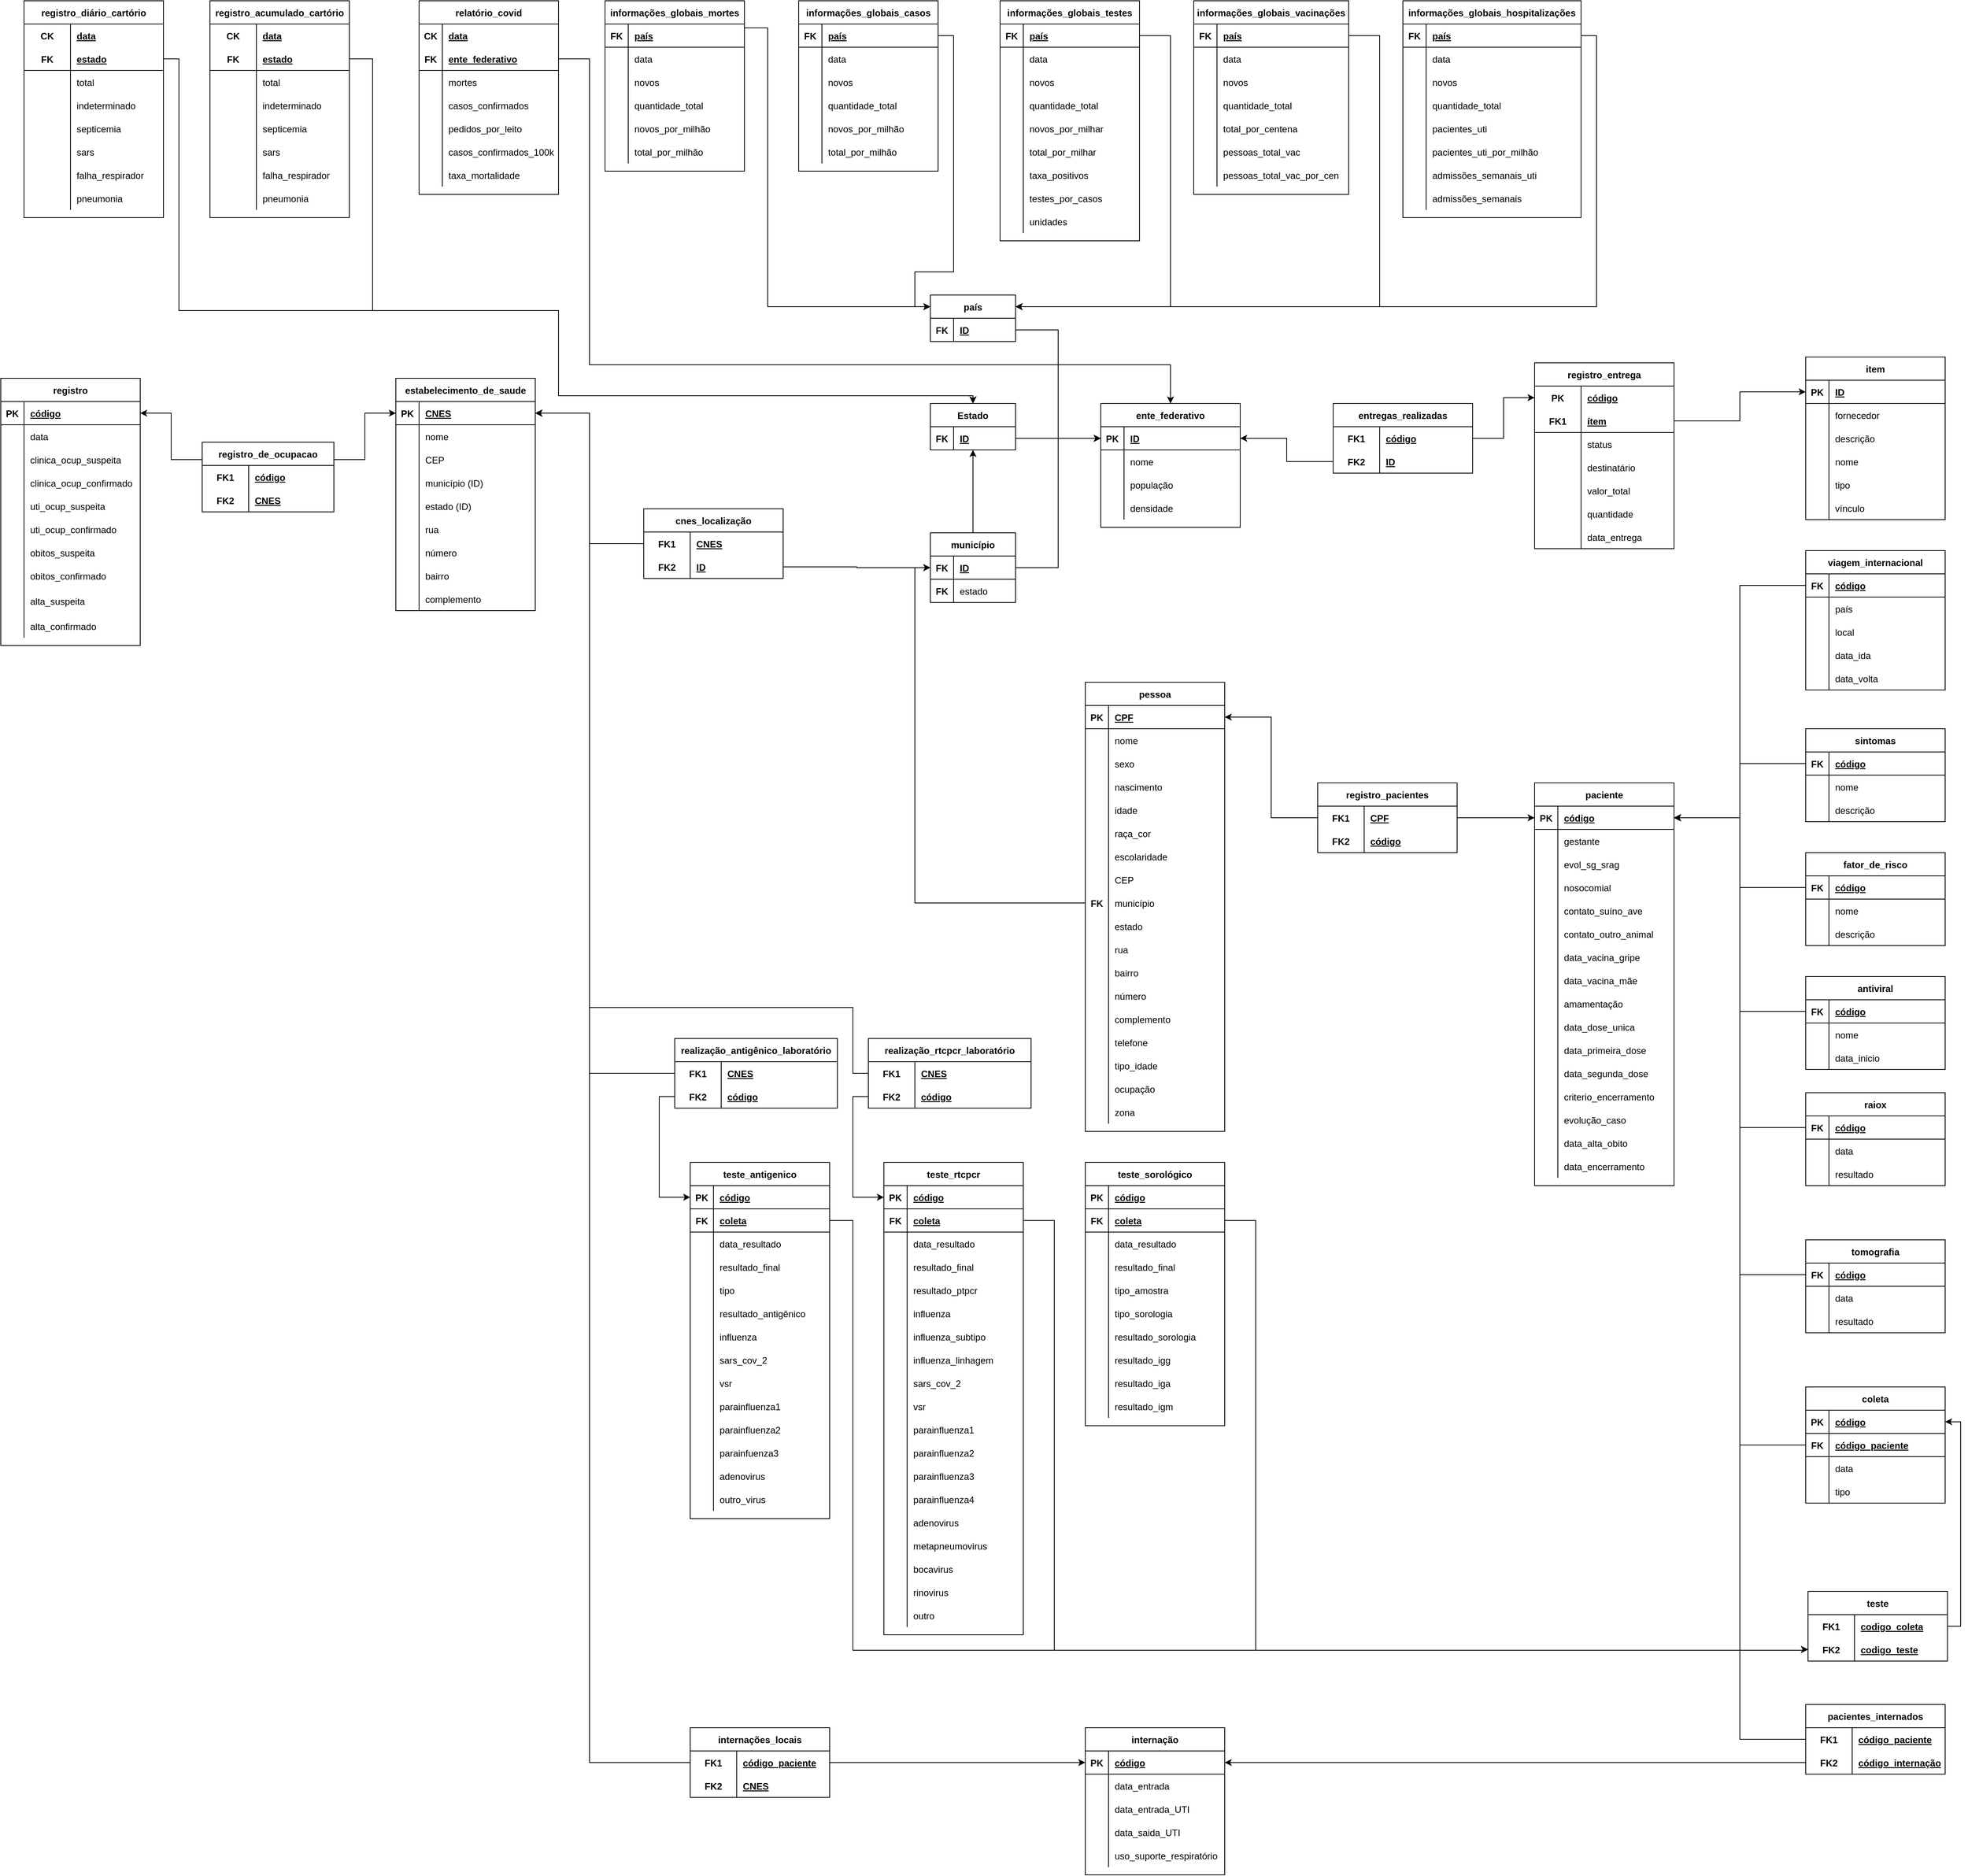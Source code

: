 <mxfile version="14.6.1" type="device"><diagram id="6ertoptmHbGLA-lBH9EX" name="Page-1"><mxGraphModel dx="1422" dy="1873" grid="1" gridSize="10" guides="0" tooltips="1" connect="1" arrows="1" fold="1" page="1" pageScale="1" pageWidth="850" pageHeight="1100" math="0" shadow="0"><root><mxCell id="0"/><mxCell id="1" parent="0"/><mxCell id="JHvL-JtsYjTfJMQnYbka-99" style="edgeStyle=orthogonalEdgeStyle;rounded=0;orthogonalLoop=1;jettySize=auto;html=1;exitX=0;exitY=0.25;exitDx=0;exitDy=0;" edge="1" parent="1" source="JHvL-JtsYjTfJMQnYbka-20" target="JHvL-JtsYjTfJMQnYbka-34"><mxGeometry relative="1" as="geometry"/></mxCell><mxCell id="JHvL-JtsYjTfJMQnYbka-100" style="edgeStyle=orthogonalEdgeStyle;rounded=0;orthogonalLoop=1;jettySize=auto;html=1;exitX=1;exitY=0.25;exitDx=0;exitDy=0;entryX=0;entryY=0.5;entryDx=0;entryDy=0;" edge="1" parent="1" source="JHvL-JtsYjTfJMQnYbka-20" target="JHvL-JtsYjTfJMQnYbka-68"><mxGeometry relative="1" as="geometry"/></mxCell><mxCell id="JHvL-JtsYjTfJMQnYbka-20" value="registro_de_ocupacao" style="shape=table;startSize=30;container=1;collapsible=1;childLayout=tableLayout;fixedRows=1;rowLines=0;fontStyle=1;align=center;resizeLast=1;" vertex="1" parent="1"><mxGeometry x="340" y="170" width="170" height="90" as="geometry"/></mxCell><mxCell id="JHvL-JtsYjTfJMQnYbka-21" value="" style="shape=partialRectangle;collapsible=0;dropTarget=0;pointerEvents=0;fillColor=none;top=0;left=0;bottom=0;right=0;points=[[0,0.5],[1,0.5]];portConstraint=eastwest;" vertex="1" parent="JHvL-JtsYjTfJMQnYbka-20"><mxGeometry y="30" width="170" height="30" as="geometry"/></mxCell><mxCell id="JHvL-JtsYjTfJMQnYbka-22" value="FK1" style="shape=partialRectangle;connectable=0;fillColor=none;top=0;left=0;bottom=0;right=0;fontStyle=1;overflow=hidden;" vertex="1" parent="JHvL-JtsYjTfJMQnYbka-21"><mxGeometry width="60" height="30" as="geometry"/></mxCell><mxCell id="JHvL-JtsYjTfJMQnYbka-23" value="código" style="shape=partialRectangle;connectable=0;fillColor=none;top=0;left=0;bottom=0;right=0;align=left;spacingLeft=6;fontStyle=5;overflow=hidden;" vertex="1" parent="JHvL-JtsYjTfJMQnYbka-21"><mxGeometry x="60" width="110" height="30" as="geometry"/></mxCell><mxCell id="JHvL-JtsYjTfJMQnYbka-24" value="" style="shape=partialRectangle;collapsible=0;dropTarget=0;pointerEvents=0;fillColor=none;top=0;left=0;bottom=1;right=0;points=[[0,0.5],[1,0.5]];portConstraint=eastwest;" vertex="1" parent="JHvL-JtsYjTfJMQnYbka-20"><mxGeometry y="60" width="170" height="30" as="geometry"/></mxCell><mxCell id="JHvL-JtsYjTfJMQnYbka-25" value="FK2" style="shape=partialRectangle;connectable=0;fillColor=none;top=0;left=0;bottom=0;right=0;fontStyle=1;overflow=hidden;" vertex="1" parent="JHvL-JtsYjTfJMQnYbka-24"><mxGeometry width="60" height="30" as="geometry"/></mxCell><mxCell id="JHvL-JtsYjTfJMQnYbka-26" value="CNES" style="shape=partialRectangle;connectable=0;fillColor=none;top=0;left=0;bottom=0;right=0;align=left;spacingLeft=6;fontStyle=5;overflow=hidden;" vertex="1" parent="JHvL-JtsYjTfJMQnYbka-24"><mxGeometry x="60" width="110" height="30" as="geometry"/></mxCell><mxCell id="JHvL-JtsYjTfJMQnYbka-33" value="registro" style="shape=table;startSize=30;container=1;collapsible=1;childLayout=tableLayout;fixedRows=1;rowLines=0;fontStyle=1;align=center;resizeLast=1;" vertex="1" parent="1"><mxGeometry x="80" y="87.5" width="180" height="345" as="geometry"/></mxCell><mxCell id="JHvL-JtsYjTfJMQnYbka-34" value="" style="shape=partialRectangle;collapsible=0;dropTarget=0;pointerEvents=0;fillColor=none;top=0;left=0;bottom=1;right=0;points=[[0,0.5],[1,0.5]];portConstraint=eastwest;" vertex="1" parent="JHvL-JtsYjTfJMQnYbka-33"><mxGeometry y="30" width="180" height="30" as="geometry"/></mxCell><mxCell id="JHvL-JtsYjTfJMQnYbka-35" value="PK" style="shape=partialRectangle;connectable=0;fillColor=none;top=0;left=0;bottom=0;right=0;fontStyle=1;overflow=hidden;" vertex="1" parent="JHvL-JtsYjTfJMQnYbka-34"><mxGeometry width="30" height="30" as="geometry"/></mxCell><mxCell id="JHvL-JtsYjTfJMQnYbka-36" value="código" style="shape=partialRectangle;connectable=0;fillColor=none;top=0;left=0;bottom=0;right=0;align=left;spacingLeft=6;fontStyle=5;overflow=hidden;" vertex="1" parent="JHvL-JtsYjTfJMQnYbka-34"><mxGeometry x="30" width="150" height="30" as="geometry"/></mxCell><mxCell id="JHvL-JtsYjTfJMQnYbka-37" value="" style="shape=partialRectangle;collapsible=0;dropTarget=0;pointerEvents=0;fillColor=none;top=0;left=0;bottom=0;right=0;points=[[0,0.5],[1,0.5]];portConstraint=eastwest;" vertex="1" parent="JHvL-JtsYjTfJMQnYbka-33"><mxGeometry y="60" width="180" height="30" as="geometry"/></mxCell><mxCell id="JHvL-JtsYjTfJMQnYbka-38" value="" style="shape=partialRectangle;connectable=0;fillColor=none;top=0;left=0;bottom=0;right=0;editable=1;overflow=hidden;" vertex="1" parent="JHvL-JtsYjTfJMQnYbka-37"><mxGeometry width="30" height="30" as="geometry"/></mxCell><mxCell id="JHvL-JtsYjTfJMQnYbka-39" value="data" style="shape=partialRectangle;connectable=0;fillColor=none;top=0;left=0;bottom=0;right=0;align=left;spacingLeft=6;overflow=hidden;" vertex="1" parent="JHvL-JtsYjTfJMQnYbka-37"><mxGeometry x="30" width="150" height="30" as="geometry"/></mxCell><mxCell id="JHvL-JtsYjTfJMQnYbka-40" value="" style="shape=partialRectangle;collapsible=0;dropTarget=0;pointerEvents=0;fillColor=none;top=0;left=0;bottom=0;right=0;points=[[0,0.5],[1,0.5]];portConstraint=eastwest;" vertex="1" parent="JHvL-JtsYjTfJMQnYbka-33"><mxGeometry y="90" width="180" height="30" as="geometry"/></mxCell><mxCell id="JHvL-JtsYjTfJMQnYbka-41" value="" style="shape=partialRectangle;connectable=0;fillColor=none;top=0;left=0;bottom=0;right=0;editable=1;overflow=hidden;" vertex="1" parent="JHvL-JtsYjTfJMQnYbka-40"><mxGeometry width="30" height="30" as="geometry"/></mxCell><mxCell id="JHvL-JtsYjTfJMQnYbka-42" value="clinica_ocup_suspeita" style="shape=partialRectangle;connectable=0;fillColor=none;top=0;left=0;bottom=0;right=0;align=left;spacingLeft=6;overflow=hidden;" vertex="1" parent="JHvL-JtsYjTfJMQnYbka-40"><mxGeometry x="30" width="150" height="30" as="geometry"/></mxCell><mxCell id="JHvL-JtsYjTfJMQnYbka-43" value="" style="shape=partialRectangle;collapsible=0;dropTarget=0;pointerEvents=0;fillColor=none;top=0;left=0;bottom=0;right=0;points=[[0,0.5],[1,0.5]];portConstraint=eastwest;" vertex="1" parent="JHvL-JtsYjTfJMQnYbka-33"><mxGeometry y="120" width="180" height="30" as="geometry"/></mxCell><mxCell id="JHvL-JtsYjTfJMQnYbka-44" value="" style="shape=partialRectangle;connectable=0;fillColor=none;top=0;left=0;bottom=0;right=0;editable=1;overflow=hidden;" vertex="1" parent="JHvL-JtsYjTfJMQnYbka-43"><mxGeometry width="30" height="30" as="geometry"/></mxCell><mxCell id="JHvL-JtsYjTfJMQnYbka-45" value="clinica_ocup_confirmado" style="shape=partialRectangle;connectable=0;fillColor=none;top=0;left=0;bottom=0;right=0;align=left;spacingLeft=6;overflow=hidden;" vertex="1" parent="JHvL-JtsYjTfJMQnYbka-43"><mxGeometry x="30" width="150" height="30" as="geometry"/></mxCell><mxCell id="JHvL-JtsYjTfJMQnYbka-46" style="shape=partialRectangle;collapsible=0;dropTarget=0;pointerEvents=0;fillColor=none;top=0;left=0;bottom=0;right=0;points=[[0,0.5],[1,0.5]];portConstraint=eastwest;" vertex="1" parent="JHvL-JtsYjTfJMQnYbka-33"><mxGeometry y="150" width="180" height="30" as="geometry"/></mxCell><mxCell id="JHvL-JtsYjTfJMQnYbka-47" style="shape=partialRectangle;connectable=0;fillColor=none;top=0;left=0;bottom=0;right=0;editable=1;overflow=hidden;" vertex="1" parent="JHvL-JtsYjTfJMQnYbka-46"><mxGeometry width="30" height="30" as="geometry"/></mxCell><mxCell id="JHvL-JtsYjTfJMQnYbka-48" value="uti_ocup_suspeita" style="shape=partialRectangle;connectable=0;fillColor=none;top=0;left=0;bottom=0;right=0;align=left;spacingLeft=6;overflow=hidden;" vertex="1" parent="JHvL-JtsYjTfJMQnYbka-46"><mxGeometry x="30" width="150" height="30" as="geometry"/></mxCell><mxCell id="JHvL-JtsYjTfJMQnYbka-49" style="shape=partialRectangle;collapsible=0;dropTarget=0;pointerEvents=0;fillColor=none;top=0;left=0;bottom=0;right=0;points=[[0,0.5],[1,0.5]];portConstraint=eastwest;" vertex="1" parent="JHvL-JtsYjTfJMQnYbka-33"><mxGeometry y="180" width="180" height="30" as="geometry"/></mxCell><mxCell id="JHvL-JtsYjTfJMQnYbka-50" style="shape=partialRectangle;connectable=0;fillColor=none;top=0;left=0;bottom=0;right=0;editable=1;overflow=hidden;" vertex="1" parent="JHvL-JtsYjTfJMQnYbka-49"><mxGeometry width="30" height="30" as="geometry"/></mxCell><mxCell id="JHvL-JtsYjTfJMQnYbka-51" value="uti_ocup_confirmado" style="shape=partialRectangle;connectable=0;fillColor=none;top=0;left=0;bottom=0;right=0;align=left;spacingLeft=6;overflow=hidden;" vertex="1" parent="JHvL-JtsYjTfJMQnYbka-49"><mxGeometry x="30" width="150" height="30" as="geometry"/></mxCell><mxCell id="JHvL-JtsYjTfJMQnYbka-52" style="shape=partialRectangle;collapsible=0;dropTarget=0;pointerEvents=0;fillColor=none;top=0;left=0;bottom=0;right=0;points=[[0,0.5],[1,0.5]];portConstraint=eastwest;" vertex="1" parent="JHvL-JtsYjTfJMQnYbka-33"><mxGeometry y="210" width="180" height="30" as="geometry"/></mxCell><mxCell id="JHvL-JtsYjTfJMQnYbka-53" style="shape=partialRectangle;connectable=0;fillColor=none;top=0;left=0;bottom=0;right=0;editable=1;overflow=hidden;" vertex="1" parent="JHvL-JtsYjTfJMQnYbka-52"><mxGeometry width="30" height="30" as="geometry"/></mxCell><mxCell id="JHvL-JtsYjTfJMQnYbka-54" value="obitos_suspeita" style="shape=partialRectangle;connectable=0;fillColor=none;top=0;left=0;bottom=0;right=0;align=left;spacingLeft=6;overflow=hidden;" vertex="1" parent="JHvL-JtsYjTfJMQnYbka-52"><mxGeometry x="30" width="150" height="30" as="geometry"/></mxCell><mxCell id="JHvL-JtsYjTfJMQnYbka-55" style="shape=partialRectangle;collapsible=0;dropTarget=0;pointerEvents=0;fillColor=none;top=0;left=0;bottom=0;right=0;points=[[0,0.5],[1,0.5]];portConstraint=eastwest;" vertex="1" parent="JHvL-JtsYjTfJMQnYbka-33"><mxGeometry y="240" width="180" height="30" as="geometry"/></mxCell><mxCell id="JHvL-JtsYjTfJMQnYbka-56" style="shape=partialRectangle;connectable=0;fillColor=none;top=0;left=0;bottom=0;right=0;editable=1;overflow=hidden;" vertex="1" parent="JHvL-JtsYjTfJMQnYbka-55"><mxGeometry width="30" height="30" as="geometry"/></mxCell><mxCell id="JHvL-JtsYjTfJMQnYbka-57" value="obitos_confirmado" style="shape=partialRectangle;connectable=0;fillColor=none;top=0;left=0;bottom=0;right=0;align=left;spacingLeft=6;overflow=hidden;" vertex="1" parent="JHvL-JtsYjTfJMQnYbka-55"><mxGeometry x="30" width="150" height="30" as="geometry"/></mxCell><mxCell id="JHvL-JtsYjTfJMQnYbka-58" style="shape=partialRectangle;collapsible=0;dropTarget=0;pointerEvents=0;fillColor=none;top=0;left=0;bottom=0;right=0;points=[[0,0.5],[1,0.5]];portConstraint=eastwest;" vertex="1" parent="JHvL-JtsYjTfJMQnYbka-33"><mxGeometry y="270" width="180" height="35" as="geometry"/></mxCell><mxCell id="JHvL-JtsYjTfJMQnYbka-59" style="shape=partialRectangle;connectable=0;fillColor=none;top=0;left=0;bottom=0;right=0;editable=1;overflow=hidden;" vertex="1" parent="JHvL-JtsYjTfJMQnYbka-58"><mxGeometry width="30" height="35" as="geometry"/></mxCell><mxCell id="JHvL-JtsYjTfJMQnYbka-60" value="alta_suspeita" style="shape=partialRectangle;connectable=0;fillColor=none;top=0;left=0;bottom=0;right=0;align=left;spacingLeft=6;overflow=hidden;" vertex="1" parent="JHvL-JtsYjTfJMQnYbka-58"><mxGeometry x="30" width="150" height="35" as="geometry"/></mxCell><mxCell id="JHvL-JtsYjTfJMQnYbka-61" style="shape=partialRectangle;collapsible=0;dropTarget=0;pointerEvents=0;fillColor=none;top=0;left=0;bottom=0;right=0;points=[[0,0.5],[1,0.5]];portConstraint=eastwest;" vertex="1" parent="JHvL-JtsYjTfJMQnYbka-33"><mxGeometry y="305" width="180" height="30" as="geometry"/></mxCell><mxCell id="JHvL-JtsYjTfJMQnYbka-62" style="shape=partialRectangle;connectable=0;fillColor=none;top=0;left=0;bottom=0;right=0;editable=1;overflow=hidden;" vertex="1" parent="JHvL-JtsYjTfJMQnYbka-61"><mxGeometry width="30" height="30" as="geometry"/></mxCell><mxCell id="JHvL-JtsYjTfJMQnYbka-63" value="alta_confirmado" style="shape=partialRectangle;connectable=0;fillColor=none;top=0;left=0;bottom=0;right=0;align=left;spacingLeft=6;overflow=hidden;" vertex="1" parent="JHvL-JtsYjTfJMQnYbka-61"><mxGeometry x="30" width="150" height="30" as="geometry"/></mxCell><mxCell id="JHvL-JtsYjTfJMQnYbka-67" value="estabelecimento_de_saude" style="shape=table;startSize=30;container=1;collapsible=1;childLayout=tableLayout;fixedRows=1;rowLines=0;fontStyle=1;align=center;resizeLast=1;" vertex="1" parent="1"><mxGeometry x="590" y="87.5" width="180" height="300" as="geometry"/></mxCell><mxCell id="JHvL-JtsYjTfJMQnYbka-68" value="" style="shape=partialRectangle;collapsible=0;dropTarget=0;pointerEvents=0;fillColor=none;top=0;left=0;bottom=1;right=0;points=[[0,0.5],[1,0.5]];portConstraint=eastwest;" vertex="1" parent="JHvL-JtsYjTfJMQnYbka-67"><mxGeometry y="30" width="180" height="30" as="geometry"/></mxCell><mxCell id="JHvL-JtsYjTfJMQnYbka-69" value="PK" style="shape=partialRectangle;connectable=0;fillColor=none;top=0;left=0;bottom=0;right=0;fontStyle=1;overflow=hidden;" vertex="1" parent="JHvL-JtsYjTfJMQnYbka-68"><mxGeometry width="30" height="30" as="geometry"/></mxCell><mxCell id="JHvL-JtsYjTfJMQnYbka-70" value="CNES" style="shape=partialRectangle;connectable=0;fillColor=none;top=0;left=0;bottom=0;right=0;align=left;spacingLeft=6;fontStyle=5;overflow=hidden;" vertex="1" parent="JHvL-JtsYjTfJMQnYbka-68"><mxGeometry x="30" width="150" height="30" as="geometry"/></mxCell><mxCell id="JHvL-JtsYjTfJMQnYbka-71" value="" style="shape=partialRectangle;collapsible=0;dropTarget=0;pointerEvents=0;fillColor=none;top=0;left=0;bottom=0;right=0;points=[[0,0.5],[1,0.5]];portConstraint=eastwest;" vertex="1" parent="JHvL-JtsYjTfJMQnYbka-67"><mxGeometry y="60" width="180" height="30" as="geometry"/></mxCell><mxCell id="JHvL-JtsYjTfJMQnYbka-72" value="" style="shape=partialRectangle;connectable=0;fillColor=none;top=0;left=0;bottom=0;right=0;editable=1;overflow=hidden;" vertex="1" parent="JHvL-JtsYjTfJMQnYbka-71"><mxGeometry width="30" height="30" as="geometry"/></mxCell><mxCell id="JHvL-JtsYjTfJMQnYbka-73" value="nome" style="shape=partialRectangle;connectable=0;fillColor=none;top=0;left=0;bottom=0;right=0;align=left;spacingLeft=6;overflow=hidden;" vertex="1" parent="JHvL-JtsYjTfJMQnYbka-71"><mxGeometry x="30" width="150" height="30" as="geometry"/></mxCell><mxCell id="JHvL-JtsYjTfJMQnYbka-74" value="" style="shape=partialRectangle;collapsible=0;dropTarget=0;pointerEvents=0;fillColor=none;top=0;left=0;bottom=0;right=0;points=[[0,0.5],[1,0.5]];portConstraint=eastwest;" vertex="1" parent="JHvL-JtsYjTfJMQnYbka-67"><mxGeometry y="90" width="180" height="30" as="geometry"/></mxCell><mxCell id="JHvL-JtsYjTfJMQnYbka-75" value="" style="shape=partialRectangle;connectable=0;fillColor=none;top=0;left=0;bottom=0;right=0;editable=1;overflow=hidden;" vertex="1" parent="JHvL-JtsYjTfJMQnYbka-74"><mxGeometry width="30" height="30" as="geometry"/></mxCell><mxCell id="JHvL-JtsYjTfJMQnYbka-76" value="CEP" style="shape=partialRectangle;connectable=0;fillColor=none;top=0;left=0;bottom=0;right=0;align=left;spacingLeft=6;overflow=hidden;" vertex="1" parent="JHvL-JtsYjTfJMQnYbka-74"><mxGeometry x="30" width="150" height="30" as="geometry"/></mxCell><mxCell id="JHvL-JtsYjTfJMQnYbka-77" value="" style="shape=partialRectangle;collapsible=0;dropTarget=0;pointerEvents=0;fillColor=none;top=0;left=0;bottom=0;right=0;points=[[0,0.5],[1,0.5]];portConstraint=eastwest;" vertex="1" parent="JHvL-JtsYjTfJMQnYbka-67"><mxGeometry y="120" width="180" height="30" as="geometry"/></mxCell><mxCell id="JHvL-JtsYjTfJMQnYbka-78" value="" style="shape=partialRectangle;connectable=0;fillColor=none;top=0;left=0;bottom=0;right=0;editable=1;overflow=hidden;" vertex="1" parent="JHvL-JtsYjTfJMQnYbka-77"><mxGeometry width="30" height="30" as="geometry"/></mxCell><mxCell id="JHvL-JtsYjTfJMQnYbka-79" value="município (ID)" style="shape=partialRectangle;connectable=0;fillColor=none;top=0;left=0;bottom=0;right=0;align=left;spacingLeft=6;overflow=hidden;" vertex="1" parent="JHvL-JtsYjTfJMQnYbka-77"><mxGeometry x="30" width="150" height="30" as="geometry"/></mxCell><mxCell id="JHvL-JtsYjTfJMQnYbka-80" style="shape=partialRectangle;collapsible=0;dropTarget=0;pointerEvents=0;fillColor=none;top=0;left=0;bottom=0;right=0;points=[[0,0.5],[1,0.5]];portConstraint=eastwest;" vertex="1" parent="JHvL-JtsYjTfJMQnYbka-67"><mxGeometry y="150" width="180" height="30" as="geometry"/></mxCell><mxCell id="JHvL-JtsYjTfJMQnYbka-81" style="shape=partialRectangle;connectable=0;fillColor=none;top=0;left=0;bottom=0;right=0;editable=1;overflow=hidden;" vertex="1" parent="JHvL-JtsYjTfJMQnYbka-80"><mxGeometry width="30" height="30" as="geometry"/></mxCell><mxCell id="JHvL-JtsYjTfJMQnYbka-82" value="estado (ID)" style="shape=partialRectangle;connectable=0;fillColor=none;top=0;left=0;bottom=0;right=0;align=left;spacingLeft=6;overflow=hidden;" vertex="1" parent="JHvL-JtsYjTfJMQnYbka-80"><mxGeometry x="30" width="150" height="30" as="geometry"/></mxCell><mxCell id="JHvL-JtsYjTfJMQnYbka-83" style="shape=partialRectangle;collapsible=0;dropTarget=0;pointerEvents=0;fillColor=none;top=0;left=0;bottom=0;right=0;points=[[0,0.5],[1,0.5]];portConstraint=eastwest;" vertex="1" parent="JHvL-JtsYjTfJMQnYbka-67"><mxGeometry y="180" width="180" height="30" as="geometry"/></mxCell><mxCell id="JHvL-JtsYjTfJMQnYbka-84" style="shape=partialRectangle;connectable=0;fillColor=none;top=0;left=0;bottom=0;right=0;editable=1;overflow=hidden;" vertex="1" parent="JHvL-JtsYjTfJMQnYbka-83"><mxGeometry width="30" height="30" as="geometry"/></mxCell><mxCell id="JHvL-JtsYjTfJMQnYbka-85" value="rua" style="shape=partialRectangle;connectable=0;fillColor=none;top=0;left=0;bottom=0;right=0;align=left;spacingLeft=6;overflow=hidden;" vertex="1" parent="JHvL-JtsYjTfJMQnYbka-83"><mxGeometry x="30" width="150" height="30" as="geometry"/></mxCell><mxCell id="JHvL-JtsYjTfJMQnYbka-86" style="shape=partialRectangle;collapsible=0;dropTarget=0;pointerEvents=0;fillColor=none;top=0;left=0;bottom=0;right=0;points=[[0,0.5],[1,0.5]];portConstraint=eastwest;" vertex="1" parent="JHvL-JtsYjTfJMQnYbka-67"><mxGeometry y="210" width="180" height="30" as="geometry"/></mxCell><mxCell id="JHvL-JtsYjTfJMQnYbka-87" style="shape=partialRectangle;connectable=0;fillColor=none;top=0;left=0;bottom=0;right=0;editable=1;overflow=hidden;" vertex="1" parent="JHvL-JtsYjTfJMQnYbka-86"><mxGeometry width="30" height="30" as="geometry"/></mxCell><mxCell id="JHvL-JtsYjTfJMQnYbka-88" value="número" style="shape=partialRectangle;connectable=0;fillColor=none;top=0;left=0;bottom=0;right=0;align=left;spacingLeft=6;overflow=hidden;" vertex="1" parent="JHvL-JtsYjTfJMQnYbka-86"><mxGeometry x="30" width="150" height="30" as="geometry"/></mxCell><mxCell id="JHvL-JtsYjTfJMQnYbka-89" style="shape=partialRectangle;collapsible=0;dropTarget=0;pointerEvents=0;fillColor=none;top=0;left=0;bottom=0;right=0;points=[[0,0.5],[1,0.5]];portConstraint=eastwest;" vertex="1" parent="JHvL-JtsYjTfJMQnYbka-67"><mxGeometry y="240" width="180" height="30" as="geometry"/></mxCell><mxCell id="JHvL-JtsYjTfJMQnYbka-90" style="shape=partialRectangle;connectable=0;fillColor=none;top=0;left=0;bottom=0;right=0;editable=1;overflow=hidden;" vertex="1" parent="JHvL-JtsYjTfJMQnYbka-89"><mxGeometry width="30" height="30" as="geometry"/></mxCell><mxCell id="JHvL-JtsYjTfJMQnYbka-91" value="bairro" style="shape=partialRectangle;connectable=0;fillColor=none;top=0;left=0;bottom=0;right=0;align=left;spacingLeft=6;overflow=hidden;" vertex="1" parent="JHvL-JtsYjTfJMQnYbka-89"><mxGeometry x="30" width="150" height="30" as="geometry"/></mxCell><mxCell id="JHvL-JtsYjTfJMQnYbka-92" style="shape=partialRectangle;collapsible=0;dropTarget=0;pointerEvents=0;fillColor=none;top=0;left=0;bottom=0;right=0;points=[[0,0.5],[1,0.5]];portConstraint=eastwest;" vertex="1" parent="JHvL-JtsYjTfJMQnYbka-67"><mxGeometry y="270" width="180" height="30" as="geometry"/></mxCell><mxCell id="JHvL-JtsYjTfJMQnYbka-93" style="shape=partialRectangle;connectable=0;fillColor=none;top=0;left=0;bottom=0;right=0;editable=1;overflow=hidden;" vertex="1" parent="JHvL-JtsYjTfJMQnYbka-92"><mxGeometry width="30" height="30" as="geometry"/></mxCell><mxCell id="JHvL-JtsYjTfJMQnYbka-94" value="complemento" style="shape=partialRectangle;connectable=0;fillColor=none;top=0;left=0;bottom=0;right=0;align=left;spacingLeft=6;overflow=hidden;" vertex="1" parent="JHvL-JtsYjTfJMQnYbka-92"><mxGeometry x="30" width="150" height="30" as="geometry"/></mxCell><mxCell id="JHvL-JtsYjTfJMQnYbka-128" value="registro_entrega" style="shape=table;startSize=30;container=1;collapsible=1;childLayout=tableLayout;fixedRows=1;rowLines=0;fontStyle=1;align=center;resizeLast=1;" vertex="1" parent="1"><mxGeometry x="2060" y="67.5" width="180" height="240" as="geometry"/></mxCell><mxCell id="JHvL-JtsYjTfJMQnYbka-129" value="" style="shape=partialRectangle;collapsible=0;dropTarget=0;pointerEvents=0;fillColor=none;top=0;left=0;bottom=0;right=0;points=[[0,0.5],[1,0.5]];portConstraint=eastwest;" vertex="1" parent="JHvL-JtsYjTfJMQnYbka-128"><mxGeometry y="30" width="180" height="30" as="geometry"/></mxCell><mxCell id="JHvL-JtsYjTfJMQnYbka-130" value="PK" style="shape=partialRectangle;connectable=0;fillColor=none;top=0;left=0;bottom=0;right=0;fontStyle=1;overflow=hidden;" vertex="1" parent="JHvL-JtsYjTfJMQnYbka-129"><mxGeometry width="60" height="30" as="geometry"/></mxCell><mxCell id="JHvL-JtsYjTfJMQnYbka-131" value="código" style="shape=partialRectangle;connectable=0;fillColor=none;top=0;left=0;bottom=0;right=0;align=left;spacingLeft=6;fontStyle=5;overflow=hidden;" vertex="1" parent="JHvL-JtsYjTfJMQnYbka-129"><mxGeometry x="60" width="120" height="30" as="geometry"/></mxCell><mxCell id="JHvL-JtsYjTfJMQnYbka-132" value="" style="shape=partialRectangle;collapsible=0;dropTarget=0;pointerEvents=0;fillColor=none;top=0;left=0;bottom=1;right=0;points=[[0,0.5],[1,0.5]];portConstraint=eastwest;" vertex="1" parent="JHvL-JtsYjTfJMQnYbka-128"><mxGeometry y="60" width="180" height="30" as="geometry"/></mxCell><mxCell id="JHvL-JtsYjTfJMQnYbka-133" value="FK1" style="shape=partialRectangle;connectable=0;fillColor=none;top=0;left=0;bottom=0;right=0;fontStyle=1;overflow=hidden;" vertex="1" parent="JHvL-JtsYjTfJMQnYbka-132"><mxGeometry width="60" height="30" as="geometry"/></mxCell><mxCell id="JHvL-JtsYjTfJMQnYbka-134" value="ítem" style="shape=partialRectangle;connectable=0;fillColor=none;top=0;left=0;bottom=0;right=0;align=left;spacingLeft=6;fontStyle=5;overflow=hidden;" vertex="1" parent="JHvL-JtsYjTfJMQnYbka-132"><mxGeometry x="60" width="120" height="30" as="geometry"/></mxCell><mxCell id="JHvL-JtsYjTfJMQnYbka-135" value="" style="shape=partialRectangle;collapsible=0;dropTarget=0;pointerEvents=0;fillColor=none;top=0;left=0;bottom=0;right=0;points=[[0,0.5],[1,0.5]];portConstraint=eastwest;" vertex="1" parent="JHvL-JtsYjTfJMQnYbka-128"><mxGeometry y="90" width="180" height="30" as="geometry"/></mxCell><mxCell id="JHvL-JtsYjTfJMQnYbka-136" value="" style="shape=partialRectangle;connectable=0;fillColor=none;top=0;left=0;bottom=0;right=0;editable=1;overflow=hidden;" vertex="1" parent="JHvL-JtsYjTfJMQnYbka-135"><mxGeometry width="60" height="30" as="geometry"/></mxCell><mxCell id="JHvL-JtsYjTfJMQnYbka-137" value="status" style="shape=partialRectangle;connectable=0;fillColor=none;top=0;left=0;bottom=0;right=0;align=left;spacingLeft=6;overflow=hidden;" vertex="1" parent="JHvL-JtsYjTfJMQnYbka-135"><mxGeometry x="60" width="120" height="30" as="geometry"/></mxCell><mxCell id="JHvL-JtsYjTfJMQnYbka-138" value="" style="shape=partialRectangle;collapsible=0;dropTarget=0;pointerEvents=0;fillColor=none;top=0;left=0;bottom=0;right=0;points=[[0,0.5],[1,0.5]];portConstraint=eastwest;" vertex="1" parent="JHvL-JtsYjTfJMQnYbka-128"><mxGeometry y="120" width="180" height="30" as="geometry"/></mxCell><mxCell id="JHvL-JtsYjTfJMQnYbka-139" value="" style="shape=partialRectangle;connectable=0;fillColor=none;top=0;left=0;bottom=0;right=0;editable=1;overflow=hidden;" vertex="1" parent="JHvL-JtsYjTfJMQnYbka-138"><mxGeometry width="60" height="30" as="geometry"/></mxCell><mxCell id="JHvL-JtsYjTfJMQnYbka-140" value="destinatário" style="shape=partialRectangle;connectable=0;fillColor=none;top=0;left=0;bottom=0;right=0;align=left;spacingLeft=6;overflow=hidden;" vertex="1" parent="JHvL-JtsYjTfJMQnYbka-138"><mxGeometry x="60" width="120" height="30" as="geometry"/></mxCell><mxCell id="JHvL-JtsYjTfJMQnYbka-147" style="shape=partialRectangle;collapsible=0;dropTarget=0;pointerEvents=0;fillColor=none;top=0;left=0;bottom=0;right=0;points=[[0,0.5],[1,0.5]];portConstraint=eastwest;" vertex="1" parent="JHvL-JtsYjTfJMQnYbka-128"><mxGeometry y="150" width="180" height="30" as="geometry"/></mxCell><mxCell id="JHvL-JtsYjTfJMQnYbka-148" style="shape=partialRectangle;connectable=0;fillColor=none;top=0;left=0;bottom=0;right=0;editable=1;overflow=hidden;" vertex="1" parent="JHvL-JtsYjTfJMQnYbka-147"><mxGeometry width="60" height="30" as="geometry"/></mxCell><mxCell id="JHvL-JtsYjTfJMQnYbka-149" value="valor_total" style="shape=partialRectangle;connectable=0;fillColor=none;top=0;left=0;bottom=0;right=0;align=left;spacingLeft=6;overflow=hidden;" vertex="1" parent="JHvL-JtsYjTfJMQnYbka-147"><mxGeometry x="60" width="120" height="30" as="geometry"/></mxCell><mxCell id="JHvL-JtsYjTfJMQnYbka-150" style="shape=partialRectangle;collapsible=0;dropTarget=0;pointerEvents=0;fillColor=none;top=0;left=0;bottom=0;right=0;points=[[0,0.5],[1,0.5]];portConstraint=eastwest;" vertex="1" parent="JHvL-JtsYjTfJMQnYbka-128"><mxGeometry y="180" width="180" height="30" as="geometry"/></mxCell><mxCell id="JHvL-JtsYjTfJMQnYbka-151" style="shape=partialRectangle;connectable=0;fillColor=none;top=0;left=0;bottom=0;right=0;editable=1;overflow=hidden;" vertex="1" parent="JHvL-JtsYjTfJMQnYbka-150"><mxGeometry width="60" height="30" as="geometry"/></mxCell><mxCell id="JHvL-JtsYjTfJMQnYbka-152" value="quantidade" style="shape=partialRectangle;connectable=0;fillColor=none;top=0;left=0;bottom=0;right=0;align=left;spacingLeft=6;overflow=hidden;" vertex="1" parent="JHvL-JtsYjTfJMQnYbka-150"><mxGeometry x="60" width="120" height="30" as="geometry"/></mxCell><mxCell id="JHvL-JtsYjTfJMQnYbka-153" style="shape=partialRectangle;collapsible=0;dropTarget=0;pointerEvents=0;fillColor=none;top=0;left=0;bottom=0;right=0;points=[[0,0.5],[1,0.5]];portConstraint=eastwest;" vertex="1" parent="JHvL-JtsYjTfJMQnYbka-128"><mxGeometry y="210" width="180" height="30" as="geometry"/></mxCell><mxCell id="JHvL-JtsYjTfJMQnYbka-154" style="shape=partialRectangle;connectable=0;fillColor=none;top=0;left=0;bottom=0;right=0;editable=1;overflow=hidden;" vertex="1" parent="JHvL-JtsYjTfJMQnYbka-153"><mxGeometry width="60" height="30" as="geometry"/></mxCell><mxCell id="JHvL-JtsYjTfJMQnYbka-155" value="data_entrega" style="shape=partialRectangle;connectable=0;fillColor=none;top=0;left=0;bottom=0;right=0;align=left;spacingLeft=6;overflow=hidden;" vertex="1" parent="JHvL-JtsYjTfJMQnYbka-153"><mxGeometry x="60" width="120" height="30" as="geometry"/></mxCell><mxCell id="JHvL-JtsYjTfJMQnYbka-162" value="item" style="shape=table;startSize=30;container=1;collapsible=1;childLayout=tableLayout;fixedRows=1;rowLines=0;fontStyle=1;align=center;resizeLast=1;" vertex="1" parent="1"><mxGeometry x="2410" y="60" width="180" height="210" as="geometry"/></mxCell><mxCell id="JHvL-JtsYjTfJMQnYbka-163" value="" style="shape=partialRectangle;collapsible=0;dropTarget=0;pointerEvents=0;fillColor=none;top=0;left=0;bottom=1;right=0;points=[[0,0.5],[1,0.5]];portConstraint=eastwest;" vertex="1" parent="JHvL-JtsYjTfJMQnYbka-162"><mxGeometry y="30" width="180" height="30" as="geometry"/></mxCell><mxCell id="JHvL-JtsYjTfJMQnYbka-164" value="PK" style="shape=partialRectangle;connectable=0;fillColor=none;top=0;left=0;bottom=0;right=0;fontStyle=1;overflow=hidden;" vertex="1" parent="JHvL-JtsYjTfJMQnYbka-163"><mxGeometry width="30" height="30" as="geometry"/></mxCell><mxCell id="JHvL-JtsYjTfJMQnYbka-165" value="ID" style="shape=partialRectangle;connectable=0;fillColor=none;top=0;left=0;bottom=0;right=0;align=left;spacingLeft=6;fontStyle=5;overflow=hidden;" vertex="1" parent="JHvL-JtsYjTfJMQnYbka-163"><mxGeometry x="30" width="150" height="30" as="geometry"/></mxCell><mxCell id="JHvL-JtsYjTfJMQnYbka-166" value="" style="shape=partialRectangle;collapsible=0;dropTarget=0;pointerEvents=0;fillColor=none;top=0;left=0;bottom=0;right=0;points=[[0,0.5],[1,0.5]];portConstraint=eastwest;" vertex="1" parent="JHvL-JtsYjTfJMQnYbka-162"><mxGeometry y="60" width="180" height="30" as="geometry"/></mxCell><mxCell id="JHvL-JtsYjTfJMQnYbka-167" value="" style="shape=partialRectangle;connectable=0;fillColor=none;top=0;left=0;bottom=0;right=0;editable=1;overflow=hidden;" vertex="1" parent="JHvL-JtsYjTfJMQnYbka-166"><mxGeometry width="30" height="30" as="geometry"/></mxCell><mxCell id="JHvL-JtsYjTfJMQnYbka-168" value="fornecedor" style="shape=partialRectangle;connectable=0;fillColor=none;top=0;left=0;bottom=0;right=0;align=left;spacingLeft=6;overflow=hidden;" vertex="1" parent="JHvL-JtsYjTfJMQnYbka-166"><mxGeometry x="30" width="150" height="30" as="geometry"/></mxCell><mxCell id="JHvL-JtsYjTfJMQnYbka-169" value="" style="shape=partialRectangle;collapsible=0;dropTarget=0;pointerEvents=0;fillColor=none;top=0;left=0;bottom=0;right=0;points=[[0,0.5],[1,0.5]];portConstraint=eastwest;" vertex="1" parent="JHvL-JtsYjTfJMQnYbka-162"><mxGeometry y="90" width="180" height="30" as="geometry"/></mxCell><mxCell id="JHvL-JtsYjTfJMQnYbka-170" value="" style="shape=partialRectangle;connectable=0;fillColor=none;top=0;left=0;bottom=0;right=0;editable=1;overflow=hidden;" vertex="1" parent="JHvL-JtsYjTfJMQnYbka-169"><mxGeometry width="30" height="30" as="geometry"/></mxCell><mxCell id="JHvL-JtsYjTfJMQnYbka-171" value="descrição" style="shape=partialRectangle;connectable=0;fillColor=none;top=0;left=0;bottom=0;right=0;align=left;spacingLeft=6;overflow=hidden;" vertex="1" parent="JHvL-JtsYjTfJMQnYbka-169"><mxGeometry x="30" width="150" height="30" as="geometry"/></mxCell><mxCell id="JHvL-JtsYjTfJMQnYbka-172" value="" style="shape=partialRectangle;collapsible=0;dropTarget=0;pointerEvents=0;fillColor=none;top=0;left=0;bottom=0;right=0;points=[[0,0.5],[1,0.5]];portConstraint=eastwest;" vertex="1" parent="JHvL-JtsYjTfJMQnYbka-162"><mxGeometry y="120" width="180" height="30" as="geometry"/></mxCell><mxCell id="JHvL-JtsYjTfJMQnYbka-173" value="" style="shape=partialRectangle;connectable=0;fillColor=none;top=0;left=0;bottom=0;right=0;editable=1;overflow=hidden;" vertex="1" parent="JHvL-JtsYjTfJMQnYbka-172"><mxGeometry width="30" height="30" as="geometry"/></mxCell><mxCell id="JHvL-JtsYjTfJMQnYbka-174" value="nome" style="shape=partialRectangle;connectable=0;fillColor=none;top=0;left=0;bottom=0;right=0;align=left;spacingLeft=6;overflow=hidden;" vertex="1" parent="JHvL-JtsYjTfJMQnYbka-172"><mxGeometry x="30" width="150" height="30" as="geometry"/></mxCell><mxCell id="JHvL-JtsYjTfJMQnYbka-175" style="shape=partialRectangle;collapsible=0;dropTarget=0;pointerEvents=0;fillColor=none;top=0;left=0;bottom=0;right=0;points=[[0,0.5],[1,0.5]];portConstraint=eastwest;" vertex="1" parent="JHvL-JtsYjTfJMQnYbka-162"><mxGeometry y="150" width="180" height="30" as="geometry"/></mxCell><mxCell id="JHvL-JtsYjTfJMQnYbka-176" style="shape=partialRectangle;connectable=0;fillColor=none;top=0;left=0;bottom=0;right=0;editable=1;overflow=hidden;" vertex="1" parent="JHvL-JtsYjTfJMQnYbka-175"><mxGeometry width="30" height="30" as="geometry"/></mxCell><mxCell id="JHvL-JtsYjTfJMQnYbka-177" value="tipo" style="shape=partialRectangle;connectable=0;fillColor=none;top=0;left=0;bottom=0;right=0;align=left;spacingLeft=6;overflow=hidden;" vertex="1" parent="JHvL-JtsYjTfJMQnYbka-175"><mxGeometry x="30" width="150" height="30" as="geometry"/></mxCell><mxCell id="JHvL-JtsYjTfJMQnYbka-178" style="shape=partialRectangle;collapsible=0;dropTarget=0;pointerEvents=0;fillColor=none;top=0;left=0;bottom=0;right=0;points=[[0,0.5],[1,0.5]];portConstraint=eastwest;" vertex="1" parent="JHvL-JtsYjTfJMQnYbka-162"><mxGeometry y="180" width="180" height="30" as="geometry"/></mxCell><mxCell id="JHvL-JtsYjTfJMQnYbka-179" style="shape=partialRectangle;connectable=0;fillColor=none;top=0;left=0;bottom=0;right=0;editable=1;overflow=hidden;" vertex="1" parent="JHvL-JtsYjTfJMQnYbka-178"><mxGeometry width="30" height="30" as="geometry"/></mxCell><mxCell id="JHvL-JtsYjTfJMQnYbka-180" value="vínculo" style="shape=partialRectangle;connectable=0;fillColor=none;top=0;left=0;bottom=0;right=0;align=left;spacingLeft=6;overflow=hidden;" vertex="1" parent="JHvL-JtsYjTfJMQnYbka-178"><mxGeometry x="30" width="150" height="30" as="geometry"/></mxCell><mxCell id="JHvL-JtsYjTfJMQnYbka-181" style="edgeStyle=orthogonalEdgeStyle;rounded=0;orthogonalLoop=1;jettySize=auto;html=1;exitX=1;exitY=0.5;exitDx=0;exitDy=0;entryX=0;entryY=0.5;entryDx=0;entryDy=0;" edge="1" parent="1" source="JHvL-JtsYjTfJMQnYbka-132" target="JHvL-JtsYjTfJMQnYbka-163"><mxGeometry relative="1" as="geometry"/></mxCell><mxCell id="JHvL-JtsYjTfJMQnYbka-182" value="entregas_realizadas" style="shape=table;startSize=30;container=1;collapsible=1;childLayout=tableLayout;fixedRows=1;rowLines=0;fontStyle=1;align=center;resizeLast=1;" vertex="1" parent="1"><mxGeometry x="1800" y="120" width="180" height="90" as="geometry"/></mxCell><mxCell id="JHvL-JtsYjTfJMQnYbka-183" value="" style="shape=partialRectangle;collapsible=0;dropTarget=0;pointerEvents=0;fillColor=none;top=0;left=0;bottom=0;right=0;points=[[0,0.5],[1,0.5]];portConstraint=eastwest;" vertex="1" parent="JHvL-JtsYjTfJMQnYbka-182"><mxGeometry y="30" width="180" height="30" as="geometry"/></mxCell><mxCell id="JHvL-JtsYjTfJMQnYbka-184" value="FK1" style="shape=partialRectangle;connectable=0;fillColor=none;top=0;left=0;bottom=0;right=0;fontStyle=1;overflow=hidden;" vertex="1" parent="JHvL-JtsYjTfJMQnYbka-183"><mxGeometry width="60" height="30" as="geometry"/></mxCell><mxCell id="JHvL-JtsYjTfJMQnYbka-185" value="código" style="shape=partialRectangle;connectable=0;fillColor=none;top=0;left=0;bottom=0;right=0;align=left;spacingLeft=6;fontStyle=5;overflow=hidden;" vertex="1" parent="JHvL-JtsYjTfJMQnYbka-183"><mxGeometry x="60" width="120" height="30" as="geometry"/></mxCell><mxCell id="JHvL-JtsYjTfJMQnYbka-186" value="" style="shape=partialRectangle;collapsible=0;dropTarget=0;pointerEvents=0;fillColor=none;top=0;left=0;bottom=1;right=0;points=[[0,0.5],[1,0.5]];portConstraint=eastwest;" vertex="1" parent="JHvL-JtsYjTfJMQnYbka-182"><mxGeometry y="60" width="180" height="30" as="geometry"/></mxCell><mxCell id="JHvL-JtsYjTfJMQnYbka-187" value="FK2" style="shape=partialRectangle;connectable=0;fillColor=none;top=0;left=0;bottom=0;right=0;fontStyle=1;overflow=hidden;" vertex="1" parent="JHvL-JtsYjTfJMQnYbka-186"><mxGeometry width="60" height="30" as="geometry"/></mxCell><mxCell id="JHvL-JtsYjTfJMQnYbka-188" value="ID" style="shape=partialRectangle;connectable=0;fillColor=none;top=0;left=0;bottom=0;right=0;align=left;spacingLeft=6;fontStyle=5;overflow=hidden;" vertex="1" parent="JHvL-JtsYjTfJMQnYbka-186"><mxGeometry x="60" width="120" height="30" as="geometry"/></mxCell><mxCell id="JHvL-JtsYjTfJMQnYbka-198" style="edgeStyle=orthogonalEdgeStyle;rounded=0;orthogonalLoop=1;jettySize=auto;html=1;exitX=1;exitY=0.5;exitDx=0;exitDy=0;entryX=0;entryY=0.5;entryDx=0;entryDy=0;" edge="1" parent="1" source="JHvL-JtsYjTfJMQnYbka-183" target="JHvL-JtsYjTfJMQnYbka-129"><mxGeometry relative="1" as="geometry"/></mxCell><mxCell id="JHvL-JtsYjTfJMQnYbka-199" value="ente_federativo" style="shape=table;startSize=30;container=1;collapsible=1;childLayout=tableLayout;fixedRows=1;rowLines=0;fontStyle=1;align=center;resizeLast=1;" vertex="1" parent="1"><mxGeometry x="1500" y="120" width="180" height="160" as="geometry"/></mxCell><mxCell id="JHvL-JtsYjTfJMQnYbka-200" value="" style="shape=partialRectangle;collapsible=0;dropTarget=0;pointerEvents=0;fillColor=none;top=0;left=0;bottom=1;right=0;points=[[0,0.5],[1,0.5]];portConstraint=eastwest;" vertex="1" parent="JHvL-JtsYjTfJMQnYbka-199"><mxGeometry y="30" width="180" height="30" as="geometry"/></mxCell><mxCell id="JHvL-JtsYjTfJMQnYbka-201" value="PK" style="shape=partialRectangle;connectable=0;fillColor=none;top=0;left=0;bottom=0;right=0;fontStyle=1;overflow=hidden;" vertex="1" parent="JHvL-JtsYjTfJMQnYbka-200"><mxGeometry width="30" height="30" as="geometry"/></mxCell><mxCell id="JHvL-JtsYjTfJMQnYbka-202" value="ID" style="shape=partialRectangle;connectable=0;fillColor=none;top=0;left=0;bottom=0;right=0;align=left;spacingLeft=6;fontStyle=5;overflow=hidden;" vertex="1" parent="JHvL-JtsYjTfJMQnYbka-200"><mxGeometry x="30" width="150" height="30" as="geometry"/></mxCell><mxCell id="JHvL-JtsYjTfJMQnYbka-203" value="" style="shape=partialRectangle;collapsible=0;dropTarget=0;pointerEvents=0;fillColor=none;top=0;left=0;bottom=0;right=0;points=[[0,0.5],[1,0.5]];portConstraint=eastwest;" vertex="1" parent="JHvL-JtsYjTfJMQnYbka-199"><mxGeometry y="60" width="180" height="30" as="geometry"/></mxCell><mxCell id="JHvL-JtsYjTfJMQnYbka-204" value="" style="shape=partialRectangle;connectable=0;fillColor=none;top=0;left=0;bottom=0;right=0;editable=1;overflow=hidden;" vertex="1" parent="JHvL-JtsYjTfJMQnYbka-203"><mxGeometry width="30" height="30" as="geometry"/></mxCell><mxCell id="JHvL-JtsYjTfJMQnYbka-205" value="nome" style="shape=partialRectangle;connectable=0;fillColor=none;top=0;left=0;bottom=0;right=0;align=left;spacingLeft=6;overflow=hidden;" vertex="1" parent="JHvL-JtsYjTfJMQnYbka-203"><mxGeometry x="30" width="150" height="30" as="geometry"/></mxCell><mxCell id="JHvL-JtsYjTfJMQnYbka-206" value="" style="shape=partialRectangle;collapsible=0;dropTarget=0;pointerEvents=0;fillColor=none;top=0;left=0;bottom=0;right=0;points=[[0,0.5],[1,0.5]];portConstraint=eastwest;" vertex="1" parent="JHvL-JtsYjTfJMQnYbka-199"><mxGeometry y="90" width="180" height="30" as="geometry"/></mxCell><mxCell id="JHvL-JtsYjTfJMQnYbka-207" value="" style="shape=partialRectangle;connectable=0;fillColor=none;top=0;left=0;bottom=0;right=0;editable=1;overflow=hidden;" vertex="1" parent="JHvL-JtsYjTfJMQnYbka-206"><mxGeometry width="30" height="30" as="geometry"/></mxCell><mxCell id="JHvL-JtsYjTfJMQnYbka-208" value="população" style="shape=partialRectangle;connectable=0;fillColor=none;top=0;left=0;bottom=0;right=0;align=left;spacingLeft=6;overflow=hidden;" vertex="1" parent="JHvL-JtsYjTfJMQnYbka-206"><mxGeometry x="30" width="150" height="30" as="geometry"/></mxCell><mxCell id="JHvL-JtsYjTfJMQnYbka-209" value="" style="shape=partialRectangle;collapsible=0;dropTarget=0;pointerEvents=0;fillColor=none;top=0;left=0;bottom=0;right=0;points=[[0,0.5],[1,0.5]];portConstraint=eastwest;" vertex="1" parent="JHvL-JtsYjTfJMQnYbka-199"><mxGeometry y="120" width="180" height="30" as="geometry"/></mxCell><mxCell id="JHvL-JtsYjTfJMQnYbka-210" value="" style="shape=partialRectangle;connectable=0;fillColor=none;top=0;left=0;bottom=0;right=0;editable=1;overflow=hidden;" vertex="1" parent="JHvL-JtsYjTfJMQnYbka-209"><mxGeometry width="30" height="30" as="geometry"/></mxCell><mxCell id="JHvL-JtsYjTfJMQnYbka-211" value="densidade" style="shape=partialRectangle;connectable=0;fillColor=none;top=0;left=0;bottom=0;right=0;align=left;spacingLeft=6;overflow=hidden;" vertex="1" parent="JHvL-JtsYjTfJMQnYbka-209"><mxGeometry x="30" width="150" height="30" as="geometry"/></mxCell><mxCell id="JHvL-JtsYjTfJMQnYbka-212" style="edgeStyle=orthogonalEdgeStyle;rounded=0;orthogonalLoop=1;jettySize=auto;html=1;entryX=1;entryY=0.5;entryDx=0;entryDy=0;" edge="1" parent="1" source="JHvL-JtsYjTfJMQnYbka-186" target="JHvL-JtsYjTfJMQnYbka-200"><mxGeometry relative="1" as="geometry"/></mxCell><mxCell id="JHvL-JtsYjTfJMQnYbka-213" value="país" style="shape=table;startSize=30;container=1;collapsible=1;childLayout=tableLayout;fixedRows=1;rowLines=0;fontStyle=1;align=center;resizeLast=1;" vertex="1" parent="1"><mxGeometry x="1280" y="-20" width="110" height="60" as="geometry"/></mxCell><mxCell id="JHvL-JtsYjTfJMQnYbka-214" value="" style="shape=partialRectangle;collapsible=0;dropTarget=0;pointerEvents=0;fillColor=none;top=0;left=0;bottom=1;right=0;points=[[0,0.5],[1,0.5]];portConstraint=eastwest;" vertex="1" parent="JHvL-JtsYjTfJMQnYbka-213"><mxGeometry y="30" width="110" height="30" as="geometry"/></mxCell><mxCell id="JHvL-JtsYjTfJMQnYbka-215" value="FK" style="shape=partialRectangle;connectable=0;fillColor=none;top=0;left=0;bottom=0;right=0;fontStyle=1;overflow=hidden;" vertex="1" parent="JHvL-JtsYjTfJMQnYbka-214"><mxGeometry width="30" height="30" as="geometry"/></mxCell><mxCell id="JHvL-JtsYjTfJMQnYbka-216" value="ID" style="shape=partialRectangle;connectable=0;fillColor=none;top=0;left=0;bottom=0;right=0;align=left;spacingLeft=6;fontStyle=5;overflow=hidden;" vertex="1" parent="JHvL-JtsYjTfJMQnYbka-214"><mxGeometry x="30" width="80" height="30" as="geometry"/></mxCell><mxCell id="JHvL-JtsYjTfJMQnYbka-746" style="edgeStyle=orthogonalEdgeStyle;rounded=0;orthogonalLoop=1;jettySize=auto;html=1;" edge="1" parent="1" source="JHvL-JtsYjTfJMQnYbka-230" target="JHvL-JtsYjTfJMQnYbka-226"><mxGeometry relative="1" as="geometry"/></mxCell><mxCell id="JHvL-JtsYjTfJMQnYbka-226" value="Estado" style="shape=table;startSize=30;container=1;collapsible=1;childLayout=tableLayout;fixedRows=1;rowLines=0;fontStyle=1;align=center;resizeLast=1;" vertex="1" parent="1"><mxGeometry x="1280" y="120" width="110" height="60" as="geometry"/></mxCell><mxCell id="JHvL-JtsYjTfJMQnYbka-227" value="" style="shape=partialRectangle;collapsible=0;dropTarget=0;pointerEvents=0;fillColor=none;top=0;left=0;bottom=1;right=0;points=[[0,0.5],[1,0.5]];portConstraint=eastwest;" vertex="1" parent="JHvL-JtsYjTfJMQnYbka-226"><mxGeometry y="30" width="110" height="30" as="geometry"/></mxCell><mxCell id="JHvL-JtsYjTfJMQnYbka-228" value="FK" style="shape=partialRectangle;connectable=0;fillColor=none;top=0;left=0;bottom=0;right=0;fontStyle=1;overflow=hidden;" vertex="1" parent="JHvL-JtsYjTfJMQnYbka-227"><mxGeometry width="30" height="30" as="geometry"/></mxCell><mxCell id="JHvL-JtsYjTfJMQnYbka-229" value="ID" style="shape=partialRectangle;connectable=0;fillColor=none;top=0;left=0;bottom=0;right=0;align=left;spacingLeft=6;fontStyle=5;overflow=hidden;" vertex="1" parent="JHvL-JtsYjTfJMQnYbka-227"><mxGeometry x="30" width="80" height="30" as="geometry"/></mxCell><mxCell id="JHvL-JtsYjTfJMQnYbka-230" value="município" style="shape=table;startSize=30;container=1;collapsible=1;childLayout=tableLayout;fixedRows=1;rowLines=0;fontStyle=1;align=center;resizeLast=1;" vertex="1" parent="1"><mxGeometry x="1280" y="287" width="110" height="90" as="geometry"/></mxCell><mxCell id="JHvL-JtsYjTfJMQnYbka-231" value="" style="shape=partialRectangle;collapsible=0;dropTarget=0;pointerEvents=0;fillColor=none;top=0;left=0;bottom=1;right=0;points=[[0,0.5],[1,0.5]];portConstraint=eastwest;" vertex="1" parent="JHvL-JtsYjTfJMQnYbka-230"><mxGeometry y="30" width="110" height="30" as="geometry"/></mxCell><mxCell id="JHvL-JtsYjTfJMQnYbka-232" value="FK" style="shape=partialRectangle;connectable=0;fillColor=none;top=0;left=0;bottom=0;right=0;fontStyle=1;overflow=hidden;" vertex="1" parent="JHvL-JtsYjTfJMQnYbka-231"><mxGeometry width="30" height="30" as="geometry"/></mxCell><mxCell id="JHvL-JtsYjTfJMQnYbka-233" value="ID" style="shape=partialRectangle;connectable=0;fillColor=none;top=0;left=0;bottom=0;right=0;align=left;spacingLeft=6;fontStyle=5;overflow=hidden;" vertex="1" parent="JHvL-JtsYjTfJMQnYbka-231"><mxGeometry x="30" width="80" height="30" as="geometry"/></mxCell><mxCell id="JHvL-JtsYjTfJMQnYbka-234" style="shape=partialRectangle;collapsible=0;dropTarget=0;pointerEvents=0;fillColor=none;top=0;left=0;bottom=1;right=0;points=[[0,0.5],[1,0.5]];portConstraint=eastwest;" vertex="1" parent="JHvL-JtsYjTfJMQnYbka-230"><mxGeometry y="60" width="110" height="30" as="geometry"/></mxCell><mxCell id="JHvL-JtsYjTfJMQnYbka-235" value="FK" style="shape=partialRectangle;connectable=0;fillColor=none;top=0;left=0;bottom=0;right=0;fontStyle=1;overflow=hidden;" vertex="1" parent="JHvL-JtsYjTfJMQnYbka-234"><mxGeometry width="30" height="30" as="geometry"/></mxCell><mxCell id="JHvL-JtsYjTfJMQnYbka-236" value="estado" style="shape=partialRectangle;connectable=0;fillColor=none;top=0;left=0;bottom=0;right=0;align=left;spacingLeft=6;fontStyle=0;overflow=hidden;" vertex="1" parent="JHvL-JtsYjTfJMQnYbka-234"><mxGeometry x="30" width="80" height="30" as="geometry"/></mxCell><mxCell id="JHvL-JtsYjTfJMQnYbka-239" style="edgeStyle=orthogonalEdgeStyle;rounded=0;orthogonalLoop=1;jettySize=auto;html=1;entryX=0;entryY=0.5;entryDx=0;entryDy=0;" edge="1" parent="1" source="JHvL-JtsYjTfJMQnYbka-214" target="JHvL-JtsYjTfJMQnYbka-200"><mxGeometry relative="1" as="geometry"/></mxCell><mxCell id="JHvL-JtsYjTfJMQnYbka-258" value="cnes_localização" style="shape=table;startSize=30;container=1;collapsible=1;childLayout=tableLayout;fixedRows=1;rowLines=0;fontStyle=1;align=center;resizeLast=1;" vertex="1" parent="1"><mxGeometry x="910" y="256" width="180" height="90" as="geometry"/></mxCell><mxCell id="JHvL-JtsYjTfJMQnYbka-259" value="" style="shape=partialRectangle;collapsible=0;dropTarget=0;pointerEvents=0;fillColor=none;top=0;left=0;bottom=0;right=0;points=[[0,0.5],[1,0.5]];portConstraint=eastwest;" vertex="1" parent="JHvL-JtsYjTfJMQnYbka-258"><mxGeometry y="30" width="180" height="30" as="geometry"/></mxCell><mxCell id="JHvL-JtsYjTfJMQnYbka-260" value="FK1" style="shape=partialRectangle;connectable=0;fillColor=none;top=0;left=0;bottom=0;right=0;fontStyle=1;overflow=hidden;" vertex="1" parent="JHvL-JtsYjTfJMQnYbka-259"><mxGeometry width="60" height="30" as="geometry"/></mxCell><mxCell id="JHvL-JtsYjTfJMQnYbka-261" value="CNES" style="shape=partialRectangle;connectable=0;fillColor=none;top=0;left=0;bottom=0;right=0;align=left;spacingLeft=6;fontStyle=5;overflow=hidden;" vertex="1" parent="JHvL-JtsYjTfJMQnYbka-259"><mxGeometry x="60" width="120" height="30" as="geometry"/></mxCell><mxCell id="JHvL-JtsYjTfJMQnYbka-262" value="" style="shape=partialRectangle;collapsible=0;dropTarget=0;pointerEvents=0;fillColor=none;top=0;left=0;bottom=1;right=0;points=[[0,0.5],[1,0.5]];portConstraint=eastwest;" vertex="1" parent="JHvL-JtsYjTfJMQnYbka-258"><mxGeometry y="60" width="180" height="30" as="geometry"/></mxCell><mxCell id="JHvL-JtsYjTfJMQnYbka-263" value="FK2" style="shape=partialRectangle;connectable=0;fillColor=none;top=0;left=0;bottom=0;right=0;fontStyle=1;overflow=hidden;" vertex="1" parent="JHvL-JtsYjTfJMQnYbka-262"><mxGeometry width="60" height="30" as="geometry"/></mxCell><mxCell id="JHvL-JtsYjTfJMQnYbka-264" value="ID" style="shape=partialRectangle;connectable=0;fillColor=none;top=0;left=0;bottom=0;right=0;align=left;spacingLeft=6;fontStyle=5;overflow=hidden;" vertex="1" parent="JHvL-JtsYjTfJMQnYbka-262"><mxGeometry x="60" width="120" height="30" as="geometry"/></mxCell><mxCell id="JHvL-JtsYjTfJMQnYbka-271" style="edgeStyle=orthogonalEdgeStyle;rounded=0;orthogonalLoop=1;jettySize=auto;html=1;entryX=1;entryY=0.5;entryDx=0;entryDy=0;" edge="1" parent="1" source="JHvL-JtsYjTfJMQnYbka-259" target="JHvL-JtsYjTfJMQnYbka-68"><mxGeometry relative="1" as="geometry"/></mxCell><mxCell id="JHvL-JtsYjTfJMQnYbka-272" style="edgeStyle=orthogonalEdgeStyle;rounded=0;orthogonalLoop=1;jettySize=auto;html=1;exitX=1;exitY=0.5;exitDx=0;exitDy=0;" edge="1" parent="1" source="JHvL-JtsYjTfJMQnYbka-262" target="JHvL-JtsYjTfJMQnYbka-231"><mxGeometry relative="1" as="geometry"/></mxCell><mxCell id="JHvL-JtsYjTfJMQnYbka-279" value="pessoa" style="shape=table;startSize=30;container=1;collapsible=1;childLayout=tableLayout;fixedRows=1;rowLines=0;fontStyle=1;align=center;resizeLast=1;" vertex="1" parent="1"><mxGeometry x="1480" y="480" width="180" height="580" as="geometry"/></mxCell><mxCell id="JHvL-JtsYjTfJMQnYbka-280" value="" style="shape=partialRectangle;collapsible=0;dropTarget=0;pointerEvents=0;fillColor=none;top=0;left=0;bottom=1;right=0;points=[[0,0.5],[1,0.5]];portConstraint=eastwest;" vertex="1" parent="JHvL-JtsYjTfJMQnYbka-279"><mxGeometry y="30" width="180" height="30" as="geometry"/></mxCell><mxCell id="JHvL-JtsYjTfJMQnYbka-281" value="PK" style="shape=partialRectangle;connectable=0;fillColor=none;top=0;left=0;bottom=0;right=0;fontStyle=1;overflow=hidden;" vertex="1" parent="JHvL-JtsYjTfJMQnYbka-280"><mxGeometry width="30" height="30" as="geometry"/></mxCell><mxCell id="JHvL-JtsYjTfJMQnYbka-282" value="CPF" style="shape=partialRectangle;connectable=0;fillColor=none;top=0;left=0;bottom=0;right=0;align=left;spacingLeft=6;fontStyle=5;overflow=hidden;" vertex="1" parent="JHvL-JtsYjTfJMQnYbka-280"><mxGeometry x="30" width="150" height="30" as="geometry"/></mxCell><mxCell id="JHvL-JtsYjTfJMQnYbka-283" value="" style="shape=partialRectangle;collapsible=0;dropTarget=0;pointerEvents=0;fillColor=none;top=0;left=0;bottom=0;right=0;points=[[0,0.5],[1,0.5]];portConstraint=eastwest;" vertex="1" parent="JHvL-JtsYjTfJMQnYbka-279"><mxGeometry y="60" width="180" height="30" as="geometry"/></mxCell><mxCell id="JHvL-JtsYjTfJMQnYbka-284" value="" style="shape=partialRectangle;connectable=0;fillColor=none;top=0;left=0;bottom=0;right=0;editable=1;overflow=hidden;" vertex="1" parent="JHvL-JtsYjTfJMQnYbka-283"><mxGeometry width="30" height="30" as="geometry"/></mxCell><mxCell id="JHvL-JtsYjTfJMQnYbka-285" value="nome" style="shape=partialRectangle;connectable=0;fillColor=none;top=0;left=0;bottom=0;right=0;align=left;spacingLeft=6;overflow=hidden;" vertex="1" parent="JHvL-JtsYjTfJMQnYbka-283"><mxGeometry x="30" width="150" height="30" as="geometry"/></mxCell><mxCell id="JHvL-JtsYjTfJMQnYbka-286" value="" style="shape=partialRectangle;collapsible=0;dropTarget=0;pointerEvents=0;fillColor=none;top=0;left=0;bottom=0;right=0;points=[[0,0.5],[1,0.5]];portConstraint=eastwest;" vertex="1" parent="JHvL-JtsYjTfJMQnYbka-279"><mxGeometry y="90" width="180" height="30" as="geometry"/></mxCell><mxCell id="JHvL-JtsYjTfJMQnYbka-287" value="" style="shape=partialRectangle;connectable=0;fillColor=none;top=0;left=0;bottom=0;right=0;editable=1;overflow=hidden;" vertex="1" parent="JHvL-JtsYjTfJMQnYbka-286"><mxGeometry width="30" height="30" as="geometry"/></mxCell><mxCell id="JHvL-JtsYjTfJMQnYbka-288" value="sexo" style="shape=partialRectangle;connectable=0;fillColor=none;top=0;left=0;bottom=0;right=0;align=left;spacingLeft=6;overflow=hidden;" vertex="1" parent="JHvL-JtsYjTfJMQnYbka-286"><mxGeometry x="30" width="150" height="30" as="geometry"/></mxCell><mxCell id="JHvL-JtsYjTfJMQnYbka-289" value="" style="shape=partialRectangle;collapsible=0;dropTarget=0;pointerEvents=0;fillColor=none;top=0;left=0;bottom=0;right=0;points=[[0,0.5],[1,0.5]];portConstraint=eastwest;" vertex="1" parent="JHvL-JtsYjTfJMQnYbka-279"><mxGeometry y="120" width="180" height="30" as="geometry"/></mxCell><mxCell id="JHvL-JtsYjTfJMQnYbka-290" value="" style="shape=partialRectangle;connectable=0;fillColor=none;top=0;left=0;bottom=0;right=0;editable=1;overflow=hidden;" vertex="1" parent="JHvL-JtsYjTfJMQnYbka-289"><mxGeometry width="30" height="30" as="geometry"/></mxCell><mxCell id="JHvL-JtsYjTfJMQnYbka-291" value="nascimento" style="shape=partialRectangle;connectable=0;fillColor=none;top=0;left=0;bottom=0;right=0;align=left;spacingLeft=6;overflow=hidden;" vertex="1" parent="JHvL-JtsYjTfJMQnYbka-289"><mxGeometry x="30" width="150" height="30" as="geometry"/></mxCell><mxCell id="JHvL-JtsYjTfJMQnYbka-292" style="shape=partialRectangle;collapsible=0;dropTarget=0;pointerEvents=0;fillColor=none;top=0;left=0;bottom=0;right=0;points=[[0,0.5],[1,0.5]];portConstraint=eastwest;" vertex="1" parent="JHvL-JtsYjTfJMQnYbka-279"><mxGeometry y="150" width="180" height="30" as="geometry"/></mxCell><mxCell id="JHvL-JtsYjTfJMQnYbka-293" style="shape=partialRectangle;connectable=0;fillColor=none;top=0;left=0;bottom=0;right=0;editable=1;overflow=hidden;" vertex="1" parent="JHvL-JtsYjTfJMQnYbka-292"><mxGeometry width="30" height="30" as="geometry"/></mxCell><mxCell id="JHvL-JtsYjTfJMQnYbka-294" value="idade" style="shape=partialRectangle;connectable=0;fillColor=none;top=0;left=0;bottom=0;right=0;align=left;spacingLeft=6;overflow=hidden;" vertex="1" parent="JHvL-JtsYjTfJMQnYbka-292"><mxGeometry x="30" width="150" height="30" as="geometry"/></mxCell><mxCell id="JHvL-JtsYjTfJMQnYbka-295" style="shape=partialRectangle;collapsible=0;dropTarget=0;pointerEvents=0;fillColor=none;top=0;left=0;bottom=0;right=0;points=[[0,0.5],[1,0.5]];portConstraint=eastwest;" vertex="1" parent="JHvL-JtsYjTfJMQnYbka-279"><mxGeometry y="180" width="180" height="30" as="geometry"/></mxCell><mxCell id="JHvL-JtsYjTfJMQnYbka-296" style="shape=partialRectangle;connectable=0;fillColor=none;top=0;left=0;bottom=0;right=0;editable=1;overflow=hidden;" vertex="1" parent="JHvL-JtsYjTfJMQnYbka-295"><mxGeometry width="30" height="30" as="geometry"/></mxCell><mxCell id="JHvL-JtsYjTfJMQnYbka-297" value="raça_cor" style="shape=partialRectangle;connectable=0;fillColor=none;top=0;left=0;bottom=0;right=0;align=left;spacingLeft=6;overflow=hidden;" vertex="1" parent="JHvL-JtsYjTfJMQnYbka-295"><mxGeometry x="30" width="150" height="30" as="geometry"/></mxCell><mxCell id="JHvL-JtsYjTfJMQnYbka-298" style="shape=partialRectangle;collapsible=0;dropTarget=0;pointerEvents=0;fillColor=none;top=0;left=0;bottom=0;right=0;points=[[0,0.5],[1,0.5]];portConstraint=eastwest;" vertex="1" parent="JHvL-JtsYjTfJMQnYbka-279"><mxGeometry y="210" width="180" height="30" as="geometry"/></mxCell><mxCell id="JHvL-JtsYjTfJMQnYbka-299" style="shape=partialRectangle;connectable=0;fillColor=none;top=0;left=0;bottom=0;right=0;editable=1;overflow=hidden;" vertex="1" parent="JHvL-JtsYjTfJMQnYbka-298"><mxGeometry width="30" height="30" as="geometry"/></mxCell><mxCell id="JHvL-JtsYjTfJMQnYbka-300" value="escolaridade" style="shape=partialRectangle;connectable=0;fillColor=none;top=0;left=0;bottom=0;right=0;align=left;spacingLeft=6;overflow=hidden;" vertex="1" parent="JHvL-JtsYjTfJMQnYbka-298"><mxGeometry x="30" width="150" height="30" as="geometry"/></mxCell><mxCell id="JHvL-JtsYjTfJMQnYbka-301" style="shape=partialRectangle;collapsible=0;dropTarget=0;pointerEvents=0;fillColor=none;top=0;left=0;bottom=0;right=0;points=[[0,0.5],[1,0.5]];portConstraint=eastwest;" vertex="1" parent="JHvL-JtsYjTfJMQnYbka-279"><mxGeometry y="240" width="180" height="30" as="geometry"/></mxCell><mxCell id="JHvL-JtsYjTfJMQnYbka-302" style="shape=partialRectangle;connectable=0;fillColor=none;top=0;left=0;bottom=0;right=0;editable=1;overflow=hidden;" vertex="1" parent="JHvL-JtsYjTfJMQnYbka-301"><mxGeometry width="30" height="30" as="geometry"/></mxCell><mxCell id="JHvL-JtsYjTfJMQnYbka-303" value="CEP" style="shape=partialRectangle;connectable=0;fillColor=none;top=0;left=0;bottom=0;right=0;align=left;spacingLeft=6;overflow=hidden;" vertex="1" parent="JHvL-JtsYjTfJMQnYbka-301"><mxGeometry x="30" width="150" height="30" as="geometry"/></mxCell><mxCell id="JHvL-JtsYjTfJMQnYbka-304" style="shape=partialRectangle;collapsible=0;dropTarget=0;pointerEvents=0;fillColor=none;top=0;left=0;bottom=0;right=0;points=[[0,0.5],[1,0.5]];portConstraint=eastwest;" vertex="1" parent="JHvL-JtsYjTfJMQnYbka-279"><mxGeometry y="270" width="180" height="30" as="geometry"/></mxCell><mxCell id="JHvL-JtsYjTfJMQnYbka-305" value="FK" style="shape=partialRectangle;connectable=0;fillColor=none;top=0;left=0;bottom=0;right=0;editable=1;overflow=hidden;fontStyle=1" vertex="1" parent="JHvL-JtsYjTfJMQnYbka-304"><mxGeometry width="30" height="30" as="geometry"/></mxCell><mxCell id="JHvL-JtsYjTfJMQnYbka-306" value="município" style="shape=partialRectangle;connectable=0;fillColor=none;top=0;left=0;bottom=0;right=0;align=left;spacingLeft=6;overflow=hidden;" vertex="1" parent="JHvL-JtsYjTfJMQnYbka-304"><mxGeometry x="30" width="150" height="30" as="geometry"/></mxCell><mxCell id="JHvL-JtsYjTfJMQnYbka-307" style="shape=partialRectangle;collapsible=0;dropTarget=0;pointerEvents=0;fillColor=none;top=0;left=0;bottom=0;right=0;points=[[0,0.5],[1,0.5]];portConstraint=eastwest;" vertex="1" parent="JHvL-JtsYjTfJMQnYbka-279"><mxGeometry y="300" width="180" height="30" as="geometry"/></mxCell><mxCell id="JHvL-JtsYjTfJMQnYbka-308" style="shape=partialRectangle;connectable=0;fillColor=none;top=0;left=0;bottom=0;right=0;editable=1;overflow=hidden;" vertex="1" parent="JHvL-JtsYjTfJMQnYbka-307"><mxGeometry width="30" height="30" as="geometry"/></mxCell><mxCell id="JHvL-JtsYjTfJMQnYbka-309" value="estado" style="shape=partialRectangle;connectable=0;fillColor=none;top=0;left=0;bottom=0;right=0;align=left;spacingLeft=6;overflow=hidden;" vertex="1" parent="JHvL-JtsYjTfJMQnYbka-307"><mxGeometry x="30" width="150" height="30" as="geometry"/></mxCell><mxCell id="JHvL-JtsYjTfJMQnYbka-310" style="shape=partialRectangle;collapsible=0;dropTarget=0;pointerEvents=0;fillColor=none;top=0;left=0;bottom=0;right=0;points=[[0,0.5],[1,0.5]];portConstraint=eastwest;" vertex="1" parent="JHvL-JtsYjTfJMQnYbka-279"><mxGeometry y="330" width="180" height="30" as="geometry"/></mxCell><mxCell id="JHvL-JtsYjTfJMQnYbka-311" style="shape=partialRectangle;connectable=0;fillColor=none;top=0;left=0;bottom=0;right=0;editable=1;overflow=hidden;" vertex="1" parent="JHvL-JtsYjTfJMQnYbka-310"><mxGeometry width="30" height="30" as="geometry"/></mxCell><mxCell id="JHvL-JtsYjTfJMQnYbka-312" value="rua" style="shape=partialRectangle;connectable=0;fillColor=none;top=0;left=0;bottom=0;right=0;align=left;spacingLeft=6;overflow=hidden;" vertex="1" parent="JHvL-JtsYjTfJMQnYbka-310"><mxGeometry x="30" width="150" height="30" as="geometry"/></mxCell><mxCell id="JHvL-JtsYjTfJMQnYbka-313" style="shape=partialRectangle;collapsible=0;dropTarget=0;pointerEvents=0;fillColor=none;top=0;left=0;bottom=0;right=0;points=[[0,0.5],[1,0.5]];portConstraint=eastwest;" vertex="1" parent="JHvL-JtsYjTfJMQnYbka-279"><mxGeometry y="360" width="180" height="30" as="geometry"/></mxCell><mxCell id="JHvL-JtsYjTfJMQnYbka-314" style="shape=partialRectangle;connectable=0;fillColor=none;top=0;left=0;bottom=0;right=0;editable=1;overflow=hidden;" vertex="1" parent="JHvL-JtsYjTfJMQnYbka-313"><mxGeometry width="30" height="30" as="geometry"/></mxCell><mxCell id="JHvL-JtsYjTfJMQnYbka-315" value="bairro" style="shape=partialRectangle;connectable=0;fillColor=none;top=0;left=0;bottom=0;right=0;align=left;spacingLeft=6;overflow=hidden;" vertex="1" parent="JHvL-JtsYjTfJMQnYbka-313"><mxGeometry x="30" width="150" height="30" as="geometry"/></mxCell><mxCell id="JHvL-JtsYjTfJMQnYbka-316" style="shape=partialRectangle;collapsible=0;dropTarget=0;pointerEvents=0;fillColor=none;top=0;left=0;bottom=0;right=0;points=[[0,0.5],[1,0.5]];portConstraint=eastwest;" vertex="1" parent="JHvL-JtsYjTfJMQnYbka-279"><mxGeometry y="390" width="180" height="30" as="geometry"/></mxCell><mxCell id="JHvL-JtsYjTfJMQnYbka-317" style="shape=partialRectangle;connectable=0;fillColor=none;top=0;left=0;bottom=0;right=0;editable=1;overflow=hidden;" vertex="1" parent="JHvL-JtsYjTfJMQnYbka-316"><mxGeometry width="30" height="30" as="geometry"/></mxCell><mxCell id="JHvL-JtsYjTfJMQnYbka-318" value="número" style="shape=partialRectangle;connectable=0;fillColor=none;top=0;left=0;bottom=0;right=0;align=left;spacingLeft=6;overflow=hidden;" vertex="1" parent="JHvL-JtsYjTfJMQnYbka-316"><mxGeometry x="30" width="150" height="30" as="geometry"/></mxCell><mxCell id="JHvL-JtsYjTfJMQnYbka-319" style="shape=partialRectangle;collapsible=0;dropTarget=0;pointerEvents=0;fillColor=none;top=0;left=0;bottom=0;right=0;points=[[0,0.5],[1,0.5]];portConstraint=eastwest;" vertex="1" parent="JHvL-JtsYjTfJMQnYbka-279"><mxGeometry y="420" width="180" height="30" as="geometry"/></mxCell><mxCell id="JHvL-JtsYjTfJMQnYbka-320" style="shape=partialRectangle;connectable=0;fillColor=none;top=0;left=0;bottom=0;right=0;editable=1;overflow=hidden;" vertex="1" parent="JHvL-JtsYjTfJMQnYbka-319"><mxGeometry width="30" height="30" as="geometry"/></mxCell><mxCell id="JHvL-JtsYjTfJMQnYbka-321" value="complemento" style="shape=partialRectangle;connectable=0;fillColor=none;top=0;left=0;bottom=0;right=0;align=left;spacingLeft=6;overflow=hidden;" vertex="1" parent="JHvL-JtsYjTfJMQnYbka-319"><mxGeometry x="30" width="150" height="30" as="geometry"/></mxCell><mxCell id="JHvL-JtsYjTfJMQnYbka-322" style="shape=partialRectangle;collapsible=0;dropTarget=0;pointerEvents=0;fillColor=none;top=0;left=0;bottom=0;right=0;points=[[0,0.5],[1,0.5]];portConstraint=eastwest;" vertex="1" parent="JHvL-JtsYjTfJMQnYbka-279"><mxGeometry y="450" width="180" height="30" as="geometry"/></mxCell><mxCell id="JHvL-JtsYjTfJMQnYbka-323" style="shape=partialRectangle;connectable=0;fillColor=none;top=0;left=0;bottom=0;right=0;editable=1;overflow=hidden;" vertex="1" parent="JHvL-JtsYjTfJMQnYbka-322"><mxGeometry width="30" height="30" as="geometry"/></mxCell><mxCell id="JHvL-JtsYjTfJMQnYbka-324" value="telefone" style="shape=partialRectangle;connectable=0;fillColor=none;top=0;left=0;bottom=0;right=0;align=left;spacingLeft=6;overflow=hidden;" vertex="1" parent="JHvL-JtsYjTfJMQnYbka-322"><mxGeometry x="30" width="150" height="30" as="geometry"/></mxCell><mxCell id="JHvL-JtsYjTfJMQnYbka-353" style="shape=partialRectangle;collapsible=0;dropTarget=0;pointerEvents=0;fillColor=none;top=0;left=0;bottom=0;right=0;points=[[0,0.5],[1,0.5]];portConstraint=eastwest;" vertex="1" parent="JHvL-JtsYjTfJMQnYbka-279"><mxGeometry y="480" width="180" height="30" as="geometry"/></mxCell><mxCell id="JHvL-JtsYjTfJMQnYbka-354" style="shape=partialRectangle;connectable=0;fillColor=none;top=0;left=0;bottom=0;right=0;editable=1;overflow=hidden;" vertex="1" parent="JHvL-JtsYjTfJMQnYbka-353"><mxGeometry width="30" height="30" as="geometry"/></mxCell><mxCell id="JHvL-JtsYjTfJMQnYbka-355" value="tipo_idade" style="shape=partialRectangle;connectable=0;fillColor=none;top=0;left=0;bottom=0;right=0;align=left;spacingLeft=6;overflow=hidden;" vertex="1" parent="JHvL-JtsYjTfJMQnYbka-353"><mxGeometry x="30" width="150" height="30" as="geometry"/></mxCell><mxCell id="JHvL-JtsYjTfJMQnYbka-455" style="shape=partialRectangle;collapsible=0;dropTarget=0;pointerEvents=0;fillColor=none;top=0;left=0;bottom=0;right=0;points=[[0,0.5],[1,0.5]];portConstraint=eastwest;" vertex="1" parent="JHvL-JtsYjTfJMQnYbka-279"><mxGeometry y="510" width="180" height="30" as="geometry"/></mxCell><mxCell id="JHvL-JtsYjTfJMQnYbka-456" style="shape=partialRectangle;connectable=0;fillColor=none;top=0;left=0;bottom=0;right=0;editable=1;overflow=hidden;" vertex="1" parent="JHvL-JtsYjTfJMQnYbka-455"><mxGeometry width="30" height="30" as="geometry"/></mxCell><mxCell id="JHvL-JtsYjTfJMQnYbka-457" value="ocupação" style="shape=partialRectangle;connectable=0;fillColor=none;top=0;left=0;bottom=0;right=0;align=left;spacingLeft=6;overflow=hidden;" vertex="1" parent="JHvL-JtsYjTfJMQnYbka-455"><mxGeometry x="30" width="150" height="30" as="geometry"/></mxCell><mxCell id="JHvL-JtsYjTfJMQnYbka-458" style="shape=partialRectangle;collapsible=0;dropTarget=0;pointerEvents=0;fillColor=none;top=0;left=0;bottom=0;right=0;points=[[0,0.5],[1,0.5]];portConstraint=eastwest;" vertex="1" parent="JHvL-JtsYjTfJMQnYbka-279"><mxGeometry y="540" width="180" height="30" as="geometry"/></mxCell><mxCell id="JHvL-JtsYjTfJMQnYbka-459" style="shape=partialRectangle;connectable=0;fillColor=none;top=0;left=0;bottom=0;right=0;editable=1;overflow=hidden;" vertex="1" parent="JHvL-JtsYjTfJMQnYbka-458"><mxGeometry width="30" height="30" as="geometry"/></mxCell><mxCell id="JHvL-JtsYjTfJMQnYbka-460" value="zona" style="shape=partialRectangle;connectable=0;fillColor=none;top=0;left=0;bottom=0;right=0;align=left;spacingLeft=6;overflow=hidden;" vertex="1" parent="JHvL-JtsYjTfJMQnYbka-458"><mxGeometry x="30" width="150" height="30" as="geometry"/></mxCell><mxCell id="JHvL-JtsYjTfJMQnYbka-352" style="edgeStyle=orthogonalEdgeStyle;rounded=0;orthogonalLoop=1;jettySize=auto;html=1;exitX=0;exitY=0.5;exitDx=0;exitDy=0;entryX=0;entryY=0.5;entryDx=0;entryDy=0;" edge="1" parent="1" source="JHvL-JtsYjTfJMQnYbka-304" target="JHvL-JtsYjTfJMQnYbka-231"><mxGeometry relative="1" as="geometry"/></mxCell><mxCell id="JHvL-JtsYjTfJMQnYbka-356" value="paciente" style="shape=table;startSize=30;container=1;collapsible=1;childLayout=tableLayout;fixedRows=1;rowLines=0;fontStyle=1;align=center;resizeLast=1;" vertex="1" parent="1"><mxGeometry x="2060" y="610" width="180" height="520" as="geometry"/></mxCell><mxCell id="JHvL-JtsYjTfJMQnYbka-357" value="" style="shape=partialRectangle;collapsible=0;dropTarget=0;pointerEvents=0;fillColor=none;top=0;left=0;bottom=1;right=0;points=[[0,0.5],[1,0.5]];portConstraint=eastwest;" vertex="1" parent="JHvL-JtsYjTfJMQnYbka-356"><mxGeometry y="30" width="180" height="30" as="geometry"/></mxCell><mxCell id="JHvL-JtsYjTfJMQnYbka-358" value="PK" style="shape=partialRectangle;connectable=0;fillColor=none;top=0;left=0;bottom=0;right=0;fontStyle=1;overflow=hidden;" vertex="1" parent="JHvL-JtsYjTfJMQnYbka-357"><mxGeometry width="30" height="30" as="geometry"/></mxCell><mxCell id="JHvL-JtsYjTfJMQnYbka-359" value="código" style="shape=partialRectangle;connectable=0;fillColor=none;top=0;left=0;bottom=0;right=0;align=left;spacingLeft=6;fontStyle=5;overflow=hidden;" vertex="1" parent="JHvL-JtsYjTfJMQnYbka-357"><mxGeometry x="30" width="150" height="30" as="geometry"/></mxCell><mxCell id="JHvL-JtsYjTfJMQnYbka-360" value="" style="shape=partialRectangle;collapsible=0;dropTarget=0;pointerEvents=0;fillColor=none;top=0;left=0;bottom=0;right=0;points=[[0,0.5],[1,0.5]];portConstraint=eastwest;" vertex="1" parent="JHvL-JtsYjTfJMQnYbka-356"><mxGeometry y="60" width="180" height="30" as="geometry"/></mxCell><mxCell id="JHvL-JtsYjTfJMQnYbka-361" value="" style="shape=partialRectangle;connectable=0;fillColor=none;top=0;left=0;bottom=0;right=0;editable=1;overflow=hidden;" vertex="1" parent="JHvL-JtsYjTfJMQnYbka-360"><mxGeometry width="30" height="30" as="geometry"/></mxCell><mxCell id="JHvL-JtsYjTfJMQnYbka-362" value="gestante" style="shape=partialRectangle;connectable=0;fillColor=none;top=0;left=0;bottom=0;right=0;align=left;spacingLeft=6;overflow=hidden;" vertex="1" parent="JHvL-JtsYjTfJMQnYbka-360"><mxGeometry x="30" width="150" height="30" as="geometry"/></mxCell><mxCell id="JHvL-JtsYjTfJMQnYbka-363" value="" style="shape=partialRectangle;collapsible=0;dropTarget=0;pointerEvents=0;fillColor=none;top=0;left=0;bottom=0;right=0;points=[[0,0.5],[1,0.5]];portConstraint=eastwest;" vertex="1" parent="JHvL-JtsYjTfJMQnYbka-356"><mxGeometry y="90" width="180" height="30" as="geometry"/></mxCell><mxCell id="JHvL-JtsYjTfJMQnYbka-364" value="" style="shape=partialRectangle;connectable=0;fillColor=none;top=0;left=0;bottom=0;right=0;editable=1;overflow=hidden;" vertex="1" parent="JHvL-JtsYjTfJMQnYbka-363"><mxGeometry width="30" height="30" as="geometry"/></mxCell><mxCell id="JHvL-JtsYjTfJMQnYbka-365" value="evol_sg_srag" style="shape=partialRectangle;connectable=0;fillColor=none;top=0;left=0;bottom=0;right=0;align=left;spacingLeft=6;overflow=hidden;" vertex="1" parent="JHvL-JtsYjTfJMQnYbka-363"><mxGeometry x="30" width="150" height="30" as="geometry"/></mxCell><mxCell id="JHvL-JtsYjTfJMQnYbka-366" value="" style="shape=partialRectangle;collapsible=0;dropTarget=0;pointerEvents=0;fillColor=none;top=0;left=0;bottom=0;right=0;points=[[0,0.5],[1,0.5]];portConstraint=eastwest;" vertex="1" parent="JHvL-JtsYjTfJMQnYbka-356"><mxGeometry y="120" width="180" height="30" as="geometry"/></mxCell><mxCell id="JHvL-JtsYjTfJMQnYbka-367" value="" style="shape=partialRectangle;connectable=0;fillColor=none;top=0;left=0;bottom=0;right=0;editable=1;overflow=hidden;" vertex="1" parent="JHvL-JtsYjTfJMQnYbka-366"><mxGeometry width="30" height="30" as="geometry"/></mxCell><mxCell id="JHvL-JtsYjTfJMQnYbka-368" value="nosocomial" style="shape=partialRectangle;connectable=0;fillColor=none;top=0;left=0;bottom=0;right=0;align=left;spacingLeft=6;overflow=hidden;" vertex="1" parent="JHvL-JtsYjTfJMQnYbka-366"><mxGeometry x="30" width="150" height="30" as="geometry"/></mxCell><mxCell id="JHvL-JtsYjTfJMQnYbka-384" style="shape=partialRectangle;collapsible=0;dropTarget=0;pointerEvents=0;fillColor=none;top=0;left=0;bottom=0;right=0;points=[[0,0.5],[1,0.5]];portConstraint=eastwest;" vertex="1" parent="JHvL-JtsYjTfJMQnYbka-356"><mxGeometry y="150" width="180" height="30" as="geometry"/></mxCell><mxCell id="JHvL-JtsYjTfJMQnYbka-385" style="shape=partialRectangle;connectable=0;fillColor=none;top=0;left=0;bottom=0;right=0;editable=1;overflow=hidden;" vertex="1" parent="JHvL-JtsYjTfJMQnYbka-384"><mxGeometry width="30" height="30" as="geometry"/></mxCell><mxCell id="JHvL-JtsYjTfJMQnYbka-386" value="contato_suíno_ave" style="shape=partialRectangle;connectable=0;fillColor=none;top=0;left=0;bottom=0;right=0;align=left;spacingLeft=6;overflow=hidden;" vertex="1" parent="JHvL-JtsYjTfJMQnYbka-384"><mxGeometry x="30" width="150" height="30" as="geometry"/></mxCell><mxCell id="JHvL-JtsYjTfJMQnYbka-387" style="shape=partialRectangle;collapsible=0;dropTarget=0;pointerEvents=0;fillColor=none;top=0;left=0;bottom=0;right=0;points=[[0,0.5],[1,0.5]];portConstraint=eastwest;" vertex="1" parent="JHvL-JtsYjTfJMQnYbka-356"><mxGeometry y="180" width="180" height="30" as="geometry"/></mxCell><mxCell id="JHvL-JtsYjTfJMQnYbka-388" style="shape=partialRectangle;connectable=0;fillColor=none;top=0;left=0;bottom=0;right=0;editable=1;overflow=hidden;" vertex="1" parent="JHvL-JtsYjTfJMQnYbka-387"><mxGeometry width="30" height="30" as="geometry"/></mxCell><mxCell id="JHvL-JtsYjTfJMQnYbka-389" value="contato_outro_animal" style="shape=partialRectangle;connectable=0;fillColor=none;top=0;left=0;bottom=0;right=0;align=left;spacingLeft=6;overflow=hidden;" vertex="1" parent="JHvL-JtsYjTfJMQnYbka-387"><mxGeometry x="30" width="150" height="30" as="geometry"/></mxCell><mxCell id="JHvL-JtsYjTfJMQnYbka-390" style="shape=partialRectangle;collapsible=0;dropTarget=0;pointerEvents=0;fillColor=none;top=0;left=0;bottom=0;right=0;points=[[0,0.5],[1,0.5]];portConstraint=eastwest;" vertex="1" parent="JHvL-JtsYjTfJMQnYbka-356"><mxGeometry y="210" width="180" height="30" as="geometry"/></mxCell><mxCell id="JHvL-JtsYjTfJMQnYbka-391" style="shape=partialRectangle;connectable=0;fillColor=none;top=0;left=0;bottom=0;right=0;editable=1;overflow=hidden;" vertex="1" parent="JHvL-JtsYjTfJMQnYbka-390"><mxGeometry width="30" height="30" as="geometry"/></mxCell><mxCell id="JHvL-JtsYjTfJMQnYbka-392" value="data_vacina_gripe" style="shape=partialRectangle;connectable=0;fillColor=none;top=0;left=0;bottom=0;right=0;align=left;spacingLeft=6;overflow=hidden;" vertex="1" parent="JHvL-JtsYjTfJMQnYbka-390"><mxGeometry x="30" width="150" height="30" as="geometry"/></mxCell><mxCell id="JHvL-JtsYjTfJMQnYbka-393" style="shape=partialRectangle;collapsible=0;dropTarget=0;pointerEvents=0;fillColor=none;top=0;left=0;bottom=0;right=0;points=[[0,0.5],[1,0.5]];portConstraint=eastwest;" vertex="1" parent="JHvL-JtsYjTfJMQnYbka-356"><mxGeometry y="240" width="180" height="30" as="geometry"/></mxCell><mxCell id="JHvL-JtsYjTfJMQnYbka-394" style="shape=partialRectangle;connectable=0;fillColor=none;top=0;left=0;bottom=0;right=0;editable=1;overflow=hidden;" vertex="1" parent="JHvL-JtsYjTfJMQnYbka-393"><mxGeometry width="30" height="30" as="geometry"/></mxCell><mxCell id="JHvL-JtsYjTfJMQnYbka-395" value="data_vacina_mãe" style="shape=partialRectangle;connectable=0;fillColor=none;top=0;left=0;bottom=0;right=0;align=left;spacingLeft=6;overflow=hidden;" vertex="1" parent="JHvL-JtsYjTfJMQnYbka-393"><mxGeometry x="30" width="150" height="30" as="geometry"/></mxCell><mxCell id="JHvL-JtsYjTfJMQnYbka-396" style="shape=partialRectangle;collapsible=0;dropTarget=0;pointerEvents=0;fillColor=none;top=0;left=0;bottom=0;right=0;points=[[0,0.5],[1,0.5]];portConstraint=eastwest;" vertex="1" parent="JHvL-JtsYjTfJMQnYbka-356"><mxGeometry y="270" width="180" height="30" as="geometry"/></mxCell><mxCell id="JHvL-JtsYjTfJMQnYbka-397" style="shape=partialRectangle;connectable=0;fillColor=none;top=0;left=0;bottom=0;right=0;editable=1;overflow=hidden;" vertex="1" parent="JHvL-JtsYjTfJMQnYbka-396"><mxGeometry width="30" height="30" as="geometry"/></mxCell><mxCell id="JHvL-JtsYjTfJMQnYbka-398" value="amamentação" style="shape=partialRectangle;connectable=0;fillColor=none;top=0;left=0;bottom=0;right=0;align=left;spacingLeft=6;overflow=hidden;" vertex="1" parent="JHvL-JtsYjTfJMQnYbka-396"><mxGeometry x="30" width="150" height="30" as="geometry"/></mxCell><mxCell id="JHvL-JtsYjTfJMQnYbka-825" style="shape=partialRectangle;collapsible=0;dropTarget=0;pointerEvents=0;fillColor=none;top=0;left=0;bottom=0;right=0;points=[[0,0.5],[1,0.5]];portConstraint=eastwest;" vertex="1" parent="JHvL-JtsYjTfJMQnYbka-356"><mxGeometry y="300" width="180" height="30" as="geometry"/></mxCell><mxCell id="JHvL-JtsYjTfJMQnYbka-826" style="shape=partialRectangle;connectable=0;fillColor=none;top=0;left=0;bottom=0;right=0;editable=1;overflow=hidden;" vertex="1" parent="JHvL-JtsYjTfJMQnYbka-825"><mxGeometry width="30" height="30" as="geometry"/></mxCell><mxCell id="JHvL-JtsYjTfJMQnYbka-827" value="data_dose_unica" style="shape=partialRectangle;connectable=0;fillColor=none;top=0;left=0;bottom=0;right=0;align=left;spacingLeft=6;overflow=hidden;" vertex="1" parent="JHvL-JtsYjTfJMQnYbka-825"><mxGeometry x="30" width="150" height="30" as="geometry"/></mxCell><mxCell id="JHvL-JtsYjTfJMQnYbka-822" style="shape=partialRectangle;collapsible=0;dropTarget=0;pointerEvents=0;fillColor=none;top=0;left=0;bottom=0;right=0;points=[[0,0.5],[1,0.5]];portConstraint=eastwest;" vertex="1" parent="JHvL-JtsYjTfJMQnYbka-356"><mxGeometry y="330" width="180" height="30" as="geometry"/></mxCell><mxCell id="JHvL-JtsYjTfJMQnYbka-823" style="shape=partialRectangle;connectable=0;fillColor=none;top=0;left=0;bottom=0;right=0;editable=1;overflow=hidden;" vertex="1" parent="JHvL-JtsYjTfJMQnYbka-822"><mxGeometry width="30" height="30" as="geometry"/></mxCell><mxCell id="JHvL-JtsYjTfJMQnYbka-824" value="data_primeira_dose" style="shape=partialRectangle;connectable=0;fillColor=none;top=0;left=0;bottom=0;right=0;align=left;spacingLeft=6;overflow=hidden;" vertex="1" parent="JHvL-JtsYjTfJMQnYbka-822"><mxGeometry x="30" width="150" height="30" as="geometry"/></mxCell><mxCell id="JHvL-JtsYjTfJMQnYbka-819" style="shape=partialRectangle;collapsible=0;dropTarget=0;pointerEvents=0;fillColor=none;top=0;left=0;bottom=0;right=0;points=[[0,0.5],[1,0.5]];portConstraint=eastwest;" vertex="1" parent="JHvL-JtsYjTfJMQnYbka-356"><mxGeometry y="360" width="180" height="30" as="geometry"/></mxCell><mxCell id="JHvL-JtsYjTfJMQnYbka-820" style="shape=partialRectangle;connectable=0;fillColor=none;top=0;left=0;bottom=0;right=0;editable=1;overflow=hidden;" vertex="1" parent="JHvL-JtsYjTfJMQnYbka-819"><mxGeometry width="30" height="30" as="geometry"/></mxCell><mxCell id="JHvL-JtsYjTfJMQnYbka-821" value="data_segunda_dose" style="shape=partialRectangle;connectable=0;fillColor=none;top=0;left=0;bottom=0;right=0;align=left;spacingLeft=6;overflow=hidden;" vertex="1" parent="JHvL-JtsYjTfJMQnYbka-819"><mxGeometry x="30" width="150" height="30" as="geometry"/></mxCell><mxCell id="JHvL-JtsYjTfJMQnYbka-399" style="shape=partialRectangle;collapsible=0;dropTarget=0;pointerEvents=0;fillColor=none;top=0;left=0;bottom=0;right=0;points=[[0,0.5],[1,0.5]];portConstraint=eastwest;" vertex="1" parent="JHvL-JtsYjTfJMQnYbka-356"><mxGeometry y="390" width="180" height="30" as="geometry"/></mxCell><mxCell id="JHvL-JtsYjTfJMQnYbka-400" style="shape=partialRectangle;connectable=0;fillColor=none;top=0;left=0;bottom=0;right=0;editable=1;overflow=hidden;" vertex="1" parent="JHvL-JtsYjTfJMQnYbka-399"><mxGeometry width="30" height="30" as="geometry"/></mxCell><mxCell id="JHvL-JtsYjTfJMQnYbka-401" value="criterio_encerramento" style="shape=partialRectangle;connectable=0;fillColor=none;top=0;left=0;bottom=0;right=0;align=left;spacingLeft=6;overflow=hidden;" vertex="1" parent="JHvL-JtsYjTfJMQnYbka-399"><mxGeometry x="30" width="150" height="30" as="geometry"/></mxCell><mxCell id="JHvL-JtsYjTfJMQnYbka-402" style="shape=partialRectangle;collapsible=0;dropTarget=0;pointerEvents=0;fillColor=none;top=0;left=0;bottom=0;right=0;points=[[0,0.5],[1,0.5]];portConstraint=eastwest;" vertex="1" parent="JHvL-JtsYjTfJMQnYbka-356"><mxGeometry y="420" width="180" height="30" as="geometry"/></mxCell><mxCell id="JHvL-JtsYjTfJMQnYbka-403" style="shape=partialRectangle;connectable=0;fillColor=none;top=0;left=0;bottom=0;right=0;editable=1;overflow=hidden;" vertex="1" parent="JHvL-JtsYjTfJMQnYbka-402"><mxGeometry width="30" height="30" as="geometry"/></mxCell><mxCell id="JHvL-JtsYjTfJMQnYbka-404" value="evolução_caso" style="shape=partialRectangle;connectable=0;fillColor=none;top=0;left=0;bottom=0;right=0;align=left;spacingLeft=6;overflow=hidden;" vertex="1" parent="JHvL-JtsYjTfJMQnYbka-402"><mxGeometry x="30" width="150" height="30" as="geometry"/></mxCell><mxCell id="JHvL-JtsYjTfJMQnYbka-405" style="shape=partialRectangle;collapsible=0;dropTarget=0;pointerEvents=0;fillColor=none;top=0;left=0;bottom=0;right=0;points=[[0,0.5],[1,0.5]];portConstraint=eastwest;" vertex="1" parent="JHvL-JtsYjTfJMQnYbka-356"><mxGeometry y="450" width="180" height="30" as="geometry"/></mxCell><mxCell id="JHvL-JtsYjTfJMQnYbka-406" style="shape=partialRectangle;connectable=0;fillColor=none;top=0;left=0;bottom=0;right=0;editable=1;overflow=hidden;" vertex="1" parent="JHvL-JtsYjTfJMQnYbka-405"><mxGeometry width="30" height="30" as="geometry"/></mxCell><mxCell id="JHvL-JtsYjTfJMQnYbka-407" value="data_alta_obito" style="shape=partialRectangle;connectable=0;fillColor=none;top=0;left=0;bottom=0;right=0;align=left;spacingLeft=6;overflow=hidden;" vertex="1" parent="JHvL-JtsYjTfJMQnYbka-405"><mxGeometry x="30" width="150" height="30" as="geometry"/></mxCell><mxCell id="JHvL-JtsYjTfJMQnYbka-408" style="shape=partialRectangle;collapsible=0;dropTarget=0;pointerEvents=0;fillColor=none;top=0;left=0;bottom=0;right=0;points=[[0,0.5],[1,0.5]];portConstraint=eastwest;" vertex="1" parent="JHvL-JtsYjTfJMQnYbka-356"><mxGeometry y="480" width="180" height="30" as="geometry"/></mxCell><mxCell id="JHvL-JtsYjTfJMQnYbka-409" style="shape=partialRectangle;connectable=0;fillColor=none;top=0;left=0;bottom=0;right=0;editable=1;overflow=hidden;" vertex="1" parent="JHvL-JtsYjTfJMQnYbka-408"><mxGeometry width="30" height="30" as="geometry"/></mxCell><mxCell id="JHvL-JtsYjTfJMQnYbka-410" value="data_encerramento" style="shape=partialRectangle;connectable=0;fillColor=none;top=0;left=0;bottom=0;right=0;align=left;spacingLeft=6;overflow=hidden;" vertex="1" parent="JHvL-JtsYjTfJMQnYbka-408"><mxGeometry x="30" width="150" height="30" as="geometry"/></mxCell><mxCell id="JHvL-JtsYjTfJMQnYbka-369" value="registro_pacientes" style="shape=table;startSize=30;container=1;collapsible=1;childLayout=tableLayout;fixedRows=1;rowLines=0;fontStyle=1;align=center;resizeLast=1;" vertex="1" parent="1"><mxGeometry x="1780" y="610" width="180" height="90" as="geometry"/></mxCell><mxCell id="JHvL-JtsYjTfJMQnYbka-370" value="" style="shape=partialRectangle;collapsible=0;dropTarget=0;pointerEvents=0;fillColor=none;top=0;left=0;bottom=0;right=0;points=[[0,0.5],[1,0.5]];portConstraint=eastwest;" vertex="1" parent="JHvL-JtsYjTfJMQnYbka-369"><mxGeometry y="30" width="180" height="30" as="geometry"/></mxCell><mxCell id="JHvL-JtsYjTfJMQnYbka-371" value="FK1" style="shape=partialRectangle;connectable=0;fillColor=none;top=0;left=0;bottom=0;right=0;fontStyle=1;overflow=hidden;" vertex="1" parent="JHvL-JtsYjTfJMQnYbka-370"><mxGeometry width="60" height="30" as="geometry"/></mxCell><mxCell id="JHvL-JtsYjTfJMQnYbka-372" value="CPF" style="shape=partialRectangle;connectable=0;fillColor=none;top=0;left=0;bottom=0;right=0;align=left;spacingLeft=6;fontStyle=5;overflow=hidden;" vertex="1" parent="JHvL-JtsYjTfJMQnYbka-370"><mxGeometry x="60" width="120" height="30" as="geometry"/></mxCell><mxCell id="JHvL-JtsYjTfJMQnYbka-373" value="" style="shape=partialRectangle;collapsible=0;dropTarget=0;pointerEvents=0;fillColor=none;top=0;left=0;bottom=1;right=0;points=[[0,0.5],[1,0.5]];portConstraint=eastwest;" vertex="1" parent="JHvL-JtsYjTfJMQnYbka-369"><mxGeometry y="60" width="180" height="30" as="geometry"/></mxCell><mxCell id="JHvL-JtsYjTfJMQnYbka-374" value="FK2" style="shape=partialRectangle;connectable=0;fillColor=none;top=0;left=0;bottom=0;right=0;fontStyle=1;overflow=hidden;" vertex="1" parent="JHvL-JtsYjTfJMQnYbka-373"><mxGeometry width="60" height="30" as="geometry"/></mxCell><mxCell id="JHvL-JtsYjTfJMQnYbka-375" value="código" style="shape=partialRectangle;connectable=0;fillColor=none;top=0;left=0;bottom=0;right=0;align=left;spacingLeft=6;fontStyle=5;overflow=hidden;" vertex="1" parent="JHvL-JtsYjTfJMQnYbka-373"><mxGeometry x="60" width="120" height="30" as="geometry"/></mxCell><mxCell id="JHvL-JtsYjTfJMQnYbka-382" style="edgeStyle=orthogonalEdgeStyle;rounded=0;orthogonalLoop=1;jettySize=auto;html=1;exitX=0;exitY=0.5;exitDx=0;exitDy=0;entryX=1;entryY=0.5;entryDx=0;entryDy=0;" edge="1" parent="1" source="JHvL-JtsYjTfJMQnYbka-370" target="JHvL-JtsYjTfJMQnYbka-280"><mxGeometry relative="1" as="geometry"/></mxCell><mxCell id="JHvL-JtsYjTfJMQnYbka-383" style="edgeStyle=orthogonalEdgeStyle;rounded=0;orthogonalLoop=1;jettySize=auto;html=1;exitX=1;exitY=0.5;exitDx=0;exitDy=0;entryX=0;entryY=0.5;entryDx=0;entryDy=0;" edge="1" parent="1" source="JHvL-JtsYjTfJMQnYbka-370" target="JHvL-JtsYjTfJMQnYbka-357"><mxGeometry relative="1" as="geometry"/></mxCell><mxCell id="JHvL-JtsYjTfJMQnYbka-438" value="viagem_internacional" style="shape=table;startSize=30;container=1;collapsible=1;childLayout=tableLayout;fixedRows=1;rowLines=0;fontStyle=1;align=center;resizeLast=1;" vertex="1" parent="1"><mxGeometry x="2410" y="310" width="180" height="180" as="geometry"/></mxCell><mxCell id="JHvL-JtsYjTfJMQnYbka-439" value="" style="shape=partialRectangle;collapsible=0;dropTarget=0;pointerEvents=0;fillColor=none;top=0;left=0;bottom=1;right=0;points=[[0,0.5],[1,0.5]];portConstraint=eastwest;" vertex="1" parent="JHvL-JtsYjTfJMQnYbka-438"><mxGeometry y="30" width="180" height="30" as="geometry"/></mxCell><mxCell id="JHvL-JtsYjTfJMQnYbka-440" value="FK" style="shape=partialRectangle;connectable=0;fillColor=none;top=0;left=0;bottom=0;right=0;fontStyle=1;overflow=hidden;" vertex="1" parent="JHvL-JtsYjTfJMQnYbka-439"><mxGeometry width="30" height="30" as="geometry"/></mxCell><mxCell id="JHvL-JtsYjTfJMQnYbka-441" value="código" style="shape=partialRectangle;connectable=0;fillColor=none;top=0;left=0;bottom=0;right=0;align=left;spacingLeft=6;fontStyle=5;overflow=hidden;" vertex="1" parent="JHvL-JtsYjTfJMQnYbka-439"><mxGeometry x="30" width="150" height="30" as="geometry"/></mxCell><mxCell id="JHvL-JtsYjTfJMQnYbka-442" value="" style="shape=partialRectangle;collapsible=0;dropTarget=0;pointerEvents=0;fillColor=none;top=0;left=0;bottom=0;right=0;points=[[0,0.5],[1,0.5]];portConstraint=eastwest;" vertex="1" parent="JHvL-JtsYjTfJMQnYbka-438"><mxGeometry y="60" width="180" height="30" as="geometry"/></mxCell><mxCell id="JHvL-JtsYjTfJMQnYbka-443" value="" style="shape=partialRectangle;connectable=0;fillColor=none;top=0;left=0;bottom=0;right=0;editable=1;overflow=hidden;" vertex="1" parent="JHvL-JtsYjTfJMQnYbka-442"><mxGeometry width="30" height="30" as="geometry"/></mxCell><mxCell id="JHvL-JtsYjTfJMQnYbka-444" value="país" style="shape=partialRectangle;connectable=0;fillColor=none;top=0;left=0;bottom=0;right=0;align=left;spacingLeft=6;overflow=hidden;" vertex="1" parent="JHvL-JtsYjTfJMQnYbka-442"><mxGeometry x="30" width="150" height="30" as="geometry"/></mxCell><mxCell id="JHvL-JtsYjTfJMQnYbka-445" value="" style="shape=partialRectangle;collapsible=0;dropTarget=0;pointerEvents=0;fillColor=none;top=0;left=0;bottom=0;right=0;points=[[0,0.5],[1,0.5]];portConstraint=eastwest;" vertex="1" parent="JHvL-JtsYjTfJMQnYbka-438"><mxGeometry y="90" width="180" height="30" as="geometry"/></mxCell><mxCell id="JHvL-JtsYjTfJMQnYbka-446" value="" style="shape=partialRectangle;connectable=0;fillColor=none;top=0;left=0;bottom=0;right=0;editable=1;overflow=hidden;" vertex="1" parent="JHvL-JtsYjTfJMQnYbka-445"><mxGeometry width="30" height="30" as="geometry"/></mxCell><mxCell id="JHvL-JtsYjTfJMQnYbka-447" value="local" style="shape=partialRectangle;connectable=0;fillColor=none;top=0;left=0;bottom=0;right=0;align=left;spacingLeft=6;overflow=hidden;" vertex="1" parent="JHvL-JtsYjTfJMQnYbka-445"><mxGeometry x="30" width="150" height="30" as="geometry"/></mxCell><mxCell id="JHvL-JtsYjTfJMQnYbka-448" value="" style="shape=partialRectangle;collapsible=0;dropTarget=0;pointerEvents=0;fillColor=none;top=0;left=0;bottom=0;right=0;points=[[0,0.5],[1,0.5]];portConstraint=eastwest;" vertex="1" parent="JHvL-JtsYjTfJMQnYbka-438"><mxGeometry y="120" width="180" height="30" as="geometry"/></mxCell><mxCell id="JHvL-JtsYjTfJMQnYbka-449" value="" style="shape=partialRectangle;connectable=0;fillColor=none;top=0;left=0;bottom=0;right=0;editable=1;overflow=hidden;" vertex="1" parent="JHvL-JtsYjTfJMQnYbka-448"><mxGeometry width="30" height="30" as="geometry"/></mxCell><mxCell id="JHvL-JtsYjTfJMQnYbka-450" value="data_ida" style="shape=partialRectangle;connectable=0;fillColor=none;top=0;left=0;bottom=0;right=0;align=left;spacingLeft=6;overflow=hidden;" vertex="1" parent="JHvL-JtsYjTfJMQnYbka-448"><mxGeometry x="30" width="150" height="30" as="geometry"/></mxCell><mxCell id="JHvL-JtsYjTfJMQnYbka-451" style="shape=partialRectangle;collapsible=0;dropTarget=0;pointerEvents=0;fillColor=none;top=0;left=0;bottom=0;right=0;points=[[0,0.5],[1,0.5]];portConstraint=eastwest;" vertex="1" parent="JHvL-JtsYjTfJMQnYbka-438"><mxGeometry y="150" width="180" height="30" as="geometry"/></mxCell><mxCell id="JHvL-JtsYjTfJMQnYbka-452" style="shape=partialRectangle;connectable=0;fillColor=none;top=0;left=0;bottom=0;right=0;editable=1;overflow=hidden;" vertex="1" parent="JHvL-JtsYjTfJMQnYbka-451"><mxGeometry width="30" height="30" as="geometry"/></mxCell><mxCell id="JHvL-JtsYjTfJMQnYbka-453" value="data_volta" style="shape=partialRectangle;connectable=0;fillColor=none;top=0;left=0;bottom=0;right=0;align=left;spacingLeft=6;overflow=hidden;" vertex="1" parent="JHvL-JtsYjTfJMQnYbka-451"><mxGeometry x="30" width="150" height="30" as="geometry"/></mxCell><mxCell id="JHvL-JtsYjTfJMQnYbka-454" style="edgeStyle=orthogonalEdgeStyle;rounded=0;orthogonalLoop=1;jettySize=auto;html=1;entryX=1;entryY=0.5;entryDx=0;entryDy=0;" edge="1" parent="1" source="JHvL-JtsYjTfJMQnYbka-439" target="JHvL-JtsYjTfJMQnYbka-357"><mxGeometry relative="1" as="geometry"/></mxCell><mxCell id="JHvL-JtsYjTfJMQnYbka-461" value="sintomas" style="shape=table;startSize=30;container=1;collapsible=1;childLayout=tableLayout;fixedRows=1;rowLines=0;fontStyle=1;align=center;resizeLast=1;" vertex="1" parent="1"><mxGeometry x="2410" y="540" width="180" height="120" as="geometry"/></mxCell><mxCell id="JHvL-JtsYjTfJMQnYbka-462" value="" style="shape=partialRectangle;collapsible=0;dropTarget=0;pointerEvents=0;fillColor=none;top=0;left=0;bottom=1;right=0;points=[[0,0.5],[1,0.5]];portConstraint=eastwest;" vertex="1" parent="JHvL-JtsYjTfJMQnYbka-461"><mxGeometry y="30" width="180" height="30" as="geometry"/></mxCell><mxCell id="JHvL-JtsYjTfJMQnYbka-463" value="FK" style="shape=partialRectangle;connectable=0;fillColor=none;top=0;left=0;bottom=0;right=0;fontStyle=1;overflow=hidden;" vertex="1" parent="JHvL-JtsYjTfJMQnYbka-462"><mxGeometry width="30" height="30" as="geometry"/></mxCell><mxCell id="JHvL-JtsYjTfJMQnYbka-464" value="código" style="shape=partialRectangle;connectable=0;fillColor=none;top=0;left=0;bottom=0;right=0;align=left;spacingLeft=6;fontStyle=5;overflow=hidden;" vertex="1" parent="JHvL-JtsYjTfJMQnYbka-462"><mxGeometry x="30" width="150" height="30" as="geometry"/></mxCell><mxCell id="JHvL-JtsYjTfJMQnYbka-465" value="" style="shape=partialRectangle;collapsible=0;dropTarget=0;pointerEvents=0;fillColor=none;top=0;left=0;bottom=0;right=0;points=[[0,0.5],[1,0.5]];portConstraint=eastwest;" vertex="1" parent="JHvL-JtsYjTfJMQnYbka-461"><mxGeometry y="60" width="180" height="30" as="geometry"/></mxCell><mxCell id="JHvL-JtsYjTfJMQnYbka-466" value="" style="shape=partialRectangle;connectable=0;fillColor=none;top=0;left=0;bottom=0;right=0;editable=1;overflow=hidden;" vertex="1" parent="JHvL-JtsYjTfJMQnYbka-465"><mxGeometry width="30" height="30" as="geometry"/></mxCell><mxCell id="JHvL-JtsYjTfJMQnYbka-467" value="nome" style="shape=partialRectangle;connectable=0;fillColor=none;top=0;left=0;bottom=0;right=0;align=left;spacingLeft=6;overflow=hidden;" vertex="1" parent="JHvL-JtsYjTfJMQnYbka-465"><mxGeometry x="30" width="150" height="30" as="geometry"/></mxCell><mxCell id="JHvL-JtsYjTfJMQnYbka-468" value="" style="shape=partialRectangle;collapsible=0;dropTarget=0;pointerEvents=0;fillColor=none;top=0;left=0;bottom=0;right=0;points=[[0,0.5],[1,0.5]];portConstraint=eastwest;" vertex="1" parent="JHvL-JtsYjTfJMQnYbka-461"><mxGeometry y="90" width="180" height="30" as="geometry"/></mxCell><mxCell id="JHvL-JtsYjTfJMQnYbka-469" value="" style="shape=partialRectangle;connectable=0;fillColor=none;top=0;left=0;bottom=0;right=0;editable=1;overflow=hidden;" vertex="1" parent="JHvL-JtsYjTfJMQnYbka-468"><mxGeometry width="30" height="30" as="geometry"/></mxCell><mxCell id="JHvL-JtsYjTfJMQnYbka-470" value="descrição" style="shape=partialRectangle;connectable=0;fillColor=none;top=0;left=0;bottom=0;right=0;align=left;spacingLeft=6;overflow=hidden;" vertex="1" parent="JHvL-JtsYjTfJMQnYbka-468"><mxGeometry x="30" width="150" height="30" as="geometry"/></mxCell><mxCell id="JHvL-JtsYjTfJMQnYbka-477" style="edgeStyle=orthogonalEdgeStyle;rounded=0;orthogonalLoop=1;jettySize=auto;html=1;exitX=0;exitY=0.5;exitDx=0;exitDy=0;entryX=1;entryY=0.5;entryDx=0;entryDy=0;" edge="1" parent="1" source="JHvL-JtsYjTfJMQnYbka-462" target="JHvL-JtsYjTfJMQnYbka-357"><mxGeometry relative="1" as="geometry"/></mxCell><mxCell id="JHvL-JtsYjTfJMQnYbka-481" value="fator_de_risco" style="shape=table;startSize=30;container=1;collapsible=1;childLayout=tableLayout;fixedRows=1;rowLines=0;fontStyle=1;align=center;resizeLast=1;" vertex="1" parent="1"><mxGeometry x="2410" y="700" width="180" height="120" as="geometry"/></mxCell><mxCell id="JHvL-JtsYjTfJMQnYbka-482" value="" style="shape=partialRectangle;collapsible=0;dropTarget=0;pointerEvents=0;fillColor=none;top=0;left=0;bottom=1;right=0;points=[[0,0.5],[1,0.5]];portConstraint=eastwest;" vertex="1" parent="JHvL-JtsYjTfJMQnYbka-481"><mxGeometry y="30" width="180" height="30" as="geometry"/></mxCell><mxCell id="JHvL-JtsYjTfJMQnYbka-483" value="FK" style="shape=partialRectangle;connectable=0;fillColor=none;top=0;left=0;bottom=0;right=0;fontStyle=1;overflow=hidden;" vertex="1" parent="JHvL-JtsYjTfJMQnYbka-482"><mxGeometry width="30" height="30" as="geometry"/></mxCell><mxCell id="JHvL-JtsYjTfJMQnYbka-484" value="código" style="shape=partialRectangle;connectable=0;fillColor=none;top=0;left=0;bottom=0;right=0;align=left;spacingLeft=6;fontStyle=5;overflow=hidden;" vertex="1" parent="JHvL-JtsYjTfJMQnYbka-482"><mxGeometry x="30" width="150" height="30" as="geometry"/></mxCell><mxCell id="JHvL-JtsYjTfJMQnYbka-485" value="" style="shape=partialRectangle;collapsible=0;dropTarget=0;pointerEvents=0;fillColor=none;top=0;left=0;bottom=0;right=0;points=[[0,0.5],[1,0.5]];portConstraint=eastwest;" vertex="1" parent="JHvL-JtsYjTfJMQnYbka-481"><mxGeometry y="60" width="180" height="30" as="geometry"/></mxCell><mxCell id="JHvL-JtsYjTfJMQnYbka-486" value="" style="shape=partialRectangle;connectable=0;fillColor=none;top=0;left=0;bottom=0;right=0;editable=1;overflow=hidden;" vertex="1" parent="JHvL-JtsYjTfJMQnYbka-485"><mxGeometry width="30" height="30" as="geometry"/></mxCell><mxCell id="JHvL-JtsYjTfJMQnYbka-487" value="nome" style="shape=partialRectangle;connectable=0;fillColor=none;top=0;left=0;bottom=0;right=0;align=left;spacingLeft=6;overflow=hidden;" vertex="1" parent="JHvL-JtsYjTfJMQnYbka-485"><mxGeometry x="30" width="150" height="30" as="geometry"/></mxCell><mxCell id="JHvL-JtsYjTfJMQnYbka-488" value="" style="shape=partialRectangle;collapsible=0;dropTarget=0;pointerEvents=0;fillColor=none;top=0;left=0;bottom=0;right=0;points=[[0,0.5],[1,0.5]];portConstraint=eastwest;" vertex="1" parent="JHvL-JtsYjTfJMQnYbka-481"><mxGeometry y="90" width="180" height="30" as="geometry"/></mxCell><mxCell id="JHvL-JtsYjTfJMQnYbka-489" value="" style="shape=partialRectangle;connectable=0;fillColor=none;top=0;left=0;bottom=0;right=0;editable=1;overflow=hidden;" vertex="1" parent="JHvL-JtsYjTfJMQnYbka-488"><mxGeometry width="30" height="30" as="geometry"/></mxCell><mxCell id="JHvL-JtsYjTfJMQnYbka-490" value="descrição" style="shape=partialRectangle;connectable=0;fillColor=none;top=0;left=0;bottom=0;right=0;align=left;spacingLeft=6;overflow=hidden;" vertex="1" parent="JHvL-JtsYjTfJMQnYbka-488"><mxGeometry x="30" width="150" height="30" as="geometry"/></mxCell><mxCell id="JHvL-JtsYjTfJMQnYbka-491" style="edgeStyle=orthogonalEdgeStyle;rounded=0;orthogonalLoop=1;jettySize=auto;html=1;exitX=0;exitY=0.5;exitDx=0;exitDy=0;entryX=1;entryY=0.5;entryDx=0;entryDy=0;" edge="1" parent="1" source="JHvL-JtsYjTfJMQnYbka-482" target="JHvL-JtsYjTfJMQnYbka-357"><mxGeometry relative="1" as="geometry"/></mxCell><mxCell id="JHvL-JtsYjTfJMQnYbka-493" style="edgeStyle=orthogonalEdgeStyle;rounded=0;orthogonalLoop=1;jettySize=auto;html=1;exitX=1;exitY=0.5;exitDx=0;exitDy=0;entryX=0;entryY=0.5;entryDx=0;entryDy=0;" edge="1" parent="1" source="JHvL-JtsYjTfJMQnYbka-231" target="JHvL-JtsYjTfJMQnYbka-200"><mxGeometry relative="1" as="geometry"/></mxCell><mxCell id="JHvL-JtsYjTfJMQnYbka-495" style="edgeStyle=orthogonalEdgeStyle;rounded=0;orthogonalLoop=1;jettySize=auto;html=1;exitX=1;exitY=0.5;exitDx=0;exitDy=0;entryX=0;entryY=0.5;entryDx=0;entryDy=0;" edge="1" parent="1" source="JHvL-JtsYjTfJMQnYbka-227" target="JHvL-JtsYjTfJMQnYbka-200"><mxGeometry relative="1" as="geometry"/></mxCell><mxCell id="JHvL-JtsYjTfJMQnYbka-496" value="antiviral" style="shape=table;startSize=30;container=1;collapsible=1;childLayout=tableLayout;fixedRows=1;rowLines=0;fontStyle=1;align=center;resizeLast=1;" vertex="1" parent="1"><mxGeometry x="2410" y="860" width="180" height="120" as="geometry"/></mxCell><mxCell id="JHvL-JtsYjTfJMQnYbka-497" value="" style="shape=partialRectangle;collapsible=0;dropTarget=0;pointerEvents=0;fillColor=none;top=0;left=0;bottom=1;right=0;points=[[0,0.5],[1,0.5]];portConstraint=eastwest;" vertex="1" parent="JHvL-JtsYjTfJMQnYbka-496"><mxGeometry y="30" width="180" height="30" as="geometry"/></mxCell><mxCell id="JHvL-JtsYjTfJMQnYbka-498" value="FK" style="shape=partialRectangle;connectable=0;fillColor=none;top=0;left=0;bottom=0;right=0;fontStyle=1;overflow=hidden;" vertex="1" parent="JHvL-JtsYjTfJMQnYbka-497"><mxGeometry width="30" height="30" as="geometry"/></mxCell><mxCell id="JHvL-JtsYjTfJMQnYbka-499" value="código" style="shape=partialRectangle;connectable=0;fillColor=none;top=0;left=0;bottom=0;right=0;align=left;spacingLeft=6;fontStyle=5;overflow=hidden;" vertex="1" parent="JHvL-JtsYjTfJMQnYbka-497"><mxGeometry x="30" width="150" height="30" as="geometry"/></mxCell><mxCell id="JHvL-JtsYjTfJMQnYbka-500" value="" style="shape=partialRectangle;collapsible=0;dropTarget=0;pointerEvents=0;fillColor=none;top=0;left=0;bottom=0;right=0;points=[[0,0.5],[1,0.5]];portConstraint=eastwest;" vertex="1" parent="JHvL-JtsYjTfJMQnYbka-496"><mxGeometry y="60" width="180" height="30" as="geometry"/></mxCell><mxCell id="JHvL-JtsYjTfJMQnYbka-501" value="" style="shape=partialRectangle;connectable=0;fillColor=none;top=0;left=0;bottom=0;right=0;editable=1;overflow=hidden;" vertex="1" parent="JHvL-JtsYjTfJMQnYbka-500"><mxGeometry width="30" height="30" as="geometry"/></mxCell><mxCell id="JHvL-JtsYjTfJMQnYbka-502" value="nome" style="shape=partialRectangle;connectable=0;fillColor=none;top=0;left=0;bottom=0;right=0;align=left;spacingLeft=6;overflow=hidden;" vertex="1" parent="JHvL-JtsYjTfJMQnYbka-500"><mxGeometry x="30" width="150" height="30" as="geometry"/></mxCell><mxCell id="JHvL-JtsYjTfJMQnYbka-507" style="shape=partialRectangle;collapsible=0;dropTarget=0;pointerEvents=0;fillColor=none;top=0;left=0;bottom=0;right=0;points=[[0,0.5],[1,0.5]];portConstraint=eastwest;" vertex="1" parent="JHvL-JtsYjTfJMQnYbka-496"><mxGeometry y="90" width="180" height="30" as="geometry"/></mxCell><mxCell id="JHvL-JtsYjTfJMQnYbka-508" style="shape=partialRectangle;connectable=0;fillColor=none;top=0;left=0;bottom=0;right=0;editable=1;overflow=hidden;" vertex="1" parent="JHvL-JtsYjTfJMQnYbka-507"><mxGeometry width="30" height="30" as="geometry"/></mxCell><mxCell id="JHvL-JtsYjTfJMQnYbka-509" value="data_inicio" style="shape=partialRectangle;connectable=0;fillColor=none;top=0;left=0;bottom=0;right=0;align=left;spacingLeft=6;overflow=hidden;" vertex="1" parent="JHvL-JtsYjTfJMQnYbka-507"><mxGeometry x="30" width="150" height="30" as="geometry"/></mxCell><mxCell id="JHvL-JtsYjTfJMQnYbka-506" style="edgeStyle=orthogonalEdgeStyle;rounded=0;orthogonalLoop=1;jettySize=auto;html=1;entryX=1;entryY=0.5;entryDx=0;entryDy=0;" edge="1" parent="1" source="JHvL-JtsYjTfJMQnYbka-497" target="JHvL-JtsYjTfJMQnYbka-357"><mxGeometry relative="1" as="geometry"/></mxCell><mxCell id="JHvL-JtsYjTfJMQnYbka-510" value="internação" style="shape=table;startSize=30;container=1;collapsible=1;childLayout=tableLayout;fixedRows=1;rowLines=0;fontStyle=1;align=center;resizeLast=1;" vertex="1" parent="1"><mxGeometry x="1480" y="1830" width="180" height="190" as="geometry"/></mxCell><mxCell id="JHvL-JtsYjTfJMQnYbka-511" value="" style="shape=partialRectangle;collapsible=0;dropTarget=0;pointerEvents=0;fillColor=none;top=0;left=0;bottom=1;right=0;points=[[0,0.5],[1,0.5]];portConstraint=eastwest;" vertex="1" parent="JHvL-JtsYjTfJMQnYbka-510"><mxGeometry y="30" width="180" height="30" as="geometry"/></mxCell><mxCell id="JHvL-JtsYjTfJMQnYbka-512" value="PK" style="shape=partialRectangle;connectable=0;fillColor=none;top=0;left=0;bottom=0;right=0;fontStyle=1;overflow=hidden;" vertex="1" parent="JHvL-JtsYjTfJMQnYbka-511"><mxGeometry width="30" height="30" as="geometry"/></mxCell><mxCell id="JHvL-JtsYjTfJMQnYbka-513" value="código" style="shape=partialRectangle;connectable=0;fillColor=none;top=0;left=0;bottom=0;right=0;align=left;spacingLeft=6;fontStyle=5;overflow=hidden;" vertex="1" parent="JHvL-JtsYjTfJMQnYbka-511"><mxGeometry x="30" width="150" height="30" as="geometry"/></mxCell><mxCell id="JHvL-JtsYjTfJMQnYbka-514" value="" style="shape=partialRectangle;collapsible=0;dropTarget=0;pointerEvents=0;fillColor=none;top=0;left=0;bottom=0;right=0;points=[[0,0.5],[1,0.5]];portConstraint=eastwest;" vertex="1" parent="JHvL-JtsYjTfJMQnYbka-510"><mxGeometry y="60" width="180" height="30" as="geometry"/></mxCell><mxCell id="JHvL-JtsYjTfJMQnYbka-515" value="" style="shape=partialRectangle;connectable=0;fillColor=none;top=0;left=0;bottom=0;right=0;editable=1;overflow=hidden;" vertex="1" parent="JHvL-JtsYjTfJMQnYbka-514"><mxGeometry width="30" height="30" as="geometry"/></mxCell><mxCell id="JHvL-JtsYjTfJMQnYbka-516" value="data_entrada" style="shape=partialRectangle;connectable=0;fillColor=none;top=0;left=0;bottom=0;right=0;align=left;spacingLeft=6;overflow=hidden;" vertex="1" parent="JHvL-JtsYjTfJMQnYbka-514"><mxGeometry x="30" width="150" height="30" as="geometry"/></mxCell><mxCell id="JHvL-JtsYjTfJMQnYbka-517" value="" style="shape=partialRectangle;collapsible=0;dropTarget=0;pointerEvents=0;fillColor=none;top=0;left=0;bottom=0;right=0;points=[[0,0.5],[1,0.5]];portConstraint=eastwest;" vertex="1" parent="JHvL-JtsYjTfJMQnYbka-510"><mxGeometry y="90" width="180" height="30" as="geometry"/></mxCell><mxCell id="JHvL-JtsYjTfJMQnYbka-518" value="" style="shape=partialRectangle;connectable=0;fillColor=none;top=0;left=0;bottom=0;right=0;editable=1;overflow=hidden;" vertex="1" parent="JHvL-JtsYjTfJMQnYbka-517"><mxGeometry width="30" height="30" as="geometry"/></mxCell><mxCell id="JHvL-JtsYjTfJMQnYbka-519" value="data_entrada_UTI" style="shape=partialRectangle;connectable=0;fillColor=none;top=0;left=0;bottom=0;right=0;align=left;spacingLeft=6;overflow=hidden;" vertex="1" parent="JHvL-JtsYjTfJMQnYbka-517"><mxGeometry x="30" width="150" height="30" as="geometry"/></mxCell><mxCell id="JHvL-JtsYjTfJMQnYbka-520" value="" style="shape=partialRectangle;collapsible=0;dropTarget=0;pointerEvents=0;fillColor=none;top=0;left=0;bottom=0;right=0;points=[[0,0.5],[1,0.5]];portConstraint=eastwest;" vertex="1" parent="JHvL-JtsYjTfJMQnYbka-510"><mxGeometry y="120" width="180" height="30" as="geometry"/></mxCell><mxCell id="JHvL-JtsYjTfJMQnYbka-521" value="" style="shape=partialRectangle;connectable=0;fillColor=none;top=0;left=0;bottom=0;right=0;editable=1;overflow=hidden;" vertex="1" parent="JHvL-JtsYjTfJMQnYbka-520"><mxGeometry width="30" height="30" as="geometry"/></mxCell><mxCell id="JHvL-JtsYjTfJMQnYbka-522" value="data_saida_UTI" style="shape=partialRectangle;connectable=0;fillColor=none;top=0;left=0;bottom=0;right=0;align=left;spacingLeft=6;overflow=hidden;" vertex="1" parent="JHvL-JtsYjTfJMQnYbka-520"><mxGeometry x="30" width="150" height="30" as="geometry"/></mxCell><mxCell id="JHvL-JtsYjTfJMQnYbka-523" style="shape=partialRectangle;collapsible=0;dropTarget=0;pointerEvents=0;fillColor=none;top=0;left=0;bottom=0;right=0;points=[[0,0.5],[1,0.5]];portConstraint=eastwest;" vertex="1" parent="JHvL-JtsYjTfJMQnYbka-510"><mxGeometry y="150" width="180" height="30" as="geometry"/></mxCell><mxCell id="JHvL-JtsYjTfJMQnYbka-524" style="shape=partialRectangle;connectable=0;fillColor=none;top=0;left=0;bottom=0;right=0;editable=1;overflow=hidden;" vertex="1" parent="JHvL-JtsYjTfJMQnYbka-523"><mxGeometry width="30" height="30" as="geometry"/></mxCell><mxCell id="JHvL-JtsYjTfJMQnYbka-525" value="uso_suporte_respiratório" style="shape=partialRectangle;connectable=0;fillColor=none;top=0;left=0;bottom=0;right=0;align=left;spacingLeft=6;overflow=hidden;" vertex="1" parent="JHvL-JtsYjTfJMQnYbka-523"><mxGeometry x="30" width="150" height="30" as="geometry"/></mxCell><mxCell id="JHvL-JtsYjTfJMQnYbka-549" value="pacientes_internados" style="shape=table;startSize=30;container=1;collapsible=1;childLayout=tableLayout;fixedRows=1;rowLines=0;fontStyle=1;align=center;resizeLast=1;" vertex="1" parent="1"><mxGeometry x="2410" y="1800" width="180" height="90" as="geometry"/></mxCell><mxCell id="JHvL-JtsYjTfJMQnYbka-550" value="" style="shape=partialRectangle;collapsible=0;dropTarget=0;pointerEvents=0;fillColor=none;top=0;left=0;bottom=0;right=0;points=[[0,0.5],[1,0.5]];portConstraint=eastwest;" vertex="1" parent="JHvL-JtsYjTfJMQnYbka-549"><mxGeometry y="30" width="180" height="30" as="geometry"/></mxCell><mxCell id="JHvL-JtsYjTfJMQnYbka-551" value="FK1" style="shape=partialRectangle;connectable=0;fillColor=none;top=0;left=0;bottom=0;right=0;fontStyle=1;overflow=hidden;" vertex="1" parent="JHvL-JtsYjTfJMQnYbka-550"><mxGeometry width="60" height="30" as="geometry"/></mxCell><mxCell id="JHvL-JtsYjTfJMQnYbka-552" value="código_paciente" style="shape=partialRectangle;connectable=0;fillColor=none;top=0;left=0;bottom=0;right=0;align=left;spacingLeft=6;fontStyle=5;overflow=hidden;" vertex="1" parent="JHvL-JtsYjTfJMQnYbka-550"><mxGeometry x="60" width="120" height="30" as="geometry"/></mxCell><mxCell id="JHvL-JtsYjTfJMQnYbka-553" value="" style="shape=partialRectangle;collapsible=0;dropTarget=0;pointerEvents=0;fillColor=none;top=0;left=0;bottom=1;right=0;points=[[0,0.5],[1,0.5]];portConstraint=eastwest;" vertex="1" parent="JHvL-JtsYjTfJMQnYbka-549"><mxGeometry y="60" width="180" height="30" as="geometry"/></mxCell><mxCell id="JHvL-JtsYjTfJMQnYbka-554" value="FK2" style="shape=partialRectangle;connectable=0;fillColor=none;top=0;left=0;bottom=0;right=0;fontStyle=1;overflow=hidden;" vertex="1" parent="JHvL-JtsYjTfJMQnYbka-553"><mxGeometry width="60" height="30" as="geometry"/></mxCell><mxCell id="JHvL-JtsYjTfJMQnYbka-555" value="código_internação" style="shape=partialRectangle;connectable=0;fillColor=none;top=0;left=0;bottom=0;right=0;align=left;spacingLeft=6;fontStyle=5;overflow=hidden;" vertex="1" parent="JHvL-JtsYjTfJMQnYbka-553"><mxGeometry x="60" width="120" height="30" as="geometry"/></mxCell><mxCell id="JHvL-JtsYjTfJMQnYbka-564" style="edgeStyle=orthogonalEdgeStyle;rounded=0;orthogonalLoop=1;jettySize=auto;html=1;entryX=1;entryY=0.5;entryDx=0;entryDy=0;" edge="1" parent="1" source="JHvL-JtsYjTfJMQnYbka-550" target="JHvL-JtsYjTfJMQnYbka-357"><mxGeometry relative="1" as="geometry"/></mxCell><mxCell id="JHvL-JtsYjTfJMQnYbka-565" style="edgeStyle=orthogonalEdgeStyle;rounded=0;orthogonalLoop=1;jettySize=auto;html=1;" edge="1" parent="1" source="JHvL-JtsYjTfJMQnYbka-553" target="JHvL-JtsYjTfJMQnYbka-511"><mxGeometry relative="1" as="geometry"/></mxCell><mxCell id="JHvL-JtsYjTfJMQnYbka-566" value="internações_locais" style="shape=table;startSize=30;container=1;collapsible=1;childLayout=tableLayout;fixedRows=1;rowLines=0;fontStyle=1;align=center;resizeLast=1;" vertex="1" parent="1"><mxGeometry x="970" y="1830" width="180" height="90" as="geometry"/></mxCell><mxCell id="JHvL-JtsYjTfJMQnYbka-567" value="" style="shape=partialRectangle;collapsible=0;dropTarget=0;pointerEvents=0;fillColor=none;top=0;left=0;bottom=0;right=0;points=[[0,0.5],[1,0.5]];portConstraint=eastwest;" vertex="1" parent="JHvL-JtsYjTfJMQnYbka-566"><mxGeometry y="30" width="180" height="30" as="geometry"/></mxCell><mxCell id="JHvL-JtsYjTfJMQnYbka-568" value="FK1" style="shape=partialRectangle;connectable=0;fillColor=none;top=0;left=0;bottom=0;right=0;fontStyle=1;overflow=hidden;" vertex="1" parent="JHvL-JtsYjTfJMQnYbka-567"><mxGeometry width="60" height="30" as="geometry"/></mxCell><mxCell id="JHvL-JtsYjTfJMQnYbka-569" value="código_paciente" style="shape=partialRectangle;connectable=0;fillColor=none;top=0;left=0;bottom=0;right=0;align=left;spacingLeft=6;fontStyle=5;overflow=hidden;" vertex="1" parent="JHvL-JtsYjTfJMQnYbka-567"><mxGeometry x="60" width="120" height="30" as="geometry"/></mxCell><mxCell id="JHvL-JtsYjTfJMQnYbka-570" value="" style="shape=partialRectangle;collapsible=0;dropTarget=0;pointerEvents=0;fillColor=none;top=0;left=0;bottom=1;right=0;points=[[0,0.5],[1,0.5]];portConstraint=eastwest;" vertex="1" parent="JHvL-JtsYjTfJMQnYbka-566"><mxGeometry y="60" width="180" height="30" as="geometry"/></mxCell><mxCell id="JHvL-JtsYjTfJMQnYbka-571" value="FK2" style="shape=partialRectangle;connectable=0;fillColor=none;top=0;left=0;bottom=0;right=0;fontStyle=1;overflow=hidden;" vertex="1" parent="JHvL-JtsYjTfJMQnYbka-570"><mxGeometry width="60" height="30" as="geometry"/></mxCell><mxCell id="JHvL-JtsYjTfJMQnYbka-572" value="CNES" style="shape=partialRectangle;connectable=0;fillColor=none;top=0;left=0;bottom=0;right=0;align=left;spacingLeft=6;fontStyle=5;overflow=hidden;" vertex="1" parent="JHvL-JtsYjTfJMQnYbka-570"><mxGeometry x="60" width="120" height="30" as="geometry"/></mxCell><mxCell id="JHvL-JtsYjTfJMQnYbka-573" style="edgeStyle=orthogonalEdgeStyle;rounded=0;orthogonalLoop=1;jettySize=auto;html=1;entryX=0;entryY=0.5;entryDx=0;entryDy=0;" edge="1" parent="1" source="JHvL-JtsYjTfJMQnYbka-567" target="JHvL-JtsYjTfJMQnYbka-511"><mxGeometry relative="1" as="geometry"/></mxCell><mxCell id="JHvL-JtsYjTfJMQnYbka-574" style="edgeStyle=orthogonalEdgeStyle;rounded=0;orthogonalLoop=1;jettySize=auto;html=1;entryX=1;entryY=0.5;entryDx=0;entryDy=0;exitX=0;exitY=0.5;exitDx=0;exitDy=0;" edge="1" parent="1" source="JHvL-JtsYjTfJMQnYbka-567" target="JHvL-JtsYjTfJMQnYbka-68"><mxGeometry relative="1" as="geometry"><mxPoint x="940" y="1870" as="sourcePoint"/><Array as="points"><mxPoint x="840" y="1875"/><mxPoint x="840" y="133"/></Array></mxGeometry></mxCell><mxCell id="JHvL-JtsYjTfJMQnYbka-575" value="raiox" style="shape=table;startSize=30;container=1;collapsible=1;childLayout=tableLayout;fixedRows=1;rowLines=0;fontStyle=1;align=center;resizeLast=1;" vertex="1" parent="1"><mxGeometry x="2410" y="1010" width="180" height="120" as="geometry"/></mxCell><mxCell id="JHvL-JtsYjTfJMQnYbka-576" value="" style="shape=partialRectangle;collapsible=0;dropTarget=0;pointerEvents=0;fillColor=none;top=0;left=0;bottom=1;right=0;points=[[0,0.5],[1,0.5]];portConstraint=eastwest;" vertex="1" parent="JHvL-JtsYjTfJMQnYbka-575"><mxGeometry y="30" width="180" height="30" as="geometry"/></mxCell><mxCell id="JHvL-JtsYjTfJMQnYbka-577" value="FK" style="shape=partialRectangle;connectable=0;fillColor=none;top=0;left=0;bottom=0;right=0;fontStyle=1;overflow=hidden;" vertex="1" parent="JHvL-JtsYjTfJMQnYbka-576"><mxGeometry width="30" height="30" as="geometry"/></mxCell><mxCell id="JHvL-JtsYjTfJMQnYbka-578" value="código" style="shape=partialRectangle;connectable=0;fillColor=none;top=0;left=0;bottom=0;right=0;align=left;spacingLeft=6;fontStyle=5;overflow=hidden;" vertex="1" parent="JHvL-JtsYjTfJMQnYbka-576"><mxGeometry x="30" width="150" height="30" as="geometry"/></mxCell><mxCell id="JHvL-JtsYjTfJMQnYbka-582" style="shape=partialRectangle;collapsible=0;dropTarget=0;pointerEvents=0;fillColor=none;top=0;left=0;bottom=0;right=0;points=[[0,0.5],[1,0.5]];portConstraint=eastwest;" vertex="1" parent="JHvL-JtsYjTfJMQnYbka-575"><mxGeometry y="60" width="180" height="30" as="geometry"/></mxCell><mxCell id="JHvL-JtsYjTfJMQnYbka-583" style="shape=partialRectangle;connectable=0;fillColor=none;top=0;left=0;bottom=0;right=0;editable=1;overflow=hidden;" vertex="1" parent="JHvL-JtsYjTfJMQnYbka-582"><mxGeometry width="30" height="30" as="geometry"/></mxCell><mxCell id="JHvL-JtsYjTfJMQnYbka-584" value="data" style="shape=partialRectangle;connectable=0;fillColor=none;top=0;left=0;bottom=0;right=0;align=left;spacingLeft=6;overflow=hidden;" vertex="1" parent="JHvL-JtsYjTfJMQnYbka-582"><mxGeometry x="30" width="150" height="30" as="geometry"/></mxCell><mxCell id="JHvL-JtsYjTfJMQnYbka-585" style="shape=partialRectangle;collapsible=0;dropTarget=0;pointerEvents=0;fillColor=none;top=0;left=0;bottom=0;right=0;points=[[0,0.5],[1,0.5]];portConstraint=eastwest;" vertex="1" parent="JHvL-JtsYjTfJMQnYbka-575"><mxGeometry y="90" width="180" height="30" as="geometry"/></mxCell><mxCell id="JHvL-JtsYjTfJMQnYbka-586" style="shape=partialRectangle;connectable=0;fillColor=none;top=0;left=0;bottom=0;right=0;editable=1;overflow=hidden;" vertex="1" parent="JHvL-JtsYjTfJMQnYbka-585"><mxGeometry width="30" height="30" as="geometry"/></mxCell><mxCell id="JHvL-JtsYjTfJMQnYbka-587" value="resultado" style="shape=partialRectangle;connectable=0;fillColor=none;top=0;left=0;bottom=0;right=0;align=left;spacingLeft=6;overflow=hidden;" vertex="1" parent="JHvL-JtsYjTfJMQnYbka-585"><mxGeometry x="30" width="150" height="30" as="geometry"/></mxCell><mxCell id="JHvL-JtsYjTfJMQnYbka-588" value="tomografia" style="shape=table;startSize=30;container=1;collapsible=1;childLayout=tableLayout;fixedRows=1;rowLines=0;fontStyle=1;align=center;resizeLast=1;" vertex="1" parent="1"><mxGeometry x="2410" y="1200" width="180" height="120" as="geometry"/></mxCell><mxCell id="JHvL-JtsYjTfJMQnYbka-589" value="" style="shape=partialRectangle;collapsible=0;dropTarget=0;pointerEvents=0;fillColor=none;top=0;left=0;bottom=1;right=0;points=[[0,0.5],[1,0.5]];portConstraint=eastwest;" vertex="1" parent="JHvL-JtsYjTfJMQnYbka-588"><mxGeometry y="30" width="180" height="30" as="geometry"/></mxCell><mxCell id="JHvL-JtsYjTfJMQnYbka-590" value="FK" style="shape=partialRectangle;connectable=0;fillColor=none;top=0;left=0;bottom=0;right=0;fontStyle=1;overflow=hidden;" vertex="1" parent="JHvL-JtsYjTfJMQnYbka-589"><mxGeometry width="30" height="30" as="geometry"/></mxCell><mxCell id="JHvL-JtsYjTfJMQnYbka-591" value="código" style="shape=partialRectangle;connectable=0;fillColor=none;top=0;left=0;bottom=0;right=0;align=left;spacingLeft=6;fontStyle=5;overflow=hidden;" vertex="1" parent="JHvL-JtsYjTfJMQnYbka-589"><mxGeometry x="30" width="150" height="30" as="geometry"/></mxCell><mxCell id="JHvL-JtsYjTfJMQnYbka-592" value="" style="shape=partialRectangle;collapsible=0;dropTarget=0;pointerEvents=0;fillColor=none;top=0;left=0;bottom=0;right=0;points=[[0,0.5],[1,0.5]];portConstraint=eastwest;" vertex="1" parent="JHvL-JtsYjTfJMQnYbka-588"><mxGeometry y="60" width="180" height="30" as="geometry"/></mxCell><mxCell id="JHvL-JtsYjTfJMQnYbka-593" value="" style="shape=partialRectangle;connectable=0;fillColor=none;top=0;left=0;bottom=0;right=0;editable=1;overflow=hidden;" vertex="1" parent="JHvL-JtsYjTfJMQnYbka-592"><mxGeometry width="30" height="30" as="geometry"/></mxCell><mxCell id="JHvL-JtsYjTfJMQnYbka-594" value="data" style="shape=partialRectangle;connectable=0;fillColor=none;top=0;left=0;bottom=0;right=0;align=left;spacingLeft=6;overflow=hidden;" vertex="1" parent="JHvL-JtsYjTfJMQnYbka-592"><mxGeometry x="30" width="150" height="30" as="geometry"/></mxCell><mxCell id="JHvL-JtsYjTfJMQnYbka-595" style="shape=partialRectangle;collapsible=0;dropTarget=0;pointerEvents=0;fillColor=none;top=0;left=0;bottom=0;right=0;points=[[0,0.5],[1,0.5]];portConstraint=eastwest;" vertex="1" parent="JHvL-JtsYjTfJMQnYbka-588"><mxGeometry y="90" width="180" height="30" as="geometry"/></mxCell><mxCell id="JHvL-JtsYjTfJMQnYbka-596" style="shape=partialRectangle;connectable=0;fillColor=none;top=0;left=0;bottom=0;right=0;editable=1;overflow=hidden;" vertex="1" parent="JHvL-JtsYjTfJMQnYbka-595"><mxGeometry width="30" height="30" as="geometry"/></mxCell><mxCell id="JHvL-JtsYjTfJMQnYbka-597" value="resultado" style="shape=partialRectangle;connectable=0;fillColor=none;top=0;left=0;bottom=0;right=0;align=left;spacingLeft=6;overflow=hidden;" vertex="1" parent="JHvL-JtsYjTfJMQnYbka-595"><mxGeometry x="30" width="150" height="30" as="geometry"/></mxCell><mxCell id="JHvL-JtsYjTfJMQnYbka-598" value="coleta" style="shape=table;startSize=30;container=1;collapsible=1;childLayout=tableLayout;fixedRows=1;rowLines=0;fontStyle=1;align=center;resizeLast=1;" vertex="1" parent="1"><mxGeometry x="2410" y="1390" width="180" height="150" as="geometry"/></mxCell><mxCell id="JHvL-JtsYjTfJMQnYbka-728" style="shape=partialRectangle;collapsible=0;dropTarget=0;pointerEvents=0;fillColor=none;top=0;left=0;bottom=1;right=0;points=[[0,0.5],[1,0.5]];portConstraint=eastwest;" vertex="1" parent="JHvL-JtsYjTfJMQnYbka-598"><mxGeometry y="30" width="180" height="30" as="geometry"/></mxCell><mxCell id="JHvL-JtsYjTfJMQnYbka-729" value="PK" style="shape=partialRectangle;connectable=0;fillColor=none;top=0;left=0;bottom=0;right=0;fontStyle=1;overflow=hidden;" vertex="1" parent="JHvL-JtsYjTfJMQnYbka-728"><mxGeometry width="30" height="30" as="geometry"/></mxCell><mxCell id="JHvL-JtsYjTfJMQnYbka-730" value="código" style="shape=partialRectangle;connectable=0;fillColor=none;top=0;left=0;bottom=0;right=0;align=left;spacingLeft=6;fontStyle=5;overflow=hidden;" vertex="1" parent="JHvL-JtsYjTfJMQnYbka-728"><mxGeometry x="30" width="150" height="30" as="geometry"/></mxCell><mxCell id="JHvL-JtsYjTfJMQnYbka-599" value="" style="shape=partialRectangle;collapsible=0;dropTarget=0;pointerEvents=0;fillColor=none;top=0;left=0;bottom=1;right=0;points=[[0,0.5],[1,0.5]];portConstraint=eastwest;" vertex="1" parent="JHvL-JtsYjTfJMQnYbka-598"><mxGeometry y="60" width="180" height="30" as="geometry"/></mxCell><mxCell id="JHvL-JtsYjTfJMQnYbka-600" value="FK" style="shape=partialRectangle;connectable=0;fillColor=none;top=0;left=0;bottom=0;right=0;fontStyle=1;overflow=hidden;" vertex="1" parent="JHvL-JtsYjTfJMQnYbka-599"><mxGeometry width="30" height="30" as="geometry"/></mxCell><mxCell id="JHvL-JtsYjTfJMQnYbka-601" value="código_paciente" style="shape=partialRectangle;connectable=0;fillColor=none;top=0;left=0;bottom=0;right=0;align=left;spacingLeft=6;fontStyle=5;overflow=hidden;" vertex="1" parent="JHvL-JtsYjTfJMQnYbka-599"><mxGeometry x="30" width="150" height="30" as="geometry"/></mxCell><mxCell id="JHvL-JtsYjTfJMQnYbka-602" value="" style="shape=partialRectangle;collapsible=0;dropTarget=0;pointerEvents=0;fillColor=none;top=0;left=0;bottom=0;right=0;points=[[0,0.5],[1,0.5]];portConstraint=eastwest;" vertex="1" parent="JHvL-JtsYjTfJMQnYbka-598"><mxGeometry y="90" width="180" height="30" as="geometry"/></mxCell><mxCell id="JHvL-JtsYjTfJMQnYbka-603" value="" style="shape=partialRectangle;connectable=0;fillColor=none;top=0;left=0;bottom=0;right=0;editable=1;overflow=hidden;" vertex="1" parent="JHvL-JtsYjTfJMQnYbka-602"><mxGeometry width="30" height="30" as="geometry"/></mxCell><mxCell id="JHvL-JtsYjTfJMQnYbka-604" value="data" style="shape=partialRectangle;connectable=0;fillColor=none;top=0;left=0;bottom=0;right=0;align=left;spacingLeft=6;overflow=hidden;" vertex="1" parent="JHvL-JtsYjTfJMQnYbka-602"><mxGeometry x="30" width="150" height="30" as="geometry"/></mxCell><mxCell id="JHvL-JtsYjTfJMQnYbka-605" style="shape=partialRectangle;collapsible=0;dropTarget=0;pointerEvents=0;fillColor=none;top=0;left=0;bottom=0;right=0;points=[[0,0.5],[1,0.5]];portConstraint=eastwest;" vertex="1" parent="JHvL-JtsYjTfJMQnYbka-598"><mxGeometry y="120" width="180" height="30" as="geometry"/></mxCell><mxCell id="JHvL-JtsYjTfJMQnYbka-606" style="shape=partialRectangle;connectable=0;fillColor=none;top=0;left=0;bottom=0;right=0;editable=1;overflow=hidden;" vertex="1" parent="JHvL-JtsYjTfJMQnYbka-605"><mxGeometry width="30" height="30" as="geometry"/></mxCell><mxCell id="JHvL-JtsYjTfJMQnYbka-607" value="tipo" style="shape=partialRectangle;connectable=0;fillColor=none;top=0;left=0;bottom=0;right=0;align=left;spacingLeft=6;overflow=hidden;" vertex="1" parent="JHvL-JtsYjTfJMQnYbka-605"><mxGeometry x="30" width="150" height="30" as="geometry"/></mxCell><mxCell id="JHvL-JtsYjTfJMQnYbka-608" style="edgeStyle=orthogonalEdgeStyle;rounded=0;orthogonalLoop=1;jettySize=auto;html=1;entryX=1;entryY=0.5;entryDx=0;entryDy=0;" edge="1" parent="1" source="JHvL-JtsYjTfJMQnYbka-576" target="JHvL-JtsYjTfJMQnYbka-357"><mxGeometry relative="1" as="geometry"/></mxCell><mxCell id="JHvL-JtsYjTfJMQnYbka-609" style="edgeStyle=orthogonalEdgeStyle;rounded=0;orthogonalLoop=1;jettySize=auto;html=1;entryX=1;entryY=0.5;entryDx=0;entryDy=0;" edge="1" parent="1" source="JHvL-JtsYjTfJMQnYbka-589" target="JHvL-JtsYjTfJMQnYbka-357"><mxGeometry relative="1" as="geometry"><mxPoint x="2290" y="730" as="targetPoint"/></mxGeometry></mxCell><mxCell id="JHvL-JtsYjTfJMQnYbka-610" style="edgeStyle=orthogonalEdgeStyle;rounded=0;orthogonalLoop=1;jettySize=auto;html=1;entryX=1;entryY=0.5;entryDx=0;entryDy=0;" edge="1" parent="1" source="JHvL-JtsYjTfJMQnYbka-599" target="JHvL-JtsYjTfJMQnYbka-357"><mxGeometry relative="1" as="geometry"/></mxCell><mxCell id="JHvL-JtsYjTfJMQnYbka-611" value="teste_antigenico" style="shape=table;startSize=30;container=1;collapsible=1;childLayout=tableLayout;fixedRows=1;rowLines=0;fontStyle=1;align=center;resizeLast=1;" vertex="1" parent="1"><mxGeometry x="970" y="1100" width="180" height="460" as="geometry"/></mxCell><mxCell id="JHvL-JtsYjTfJMQnYbka-612" value="" style="shape=partialRectangle;collapsible=0;dropTarget=0;pointerEvents=0;fillColor=none;top=0;left=0;bottom=1;right=0;points=[[0,0.5],[1,0.5]];portConstraint=eastwest;" vertex="1" parent="JHvL-JtsYjTfJMQnYbka-611"><mxGeometry y="30" width="180" height="30" as="geometry"/></mxCell><mxCell id="JHvL-JtsYjTfJMQnYbka-613" value="PK" style="shape=partialRectangle;connectable=0;fillColor=none;top=0;left=0;bottom=0;right=0;fontStyle=1;overflow=hidden;" vertex="1" parent="JHvL-JtsYjTfJMQnYbka-612"><mxGeometry width="30" height="30" as="geometry"/></mxCell><mxCell id="JHvL-JtsYjTfJMQnYbka-614" value="código" style="shape=partialRectangle;connectable=0;fillColor=none;top=0;left=0;bottom=0;right=0;align=left;spacingLeft=6;fontStyle=5;overflow=hidden;" vertex="1" parent="JHvL-JtsYjTfJMQnYbka-612"><mxGeometry x="30" width="150" height="30" as="geometry"/></mxCell><mxCell id="JHvL-JtsYjTfJMQnYbka-731" style="shape=partialRectangle;collapsible=0;dropTarget=0;pointerEvents=0;fillColor=none;top=0;left=0;bottom=1;right=0;points=[[0,0.5],[1,0.5]];portConstraint=eastwest;" vertex="1" parent="JHvL-JtsYjTfJMQnYbka-611"><mxGeometry y="60" width="180" height="30" as="geometry"/></mxCell><mxCell id="JHvL-JtsYjTfJMQnYbka-732" value="FK" style="shape=partialRectangle;connectable=0;fillColor=none;top=0;left=0;bottom=0;right=0;fontStyle=1;overflow=hidden;" vertex="1" parent="JHvL-JtsYjTfJMQnYbka-731"><mxGeometry width="30" height="30" as="geometry"/></mxCell><mxCell id="JHvL-JtsYjTfJMQnYbka-733" value="coleta" style="shape=partialRectangle;connectable=0;fillColor=none;top=0;left=0;bottom=0;right=0;align=left;spacingLeft=6;fontStyle=5;overflow=hidden;" vertex="1" parent="JHvL-JtsYjTfJMQnYbka-731"><mxGeometry x="30" width="150" height="30" as="geometry"/></mxCell><mxCell id="JHvL-JtsYjTfJMQnYbka-618" value="" style="shape=partialRectangle;collapsible=0;dropTarget=0;pointerEvents=0;fillColor=none;top=0;left=0;bottom=0;right=0;points=[[0,0.5],[1,0.5]];portConstraint=eastwest;" vertex="1" parent="JHvL-JtsYjTfJMQnYbka-611"><mxGeometry y="90" width="180" height="30" as="geometry"/></mxCell><mxCell id="JHvL-JtsYjTfJMQnYbka-619" value="" style="shape=partialRectangle;connectable=0;fillColor=none;top=0;left=0;bottom=0;right=0;editable=1;overflow=hidden;" vertex="1" parent="JHvL-JtsYjTfJMQnYbka-618"><mxGeometry width="30" height="30" as="geometry"/></mxCell><mxCell id="JHvL-JtsYjTfJMQnYbka-620" value="data_resultado" style="shape=partialRectangle;connectable=0;fillColor=none;top=0;left=0;bottom=0;right=0;align=left;spacingLeft=6;overflow=hidden;" vertex="1" parent="JHvL-JtsYjTfJMQnYbka-618"><mxGeometry x="30" width="150" height="30" as="geometry"/></mxCell><mxCell id="JHvL-JtsYjTfJMQnYbka-621" value="" style="shape=partialRectangle;collapsible=0;dropTarget=0;pointerEvents=0;fillColor=none;top=0;left=0;bottom=0;right=0;points=[[0,0.5],[1,0.5]];portConstraint=eastwest;" vertex="1" parent="JHvL-JtsYjTfJMQnYbka-611"><mxGeometry y="120" width="180" height="30" as="geometry"/></mxCell><mxCell id="JHvL-JtsYjTfJMQnYbka-622" value="" style="shape=partialRectangle;connectable=0;fillColor=none;top=0;left=0;bottom=0;right=0;editable=1;overflow=hidden;" vertex="1" parent="JHvL-JtsYjTfJMQnYbka-621"><mxGeometry width="30" height="30" as="geometry"/></mxCell><mxCell id="JHvL-JtsYjTfJMQnYbka-623" value="resultado_final" style="shape=partialRectangle;connectable=0;fillColor=none;top=0;left=0;bottom=0;right=0;align=left;spacingLeft=6;overflow=hidden;" vertex="1" parent="JHvL-JtsYjTfJMQnYbka-621"><mxGeometry x="30" width="150" height="30" as="geometry"/></mxCell><mxCell id="JHvL-JtsYjTfJMQnYbka-650" style="shape=partialRectangle;collapsible=0;dropTarget=0;pointerEvents=0;fillColor=none;top=0;left=0;bottom=0;right=0;points=[[0,0.5],[1,0.5]];portConstraint=eastwest;" vertex="1" parent="JHvL-JtsYjTfJMQnYbka-611"><mxGeometry y="150" width="180" height="30" as="geometry"/></mxCell><mxCell id="JHvL-JtsYjTfJMQnYbka-651" style="shape=partialRectangle;connectable=0;fillColor=none;top=0;left=0;bottom=0;right=0;editable=1;overflow=hidden;" vertex="1" parent="JHvL-JtsYjTfJMQnYbka-650"><mxGeometry width="30" height="30" as="geometry"/></mxCell><mxCell id="JHvL-JtsYjTfJMQnYbka-652" value="tipo" style="shape=partialRectangle;connectable=0;fillColor=none;top=0;left=0;bottom=0;right=0;align=left;spacingLeft=6;overflow=hidden;" vertex="1" parent="JHvL-JtsYjTfJMQnYbka-650"><mxGeometry x="30" width="150" height="30" as="geometry"/></mxCell><mxCell id="JHvL-JtsYjTfJMQnYbka-653" style="shape=partialRectangle;collapsible=0;dropTarget=0;pointerEvents=0;fillColor=none;top=0;left=0;bottom=0;right=0;points=[[0,0.5],[1,0.5]];portConstraint=eastwest;" vertex="1" parent="JHvL-JtsYjTfJMQnYbka-611"><mxGeometry y="180" width="180" height="30" as="geometry"/></mxCell><mxCell id="JHvL-JtsYjTfJMQnYbka-654" style="shape=partialRectangle;connectable=0;fillColor=none;top=0;left=0;bottom=0;right=0;editable=1;overflow=hidden;" vertex="1" parent="JHvL-JtsYjTfJMQnYbka-653"><mxGeometry width="30" height="30" as="geometry"/></mxCell><mxCell id="JHvL-JtsYjTfJMQnYbka-655" value="resultado_antigênico" style="shape=partialRectangle;connectable=0;fillColor=none;top=0;left=0;bottom=0;right=0;align=left;spacingLeft=6;overflow=hidden;" vertex="1" parent="JHvL-JtsYjTfJMQnYbka-653"><mxGeometry x="30" width="150" height="30" as="geometry"/></mxCell><mxCell id="JHvL-JtsYjTfJMQnYbka-656" style="shape=partialRectangle;collapsible=0;dropTarget=0;pointerEvents=0;fillColor=none;top=0;left=0;bottom=0;right=0;points=[[0,0.5],[1,0.5]];portConstraint=eastwest;" vertex="1" parent="JHvL-JtsYjTfJMQnYbka-611"><mxGeometry y="210" width="180" height="30" as="geometry"/></mxCell><mxCell id="JHvL-JtsYjTfJMQnYbka-657" style="shape=partialRectangle;connectable=0;fillColor=none;top=0;left=0;bottom=0;right=0;editable=1;overflow=hidden;" vertex="1" parent="JHvL-JtsYjTfJMQnYbka-656"><mxGeometry width="30" height="30" as="geometry"/></mxCell><mxCell id="JHvL-JtsYjTfJMQnYbka-658" value="influenza" style="shape=partialRectangle;connectable=0;fillColor=none;top=0;left=0;bottom=0;right=0;align=left;spacingLeft=6;overflow=hidden;" vertex="1" parent="JHvL-JtsYjTfJMQnYbka-656"><mxGeometry x="30" width="150" height="30" as="geometry"/></mxCell><mxCell id="JHvL-JtsYjTfJMQnYbka-659" style="shape=partialRectangle;collapsible=0;dropTarget=0;pointerEvents=0;fillColor=none;top=0;left=0;bottom=0;right=0;points=[[0,0.5],[1,0.5]];portConstraint=eastwest;" vertex="1" parent="JHvL-JtsYjTfJMQnYbka-611"><mxGeometry y="240" width="180" height="30" as="geometry"/></mxCell><mxCell id="JHvL-JtsYjTfJMQnYbka-660" style="shape=partialRectangle;connectable=0;fillColor=none;top=0;left=0;bottom=0;right=0;editable=1;overflow=hidden;" vertex="1" parent="JHvL-JtsYjTfJMQnYbka-659"><mxGeometry width="30" height="30" as="geometry"/></mxCell><mxCell id="JHvL-JtsYjTfJMQnYbka-661" value="sars_cov_2" style="shape=partialRectangle;connectable=0;fillColor=none;top=0;left=0;bottom=0;right=0;align=left;spacingLeft=6;overflow=hidden;" vertex="1" parent="JHvL-JtsYjTfJMQnYbka-659"><mxGeometry x="30" width="150" height="30" as="geometry"/></mxCell><mxCell id="JHvL-JtsYjTfJMQnYbka-662" style="shape=partialRectangle;collapsible=0;dropTarget=0;pointerEvents=0;fillColor=none;top=0;left=0;bottom=0;right=0;points=[[0,0.5],[1,0.5]];portConstraint=eastwest;" vertex="1" parent="JHvL-JtsYjTfJMQnYbka-611"><mxGeometry y="270" width="180" height="30" as="geometry"/></mxCell><mxCell id="JHvL-JtsYjTfJMQnYbka-663" style="shape=partialRectangle;connectable=0;fillColor=none;top=0;left=0;bottom=0;right=0;editable=1;overflow=hidden;" vertex="1" parent="JHvL-JtsYjTfJMQnYbka-662"><mxGeometry width="30" height="30" as="geometry"/></mxCell><mxCell id="JHvL-JtsYjTfJMQnYbka-664" value="vsr" style="shape=partialRectangle;connectable=0;fillColor=none;top=0;left=0;bottom=0;right=0;align=left;spacingLeft=6;overflow=hidden;" vertex="1" parent="JHvL-JtsYjTfJMQnYbka-662"><mxGeometry x="30" width="150" height="30" as="geometry"/></mxCell><mxCell id="JHvL-JtsYjTfJMQnYbka-665" style="shape=partialRectangle;collapsible=0;dropTarget=0;pointerEvents=0;fillColor=none;top=0;left=0;bottom=0;right=0;points=[[0,0.5],[1,0.5]];portConstraint=eastwest;" vertex="1" parent="JHvL-JtsYjTfJMQnYbka-611"><mxGeometry y="300" width="180" height="30" as="geometry"/></mxCell><mxCell id="JHvL-JtsYjTfJMQnYbka-666" style="shape=partialRectangle;connectable=0;fillColor=none;top=0;left=0;bottom=0;right=0;editable=1;overflow=hidden;" vertex="1" parent="JHvL-JtsYjTfJMQnYbka-665"><mxGeometry width="30" height="30" as="geometry"/></mxCell><mxCell id="JHvL-JtsYjTfJMQnYbka-667" value="parainfluenza1" style="shape=partialRectangle;connectable=0;fillColor=none;top=0;left=0;bottom=0;right=0;align=left;spacingLeft=6;overflow=hidden;" vertex="1" parent="JHvL-JtsYjTfJMQnYbka-665"><mxGeometry x="30" width="150" height="30" as="geometry"/></mxCell><mxCell id="JHvL-JtsYjTfJMQnYbka-668" style="shape=partialRectangle;collapsible=0;dropTarget=0;pointerEvents=0;fillColor=none;top=0;left=0;bottom=0;right=0;points=[[0,0.5],[1,0.5]];portConstraint=eastwest;" vertex="1" parent="JHvL-JtsYjTfJMQnYbka-611"><mxGeometry y="330" width="180" height="30" as="geometry"/></mxCell><mxCell id="JHvL-JtsYjTfJMQnYbka-669" style="shape=partialRectangle;connectable=0;fillColor=none;top=0;left=0;bottom=0;right=0;editable=1;overflow=hidden;" vertex="1" parent="JHvL-JtsYjTfJMQnYbka-668"><mxGeometry width="30" height="30" as="geometry"/></mxCell><mxCell id="JHvL-JtsYjTfJMQnYbka-670" value="parainfluenza2" style="shape=partialRectangle;connectable=0;fillColor=none;top=0;left=0;bottom=0;right=0;align=left;spacingLeft=6;overflow=hidden;" vertex="1" parent="JHvL-JtsYjTfJMQnYbka-668"><mxGeometry x="30" width="150" height="30" as="geometry"/></mxCell><mxCell id="JHvL-JtsYjTfJMQnYbka-683" style="shape=partialRectangle;collapsible=0;dropTarget=0;pointerEvents=0;fillColor=none;top=0;left=0;bottom=0;right=0;points=[[0,0.5],[1,0.5]];portConstraint=eastwest;" vertex="1" parent="JHvL-JtsYjTfJMQnYbka-611"><mxGeometry y="360" width="180" height="30" as="geometry"/></mxCell><mxCell id="JHvL-JtsYjTfJMQnYbka-684" style="shape=partialRectangle;connectable=0;fillColor=none;top=0;left=0;bottom=0;right=0;editable=1;overflow=hidden;" vertex="1" parent="JHvL-JtsYjTfJMQnYbka-683"><mxGeometry width="30" height="30" as="geometry"/></mxCell><mxCell id="JHvL-JtsYjTfJMQnYbka-685" value="parainfuenza3" style="shape=partialRectangle;connectable=0;fillColor=none;top=0;left=0;bottom=0;right=0;align=left;spacingLeft=6;overflow=hidden;" vertex="1" parent="JHvL-JtsYjTfJMQnYbka-683"><mxGeometry x="30" width="150" height="30" as="geometry"/></mxCell><mxCell id="JHvL-JtsYjTfJMQnYbka-680" style="shape=partialRectangle;collapsible=0;dropTarget=0;pointerEvents=0;fillColor=none;top=0;left=0;bottom=0;right=0;points=[[0,0.5],[1,0.5]];portConstraint=eastwest;" vertex="1" parent="JHvL-JtsYjTfJMQnYbka-611"><mxGeometry y="390" width="180" height="30" as="geometry"/></mxCell><mxCell id="JHvL-JtsYjTfJMQnYbka-681" style="shape=partialRectangle;connectable=0;fillColor=none;top=0;left=0;bottom=0;right=0;editable=1;overflow=hidden;" vertex="1" parent="JHvL-JtsYjTfJMQnYbka-680"><mxGeometry width="30" height="30" as="geometry"/></mxCell><mxCell id="JHvL-JtsYjTfJMQnYbka-682" value="adenovirus" style="shape=partialRectangle;connectable=0;fillColor=none;top=0;left=0;bottom=0;right=0;align=left;spacingLeft=6;overflow=hidden;" vertex="1" parent="JHvL-JtsYjTfJMQnYbka-680"><mxGeometry x="30" width="150" height="30" as="geometry"/></mxCell><mxCell id="JHvL-JtsYjTfJMQnYbka-686" style="shape=partialRectangle;collapsible=0;dropTarget=0;pointerEvents=0;fillColor=none;top=0;left=0;bottom=0;right=0;points=[[0,0.5],[1,0.5]];portConstraint=eastwest;" vertex="1" parent="JHvL-JtsYjTfJMQnYbka-611"><mxGeometry y="420" width="180" height="30" as="geometry"/></mxCell><mxCell id="JHvL-JtsYjTfJMQnYbka-687" style="shape=partialRectangle;connectable=0;fillColor=none;top=0;left=0;bottom=0;right=0;editable=1;overflow=hidden;" vertex="1" parent="JHvL-JtsYjTfJMQnYbka-686"><mxGeometry width="30" height="30" as="geometry"/></mxCell><mxCell id="JHvL-JtsYjTfJMQnYbka-688" value="outro_virus" style="shape=partialRectangle;connectable=0;fillColor=none;top=0;left=0;bottom=0;right=0;align=left;spacingLeft=6;overflow=hidden;" vertex="1" parent="JHvL-JtsYjTfJMQnYbka-686"><mxGeometry x="30" width="150" height="30" as="geometry"/></mxCell><mxCell id="JHvL-JtsYjTfJMQnYbka-624" value="teste_rtcpcr" style="shape=table;startSize=30;container=1;collapsible=1;childLayout=tableLayout;fixedRows=1;rowLines=0;fontStyle=1;align=center;resizeLast=1;" vertex="1" parent="1"><mxGeometry x="1220" y="1100" width="180" height="610" as="geometry"/></mxCell><mxCell id="JHvL-JtsYjTfJMQnYbka-625" value="" style="shape=partialRectangle;collapsible=0;dropTarget=0;pointerEvents=0;fillColor=none;top=0;left=0;bottom=1;right=0;points=[[0,0.5],[1,0.5]];portConstraint=eastwest;" vertex="1" parent="JHvL-JtsYjTfJMQnYbka-624"><mxGeometry y="30" width="180" height="30" as="geometry"/></mxCell><mxCell id="JHvL-JtsYjTfJMQnYbka-626" value="PK" style="shape=partialRectangle;connectable=0;fillColor=none;top=0;left=0;bottom=0;right=0;fontStyle=1;overflow=hidden;" vertex="1" parent="JHvL-JtsYjTfJMQnYbka-625"><mxGeometry width="30" height="30" as="geometry"/></mxCell><mxCell id="JHvL-JtsYjTfJMQnYbka-627" value="código" style="shape=partialRectangle;connectable=0;fillColor=none;top=0;left=0;bottom=0;right=0;align=left;spacingLeft=6;fontStyle=5;overflow=hidden;" vertex="1" parent="JHvL-JtsYjTfJMQnYbka-625"><mxGeometry x="30" width="150" height="30" as="geometry"/></mxCell><mxCell id="JHvL-JtsYjTfJMQnYbka-734" style="shape=partialRectangle;collapsible=0;dropTarget=0;pointerEvents=0;fillColor=none;top=0;left=0;bottom=1;right=0;points=[[0,0.5],[1,0.5]];portConstraint=eastwest;" vertex="1" parent="JHvL-JtsYjTfJMQnYbka-624"><mxGeometry y="60" width="180" height="30" as="geometry"/></mxCell><mxCell id="JHvL-JtsYjTfJMQnYbka-735" value="FK" style="shape=partialRectangle;connectable=0;fillColor=none;top=0;left=0;bottom=0;right=0;fontStyle=1;overflow=hidden;" vertex="1" parent="JHvL-JtsYjTfJMQnYbka-734"><mxGeometry width="30" height="30" as="geometry"/></mxCell><mxCell id="JHvL-JtsYjTfJMQnYbka-736" value="coleta" style="shape=partialRectangle;connectable=0;fillColor=none;top=0;left=0;bottom=0;right=0;align=left;spacingLeft=6;fontStyle=5;overflow=hidden;" vertex="1" parent="JHvL-JtsYjTfJMQnYbka-734"><mxGeometry x="30" width="150" height="30" as="geometry"/></mxCell><mxCell id="JHvL-JtsYjTfJMQnYbka-631" value="" style="shape=partialRectangle;collapsible=0;dropTarget=0;pointerEvents=0;fillColor=none;top=0;left=0;bottom=0;right=0;points=[[0,0.5],[1,0.5]];portConstraint=eastwest;" vertex="1" parent="JHvL-JtsYjTfJMQnYbka-624"><mxGeometry y="90" width="180" height="30" as="geometry"/></mxCell><mxCell id="JHvL-JtsYjTfJMQnYbka-632" value="" style="shape=partialRectangle;connectable=0;fillColor=none;top=0;left=0;bottom=0;right=0;editable=1;overflow=hidden;" vertex="1" parent="JHvL-JtsYjTfJMQnYbka-631"><mxGeometry width="30" height="30" as="geometry"/></mxCell><mxCell id="JHvL-JtsYjTfJMQnYbka-633" value="data_resultado" style="shape=partialRectangle;connectable=0;fillColor=none;top=0;left=0;bottom=0;right=0;align=left;spacingLeft=6;overflow=hidden;" vertex="1" parent="JHvL-JtsYjTfJMQnYbka-631"><mxGeometry x="30" width="150" height="30" as="geometry"/></mxCell><mxCell id="JHvL-JtsYjTfJMQnYbka-634" value="" style="shape=partialRectangle;collapsible=0;dropTarget=0;pointerEvents=0;fillColor=none;top=0;left=0;bottom=0;right=0;points=[[0,0.5],[1,0.5]];portConstraint=eastwest;" vertex="1" parent="JHvL-JtsYjTfJMQnYbka-624"><mxGeometry y="120" width="180" height="30" as="geometry"/></mxCell><mxCell id="JHvL-JtsYjTfJMQnYbka-635" value="" style="shape=partialRectangle;connectable=0;fillColor=none;top=0;left=0;bottom=0;right=0;editable=1;overflow=hidden;" vertex="1" parent="JHvL-JtsYjTfJMQnYbka-634"><mxGeometry width="30" height="30" as="geometry"/></mxCell><mxCell id="JHvL-JtsYjTfJMQnYbka-636" value="resultado_final" style="shape=partialRectangle;connectable=0;fillColor=none;top=0;left=0;bottom=0;right=0;align=left;spacingLeft=6;overflow=hidden;" vertex="1" parent="JHvL-JtsYjTfJMQnYbka-634"><mxGeometry x="30" width="150" height="30" as="geometry"/></mxCell><mxCell id="JHvL-JtsYjTfJMQnYbka-747" style="shape=partialRectangle;collapsible=0;dropTarget=0;pointerEvents=0;fillColor=none;top=0;left=0;bottom=0;right=0;points=[[0,0.5],[1,0.5]];portConstraint=eastwest;" vertex="1" parent="JHvL-JtsYjTfJMQnYbka-624"><mxGeometry y="150" width="180" height="30" as="geometry"/></mxCell><mxCell id="JHvL-JtsYjTfJMQnYbka-748" style="shape=partialRectangle;connectable=0;fillColor=none;top=0;left=0;bottom=0;right=0;editable=1;overflow=hidden;" vertex="1" parent="JHvL-JtsYjTfJMQnYbka-747"><mxGeometry width="30" height="30" as="geometry"/></mxCell><mxCell id="JHvL-JtsYjTfJMQnYbka-749" value="resultado_ptpcr" style="shape=partialRectangle;connectable=0;fillColor=none;top=0;left=0;bottom=0;right=0;align=left;spacingLeft=6;overflow=hidden;" vertex="1" parent="JHvL-JtsYjTfJMQnYbka-747"><mxGeometry x="30" width="150" height="30" as="geometry"/></mxCell><mxCell id="JHvL-JtsYjTfJMQnYbka-750" style="shape=partialRectangle;collapsible=0;dropTarget=0;pointerEvents=0;fillColor=none;top=0;left=0;bottom=0;right=0;points=[[0,0.5],[1,0.5]];portConstraint=eastwest;" vertex="1" parent="JHvL-JtsYjTfJMQnYbka-624"><mxGeometry y="180" width="180" height="30" as="geometry"/></mxCell><mxCell id="JHvL-JtsYjTfJMQnYbka-751" style="shape=partialRectangle;connectable=0;fillColor=none;top=0;left=0;bottom=0;right=0;editable=1;overflow=hidden;" vertex="1" parent="JHvL-JtsYjTfJMQnYbka-750"><mxGeometry width="30" height="30" as="geometry"/></mxCell><mxCell id="JHvL-JtsYjTfJMQnYbka-752" value="influenza" style="shape=partialRectangle;connectable=0;fillColor=none;top=0;left=0;bottom=0;right=0;align=left;spacingLeft=6;overflow=hidden;" vertex="1" parent="JHvL-JtsYjTfJMQnYbka-750"><mxGeometry x="30" width="150" height="30" as="geometry"/></mxCell><mxCell id="JHvL-JtsYjTfJMQnYbka-753" style="shape=partialRectangle;collapsible=0;dropTarget=0;pointerEvents=0;fillColor=none;top=0;left=0;bottom=0;right=0;points=[[0,0.5],[1,0.5]];portConstraint=eastwest;" vertex="1" parent="JHvL-JtsYjTfJMQnYbka-624"><mxGeometry y="210" width="180" height="30" as="geometry"/></mxCell><mxCell id="JHvL-JtsYjTfJMQnYbka-754" style="shape=partialRectangle;connectable=0;fillColor=none;top=0;left=0;bottom=0;right=0;editable=1;overflow=hidden;" vertex="1" parent="JHvL-JtsYjTfJMQnYbka-753"><mxGeometry width="30" height="30" as="geometry"/></mxCell><mxCell id="JHvL-JtsYjTfJMQnYbka-755" value="influenza_subtipo" style="shape=partialRectangle;connectable=0;fillColor=none;top=0;left=0;bottom=0;right=0;align=left;spacingLeft=6;overflow=hidden;" vertex="1" parent="JHvL-JtsYjTfJMQnYbka-753"><mxGeometry x="30" width="150" height="30" as="geometry"/></mxCell><mxCell id="JHvL-JtsYjTfJMQnYbka-756" style="shape=partialRectangle;collapsible=0;dropTarget=0;pointerEvents=0;fillColor=none;top=0;left=0;bottom=0;right=0;points=[[0,0.5],[1,0.5]];portConstraint=eastwest;" vertex="1" parent="JHvL-JtsYjTfJMQnYbka-624"><mxGeometry y="240" width="180" height="30" as="geometry"/></mxCell><mxCell id="JHvL-JtsYjTfJMQnYbka-757" style="shape=partialRectangle;connectable=0;fillColor=none;top=0;left=0;bottom=0;right=0;editable=1;overflow=hidden;" vertex="1" parent="JHvL-JtsYjTfJMQnYbka-756"><mxGeometry width="30" height="30" as="geometry"/></mxCell><mxCell id="JHvL-JtsYjTfJMQnYbka-758" value="influenza_linhagem" style="shape=partialRectangle;connectable=0;fillColor=none;top=0;left=0;bottom=0;right=0;align=left;spacingLeft=6;overflow=hidden;" vertex="1" parent="JHvL-JtsYjTfJMQnYbka-756"><mxGeometry x="30" width="150" height="30" as="geometry"/></mxCell><mxCell id="JHvL-JtsYjTfJMQnYbka-759" style="shape=partialRectangle;collapsible=0;dropTarget=0;pointerEvents=0;fillColor=none;top=0;left=0;bottom=0;right=0;points=[[0,0.5],[1,0.5]];portConstraint=eastwest;" vertex="1" parent="JHvL-JtsYjTfJMQnYbka-624"><mxGeometry y="270" width="180" height="30" as="geometry"/></mxCell><mxCell id="JHvL-JtsYjTfJMQnYbka-760" style="shape=partialRectangle;connectable=0;fillColor=none;top=0;left=0;bottom=0;right=0;editable=1;overflow=hidden;" vertex="1" parent="JHvL-JtsYjTfJMQnYbka-759"><mxGeometry width="30" height="30" as="geometry"/></mxCell><mxCell id="JHvL-JtsYjTfJMQnYbka-761" value="sars_cov_2" style="shape=partialRectangle;connectable=0;fillColor=none;top=0;left=0;bottom=0;right=0;align=left;spacingLeft=6;overflow=hidden;" vertex="1" parent="JHvL-JtsYjTfJMQnYbka-759"><mxGeometry x="30" width="150" height="30" as="geometry"/></mxCell><mxCell id="JHvL-JtsYjTfJMQnYbka-762" style="shape=partialRectangle;collapsible=0;dropTarget=0;pointerEvents=0;fillColor=none;top=0;left=0;bottom=0;right=0;points=[[0,0.5],[1,0.5]];portConstraint=eastwest;" vertex="1" parent="JHvL-JtsYjTfJMQnYbka-624"><mxGeometry y="300" width="180" height="30" as="geometry"/></mxCell><mxCell id="JHvL-JtsYjTfJMQnYbka-763" style="shape=partialRectangle;connectable=0;fillColor=none;top=0;left=0;bottom=0;right=0;editable=1;overflow=hidden;" vertex="1" parent="JHvL-JtsYjTfJMQnYbka-762"><mxGeometry width="30" height="30" as="geometry"/></mxCell><mxCell id="JHvL-JtsYjTfJMQnYbka-764" value="vsr" style="shape=partialRectangle;connectable=0;fillColor=none;top=0;left=0;bottom=0;right=0;align=left;spacingLeft=6;overflow=hidden;" vertex="1" parent="JHvL-JtsYjTfJMQnYbka-762"><mxGeometry x="30" width="150" height="30" as="geometry"/></mxCell><mxCell id="JHvL-JtsYjTfJMQnYbka-765" style="shape=partialRectangle;collapsible=0;dropTarget=0;pointerEvents=0;fillColor=none;top=0;left=0;bottom=0;right=0;points=[[0,0.5],[1,0.5]];portConstraint=eastwest;" vertex="1" parent="JHvL-JtsYjTfJMQnYbka-624"><mxGeometry y="330" width="180" height="30" as="geometry"/></mxCell><mxCell id="JHvL-JtsYjTfJMQnYbka-766" style="shape=partialRectangle;connectable=0;fillColor=none;top=0;left=0;bottom=0;right=0;editable=1;overflow=hidden;" vertex="1" parent="JHvL-JtsYjTfJMQnYbka-765"><mxGeometry width="30" height="30" as="geometry"/></mxCell><mxCell id="JHvL-JtsYjTfJMQnYbka-767" value="parainfluenza1" style="shape=partialRectangle;connectable=0;fillColor=none;top=0;left=0;bottom=0;right=0;align=left;spacingLeft=6;overflow=hidden;" vertex="1" parent="JHvL-JtsYjTfJMQnYbka-765"><mxGeometry x="30" width="150" height="30" as="geometry"/></mxCell><mxCell id="JHvL-JtsYjTfJMQnYbka-786" style="shape=partialRectangle;collapsible=0;dropTarget=0;pointerEvents=0;fillColor=none;top=0;left=0;bottom=0;right=0;points=[[0,0.5],[1,0.5]];portConstraint=eastwest;" vertex="1" parent="JHvL-JtsYjTfJMQnYbka-624"><mxGeometry y="360" width="180" height="30" as="geometry"/></mxCell><mxCell id="JHvL-JtsYjTfJMQnYbka-787" style="shape=partialRectangle;connectable=0;fillColor=none;top=0;left=0;bottom=0;right=0;editable=1;overflow=hidden;" vertex="1" parent="JHvL-JtsYjTfJMQnYbka-786"><mxGeometry width="30" height="30" as="geometry"/></mxCell><mxCell id="JHvL-JtsYjTfJMQnYbka-788" value="parainfluenza2" style="shape=partialRectangle;connectable=0;fillColor=none;top=0;left=0;bottom=0;right=0;align=left;spacingLeft=6;overflow=hidden;" vertex="1" parent="JHvL-JtsYjTfJMQnYbka-786"><mxGeometry x="30" width="150" height="30" as="geometry"/></mxCell><mxCell id="JHvL-JtsYjTfJMQnYbka-783" style="shape=partialRectangle;collapsible=0;dropTarget=0;pointerEvents=0;fillColor=none;top=0;left=0;bottom=0;right=0;points=[[0,0.5],[1,0.5]];portConstraint=eastwest;" vertex="1" parent="JHvL-JtsYjTfJMQnYbka-624"><mxGeometry y="390" width="180" height="30" as="geometry"/></mxCell><mxCell id="JHvL-JtsYjTfJMQnYbka-784" style="shape=partialRectangle;connectable=0;fillColor=none;top=0;left=0;bottom=0;right=0;editable=1;overflow=hidden;" vertex="1" parent="JHvL-JtsYjTfJMQnYbka-783"><mxGeometry width="30" height="30" as="geometry"/></mxCell><mxCell id="JHvL-JtsYjTfJMQnYbka-785" value="parainfluenza3" style="shape=partialRectangle;connectable=0;fillColor=none;top=0;left=0;bottom=0;right=0;align=left;spacingLeft=6;overflow=hidden;" vertex="1" parent="JHvL-JtsYjTfJMQnYbka-783"><mxGeometry x="30" width="150" height="30" as="geometry"/></mxCell><mxCell id="JHvL-JtsYjTfJMQnYbka-798" style="shape=partialRectangle;collapsible=0;dropTarget=0;pointerEvents=0;fillColor=none;top=0;left=0;bottom=0;right=0;points=[[0,0.5],[1,0.5]];portConstraint=eastwest;" vertex="1" parent="JHvL-JtsYjTfJMQnYbka-624"><mxGeometry y="420" width="180" height="30" as="geometry"/></mxCell><mxCell id="JHvL-JtsYjTfJMQnYbka-799" style="shape=partialRectangle;connectable=0;fillColor=none;top=0;left=0;bottom=0;right=0;editable=1;overflow=hidden;" vertex="1" parent="JHvL-JtsYjTfJMQnYbka-798"><mxGeometry width="30" height="30" as="geometry"/></mxCell><mxCell id="JHvL-JtsYjTfJMQnYbka-800" value="parainfluenza4" style="shape=partialRectangle;connectable=0;fillColor=none;top=0;left=0;bottom=0;right=0;align=left;spacingLeft=6;overflow=hidden;" vertex="1" parent="JHvL-JtsYjTfJMQnYbka-798"><mxGeometry x="30" width="150" height="30" as="geometry"/></mxCell><mxCell id="JHvL-JtsYjTfJMQnYbka-780" style="shape=partialRectangle;collapsible=0;dropTarget=0;pointerEvents=0;fillColor=none;top=0;left=0;bottom=0;right=0;points=[[0,0.5],[1,0.5]];portConstraint=eastwest;" vertex="1" parent="JHvL-JtsYjTfJMQnYbka-624"><mxGeometry y="450" width="180" height="30" as="geometry"/></mxCell><mxCell id="JHvL-JtsYjTfJMQnYbka-781" style="shape=partialRectangle;connectable=0;fillColor=none;top=0;left=0;bottom=0;right=0;editable=1;overflow=hidden;" vertex="1" parent="JHvL-JtsYjTfJMQnYbka-780"><mxGeometry width="30" height="30" as="geometry"/></mxCell><mxCell id="JHvL-JtsYjTfJMQnYbka-782" value="adenovirus" style="shape=partialRectangle;connectable=0;fillColor=none;top=0;left=0;bottom=0;right=0;align=left;spacingLeft=6;overflow=hidden;" vertex="1" parent="JHvL-JtsYjTfJMQnYbka-780"><mxGeometry x="30" width="150" height="30" as="geometry"/></mxCell><mxCell id="JHvL-JtsYjTfJMQnYbka-777" style="shape=partialRectangle;collapsible=0;dropTarget=0;pointerEvents=0;fillColor=none;top=0;left=0;bottom=0;right=0;points=[[0,0.5],[1,0.5]];portConstraint=eastwest;" vertex="1" parent="JHvL-JtsYjTfJMQnYbka-624"><mxGeometry y="480" width="180" height="30" as="geometry"/></mxCell><mxCell id="JHvL-JtsYjTfJMQnYbka-778" style="shape=partialRectangle;connectable=0;fillColor=none;top=0;left=0;bottom=0;right=0;editable=1;overflow=hidden;" vertex="1" parent="JHvL-JtsYjTfJMQnYbka-777"><mxGeometry width="30" height="30" as="geometry"/></mxCell><mxCell id="JHvL-JtsYjTfJMQnYbka-779" value="metapneumovirus" style="shape=partialRectangle;connectable=0;fillColor=none;top=0;left=0;bottom=0;right=0;align=left;spacingLeft=6;overflow=hidden;" vertex="1" parent="JHvL-JtsYjTfJMQnYbka-777"><mxGeometry x="30" width="150" height="30" as="geometry"/></mxCell><mxCell id="JHvL-JtsYjTfJMQnYbka-789" style="shape=partialRectangle;collapsible=0;dropTarget=0;pointerEvents=0;fillColor=none;top=0;left=0;bottom=0;right=0;points=[[0,0.5],[1,0.5]];portConstraint=eastwest;" vertex="1" parent="JHvL-JtsYjTfJMQnYbka-624"><mxGeometry y="510" width="180" height="30" as="geometry"/></mxCell><mxCell id="JHvL-JtsYjTfJMQnYbka-790" style="shape=partialRectangle;connectable=0;fillColor=none;top=0;left=0;bottom=0;right=0;editable=1;overflow=hidden;" vertex="1" parent="JHvL-JtsYjTfJMQnYbka-789"><mxGeometry width="30" height="30" as="geometry"/></mxCell><mxCell id="JHvL-JtsYjTfJMQnYbka-791" value="bocavirus" style="shape=partialRectangle;connectable=0;fillColor=none;top=0;left=0;bottom=0;right=0;align=left;spacingLeft=6;overflow=hidden;" vertex="1" parent="JHvL-JtsYjTfJMQnYbka-789"><mxGeometry x="30" width="150" height="30" as="geometry"/></mxCell><mxCell id="JHvL-JtsYjTfJMQnYbka-792" style="shape=partialRectangle;collapsible=0;dropTarget=0;pointerEvents=0;fillColor=none;top=0;left=0;bottom=0;right=0;points=[[0,0.5],[1,0.5]];portConstraint=eastwest;" vertex="1" parent="JHvL-JtsYjTfJMQnYbka-624"><mxGeometry y="540" width="180" height="30" as="geometry"/></mxCell><mxCell id="JHvL-JtsYjTfJMQnYbka-793" style="shape=partialRectangle;connectable=0;fillColor=none;top=0;left=0;bottom=0;right=0;editable=1;overflow=hidden;" vertex="1" parent="JHvL-JtsYjTfJMQnYbka-792"><mxGeometry width="30" height="30" as="geometry"/></mxCell><mxCell id="JHvL-JtsYjTfJMQnYbka-794" value="rinovirus" style="shape=partialRectangle;connectable=0;fillColor=none;top=0;left=0;bottom=0;right=0;align=left;spacingLeft=6;overflow=hidden;" vertex="1" parent="JHvL-JtsYjTfJMQnYbka-792"><mxGeometry x="30" width="150" height="30" as="geometry"/></mxCell><mxCell id="JHvL-JtsYjTfJMQnYbka-795" style="shape=partialRectangle;collapsible=0;dropTarget=0;pointerEvents=0;fillColor=none;top=0;left=0;bottom=0;right=0;points=[[0,0.5],[1,0.5]];portConstraint=eastwest;" vertex="1" parent="JHvL-JtsYjTfJMQnYbka-624"><mxGeometry y="570" width="180" height="30" as="geometry"/></mxCell><mxCell id="JHvL-JtsYjTfJMQnYbka-796" style="shape=partialRectangle;connectable=0;fillColor=none;top=0;left=0;bottom=0;right=0;editable=1;overflow=hidden;" vertex="1" parent="JHvL-JtsYjTfJMQnYbka-795"><mxGeometry width="30" height="30" as="geometry"/></mxCell><mxCell id="JHvL-JtsYjTfJMQnYbka-797" value="outro" style="shape=partialRectangle;connectable=0;fillColor=none;top=0;left=0;bottom=0;right=0;align=left;spacingLeft=6;overflow=hidden;" vertex="1" parent="JHvL-JtsYjTfJMQnYbka-795"><mxGeometry x="30" width="150" height="30" as="geometry"/></mxCell><mxCell id="JHvL-JtsYjTfJMQnYbka-637" value="teste_sorológico" style="shape=table;startSize=30;container=1;collapsible=1;childLayout=tableLayout;fixedRows=1;rowLines=0;fontStyle=1;align=center;resizeLast=1;" vertex="1" parent="1"><mxGeometry x="1480" y="1100" width="180" height="340" as="geometry"/></mxCell><mxCell id="JHvL-JtsYjTfJMQnYbka-638" value="" style="shape=partialRectangle;collapsible=0;dropTarget=0;pointerEvents=0;fillColor=none;top=0;left=0;bottom=1;right=0;points=[[0,0.5],[1,0.5]];portConstraint=eastwest;" vertex="1" parent="JHvL-JtsYjTfJMQnYbka-637"><mxGeometry y="30" width="180" height="30" as="geometry"/></mxCell><mxCell id="JHvL-JtsYjTfJMQnYbka-639" value="PK" style="shape=partialRectangle;connectable=0;fillColor=none;top=0;left=0;bottom=0;right=0;fontStyle=1;overflow=hidden;" vertex="1" parent="JHvL-JtsYjTfJMQnYbka-638"><mxGeometry width="30" height="30" as="geometry"/></mxCell><mxCell id="JHvL-JtsYjTfJMQnYbka-640" value="código" style="shape=partialRectangle;connectable=0;fillColor=none;top=0;left=0;bottom=0;right=0;align=left;spacingLeft=6;fontStyle=5;overflow=hidden;" vertex="1" parent="JHvL-JtsYjTfJMQnYbka-638"><mxGeometry x="30" width="150" height="30" as="geometry"/></mxCell><mxCell id="JHvL-JtsYjTfJMQnYbka-737" style="shape=partialRectangle;collapsible=0;dropTarget=0;pointerEvents=0;fillColor=none;top=0;left=0;bottom=1;right=0;points=[[0,0.5],[1,0.5]];portConstraint=eastwest;" vertex="1" parent="JHvL-JtsYjTfJMQnYbka-637"><mxGeometry y="60" width="180" height="30" as="geometry"/></mxCell><mxCell id="JHvL-JtsYjTfJMQnYbka-738" value="FK" style="shape=partialRectangle;connectable=0;fillColor=none;top=0;left=0;bottom=0;right=0;fontStyle=1;overflow=hidden;" vertex="1" parent="JHvL-JtsYjTfJMQnYbka-737"><mxGeometry width="30" height="30" as="geometry"/></mxCell><mxCell id="JHvL-JtsYjTfJMQnYbka-739" value="coleta" style="shape=partialRectangle;connectable=0;fillColor=none;top=0;left=0;bottom=0;right=0;align=left;spacingLeft=6;fontStyle=5;overflow=hidden;" vertex="1" parent="JHvL-JtsYjTfJMQnYbka-737"><mxGeometry x="30" width="150" height="30" as="geometry"/></mxCell><mxCell id="JHvL-JtsYjTfJMQnYbka-644" value="" style="shape=partialRectangle;collapsible=0;dropTarget=0;pointerEvents=0;fillColor=none;top=0;left=0;bottom=0;right=0;points=[[0,0.5],[1,0.5]];portConstraint=eastwest;" vertex="1" parent="JHvL-JtsYjTfJMQnYbka-637"><mxGeometry y="90" width="180" height="30" as="geometry"/></mxCell><mxCell id="JHvL-JtsYjTfJMQnYbka-645" value="" style="shape=partialRectangle;connectable=0;fillColor=none;top=0;left=0;bottom=0;right=0;editable=1;overflow=hidden;" vertex="1" parent="JHvL-JtsYjTfJMQnYbka-644"><mxGeometry width="30" height="30" as="geometry"/></mxCell><mxCell id="JHvL-JtsYjTfJMQnYbka-646" value="data_resultado" style="shape=partialRectangle;connectable=0;fillColor=none;top=0;left=0;bottom=0;right=0;align=left;spacingLeft=6;overflow=hidden;" vertex="1" parent="JHvL-JtsYjTfJMQnYbka-644"><mxGeometry x="30" width="150" height="30" as="geometry"/></mxCell><mxCell id="JHvL-JtsYjTfJMQnYbka-647" value="" style="shape=partialRectangle;collapsible=0;dropTarget=0;pointerEvents=0;fillColor=none;top=0;left=0;bottom=0;right=0;points=[[0,0.5],[1,0.5]];portConstraint=eastwest;" vertex="1" parent="JHvL-JtsYjTfJMQnYbka-637"><mxGeometry y="120" width="180" height="30" as="geometry"/></mxCell><mxCell id="JHvL-JtsYjTfJMQnYbka-648" value="" style="shape=partialRectangle;connectable=0;fillColor=none;top=0;left=0;bottom=0;right=0;editable=1;overflow=hidden;" vertex="1" parent="JHvL-JtsYjTfJMQnYbka-647"><mxGeometry width="30" height="30" as="geometry"/></mxCell><mxCell id="JHvL-JtsYjTfJMQnYbka-649" value="resultado_final" style="shape=partialRectangle;connectable=0;fillColor=none;top=0;left=0;bottom=0;right=0;align=left;spacingLeft=6;overflow=hidden;" vertex="1" parent="JHvL-JtsYjTfJMQnYbka-647"><mxGeometry x="30" width="150" height="30" as="geometry"/></mxCell><mxCell id="JHvL-JtsYjTfJMQnYbka-801" style="shape=partialRectangle;collapsible=0;dropTarget=0;pointerEvents=0;fillColor=none;top=0;left=0;bottom=0;right=0;points=[[0,0.5],[1,0.5]];portConstraint=eastwest;" vertex="1" parent="JHvL-JtsYjTfJMQnYbka-637"><mxGeometry y="150" width="180" height="30" as="geometry"/></mxCell><mxCell id="JHvL-JtsYjTfJMQnYbka-802" style="shape=partialRectangle;connectable=0;fillColor=none;top=0;left=0;bottom=0;right=0;editable=1;overflow=hidden;" vertex="1" parent="JHvL-JtsYjTfJMQnYbka-801"><mxGeometry width="30" height="30" as="geometry"/></mxCell><mxCell id="JHvL-JtsYjTfJMQnYbka-803" value="tipo_amostra" style="shape=partialRectangle;connectable=0;fillColor=none;top=0;left=0;bottom=0;right=0;align=left;spacingLeft=6;overflow=hidden;" vertex="1" parent="JHvL-JtsYjTfJMQnYbka-801"><mxGeometry x="30" width="150" height="30" as="geometry"/></mxCell><mxCell id="JHvL-JtsYjTfJMQnYbka-804" style="shape=partialRectangle;collapsible=0;dropTarget=0;pointerEvents=0;fillColor=none;top=0;left=0;bottom=0;right=0;points=[[0,0.5],[1,0.5]];portConstraint=eastwest;" vertex="1" parent="JHvL-JtsYjTfJMQnYbka-637"><mxGeometry y="180" width="180" height="30" as="geometry"/></mxCell><mxCell id="JHvL-JtsYjTfJMQnYbka-805" style="shape=partialRectangle;connectable=0;fillColor=none;top=0;left=0;bottom=0;right=0;editable=1;overflow=hidden;" vertex="1" parent="JHvL-JtsYjTfJMQnYbka-804"><mxGeometry width="30" height="30" as="geometry"/></mxCell><mxCell id="JHvL-JtsYjTfJMQnYbka-806" value="tipo_sorologia" style="shape=partialRectangle;connectable=0;fillColor=none;top=0;left=0;bottom=0;right=0;align=left;spacingLeft=6;overflow=hidden;" vertex="1" parent="JHvL-JtsYjTfJMQnYbka-804"><mxGeometry x="30" width="150" height="30" as="geometry"/></mxCell><mxCell id="JHvL-JtsYjTfJMQnYbka-807" style="shape=partialRectangle;collapsible=0;dropTarget=0;pointerEvents=0;fillColor=none;top=0;left=0;bottom=0;right=0;points=[[0,0.5],[1,0.5]];portConstraint=eastwest;" vertex="1" parent="JHvL-JtsYjTfJMQnYbka-637"><mxGeometry y="210" width="180" height="30" as="geometry"/></mxCell><mxCell id="JHvL-JtsYjTfJMQnYbka-808" style="shape=partialRectangle;connectable=0;fillColor=none;top=0;left=0;bottom=0;right=0;editable=1;overflow=hidden;" vertex="1" parent="JHvL-JtsYjTfJMQnYbka-807"><mxGeometry width="30" height="30" as="geometry"/></mxCell><mxCell id="JHvL-JtsYjTfJMQnYbka-809" value="resultado_sorologia" style="shape=partialRectangle;connectable=0;fillColor=none;top=0;left=0;bottom=0;right=0;align=left;spacingLeft=6;overflow=hidden;" vertex="1" parent="JHvL-JtsYjTfJMQnYbka-807"><mxGeometry x="30" width="150" height="30" as="geometry"/></mxCell><mxCell id="JHvL-JtsYjTfJMQnYbka-810" style="shape=partialRectangle;collapsible=0;dropTarget=0;pointerEvents=0;fillColor=none;top=0;left=0;bottom=0;right=0;points=[[0,0.5],[1,0.5]];portConstraint=eastwest;" vertex="1" parent="JHvL-JtsYjTfJMQnYbka-637"><mxGeometry y="240" width="180" height="30" as="geometry"/></mxCell><mxCell id="JHvL-JtsYjTfJMQnYbka-811" style="shape=partialRectangle;connectable=0;fillColor=none;top=0;left=0;bottom=0;right=0;editable=1;overflow=hidden;" vertex="1" parent="JHvL-JtsYjTfJMQnYbka-810"><mxGeometry width="30" height="30" as="geometry"/></mxCell><mxCell id="JHvL-JtsYjTfJMQnYbka-812" value="resultado_igg" style="shape=partialRectangle;connectable=0;fillColor=none;top=0;left=0;bottom=0;right=0;align=left;spacingLeft=6;overflow=hidden;" vertex="1" parent="JHvL-JtsYjTfJMQnYbka-810"><mxGeometry x="30" width="150" height="30" as="geometry"/></mxCell><mxCell id="JHvL-JtsYjTfJMQnYbka-813" style="shape=partialRectangle;collapsible=0;dropTarget=0;pointerEvents=0;fillColor=none;top=0;left=0;bottom=0;right=0;points=[[0,0.5],[1,0.5]];portConstraint=eastwest;" vertex="1" parent="JHvL-JtsYjTfJMQnYbka-637"><mxGeometry y="270" width="180" height="30" as="geometry"/></mxCell><mxCell id="JHvL-JtsYjTfJMQnYbka-814" style="shape=partialRectangle;connectable=0;fillColor=none;top=0;left=0;bottom=0;right=0;editable=1;overflow=hidden;" vertex="1" parent="JHvL-JtsYjTfJMQnYbka-813"><mxGeometry width="30" height="30" as="geometry"/></mxCell><mxCell id="JHvL-JtsYjTfJMQnYbka-815" value="resultado_iga" style="shape=partialRectangle;connectable=0;fillColor=none;top=0;left=0;bottom=0;right=0;align=left;spacingLeft=6;overflow=hidden;" vertex="1" parent="JHvL-JtsYjTfJMQnYbka-813"><mxGeometry x="30" width="150" height="30" as="geometry"/></mxCell><mxCell id="JHvL-JtsYjTfJMQnYbka-816" style="shape=partialRectangle;collapsible=0;dropTarget=0;pointerEvents=0;fillColor=none;top=0;left=0;bottom=0;right=0;points=[[0,0.5],[1,0.5]];portConstraint=eastwest;" vertex="1" parent="JHvL-JtsYjTfJMQnYbka-637"><mxGeometry y="300" width="180" height="30" as="geometry"/></mxCell><mxCell id="JHvL-JtsYjTfJMQnYbka-817" style="shape=partialRectangle;connectable=0;fillColor=none;top=0;left=0;bottom=0;right=0;editable=1;overflow=hidden;" vertex="1" parent="JHvL-JtsYjTfJMQnYbka-816"><mxGeometry width="30" height="30" as="geometry"/></mxCell><mxCell id="JHvL-JtsYjTfJMQnYbka-818" value="resultado_igm" style="shape=partialRectangle;connectable=0;fillColor=none;top=0;left=0;bottom=0;right=0;align=left;spacingLeft=6;overflow=hidden;" vertex="1" parent="JHvL-JtsYjTfJMQnYbka-816"><mxGeometry x="30" width="150" height="30" as="geometry"/></mxCell><mxCell id="JHvL-JtsYjTfJMQnYbka-679" style="edgeStyle=orthogonalEdgeStyle;rounded=0;orthogonalLoop=1;jettySize=auto;html=1;entryX=1;entryY=0.5;entryDx=0;entryDy=0;exitX=0;exitY=0.5;exitDx=0;exitDy=0;" edge="1" parent="1" source="JHvL-JtsYjTfJMQnYbka-672" target="JHvL-JtsYjTfJMQnYbka-68"><mxGeometry relative="1" as="geometry"><Array as="points"><mxPoint x="840" y="985"/><mxPoint x="840" y="133"/></Array></mxGeometry></mxCell><mxCell id="JHvL-JtsYjTfJMQnYbka-671" value="realização_antigênico_laboratório" style="shape=table;startSize=30;container=1;collapsible=1;childLayout=tableLayout;fixedRows=1;rowLines=0;fontStyle=1;align=center;resizeLast=1;" vertex="1" parent="1"><mxGeometry x="950" y="940" width="210" height="90" as="geometry"/></mxCell><mxCell id="JHvL-JtsYjTfJMQnYbka-672" value="" style="shape=partialRectangle;collapsible=0;dropTarget=0;pointerEvents=0;fillColor=none;top=0;left=0;bottom=0;right=0;points=[[0,0.5],[1,0.5]];portConstraint=eastwest;" vertex="1" parent="JHvL-JtsYjTfJMQnYbka-671"><mxGeometry y="30" width="210" height="30" as="geometry"/></mxCell><mxCell id="JHvL-JtsYjTfJMQnYbka-673" value="FK1" style="shape=partialRectangle;connectable=0;fillColor=none;top=0;left=0;bottom=0;right=0;fontStyle=1;overflow=hidden;" vertex="1" parent="JHvL-JtsYjTfJMQnYbka-672"><mxGeometry width="60" height="30" as="geometry"/></mxCell><mxCell id="JHvL-JtsYjTfJMQnYbka-674" value="CNES" style="shape=partialRectangle;connectable=0;fillColor=none;top=0;left=0;bottom=0;right=0;align=left;spacingLeft=6;fontStyle=5;overflow=hidden;" vertex="1" parent="JHvL-JtsYjTfJMQnYbka-672"><mxGeometry x="60" width="150" height="30" as="geometry"/></mxCell><mxCell id="JHvL-JtsYjTfJMQnYbka-675" value="" style="shape=partialRectangle;collapsible=0;dropTarget=0;pointerEvents=0;fillColor=none;top=0;left=0;bottom=1;right=0;points=[[0,0.5],[1,0.5]];portConstraint=eastwest;" vertex="1" parent="JHvL-JtsYjTfJMQnYbka-671"><mxGeometry y="60" width="210" height="30" as="geometry"/></mxCell><mxCell id="JHvL-JtsYjTfJMQnYbka-676" value="FK2" style="shape=partialRectangle;connectable=0;fillColor=none;top=0;left=0;bottom=0;right=0;fontStyle=1;overflow=hidden;" vertex="1" parent="JHvL-JtsYjTfJMQnYbka-675"><mxGeometry width="60" height="30" as="geometry"/></mxCell><mxCell id="JHvL-JtsYjTfJMQnYbka-677" value="código" style="shape=partialRectangle;connectable=0;fillColor=none;top=0;left=0;bottom=0;right=0;align=left;spacingLeft=6;fontStyle=5;overflow=hidden;" vertex="1" parent="JHvL-JtsYjTfJMQnYbka-675"><mxGeometry x="60" width="150" height="30" as="geometry"/></mxCell><mxCell id="JHvL-JtsYjTfJMQnYbka-678" style="edgeStyle=orthogonalEdgeStyle;rounded=0;orthogonalLoop=1;jettySize=auto;html=1;entryX=0;entryY=0.5;entryDx=0;entryDy=0;exitX=0;exitY=0.5;exitDx=0;exitDy=0;" edge="1" parent="1" source="JHvL-JtsYjTfJMQnYbka-675" target="JHvL-JtsYjTfJMQnYbka-612"><mxGeometry relative="1" as="geometry"/></mxCell><mxCell id="JHvL-JtsYjTfJMQnYbka-714" value="teste" style="shape=table;startSize=30;container=1;collapsible=1;childLayout=tableLayout;fixedRows=1;rowLines=0;fontStyle=1;align=center;resizeLast=1;" vertex="1" parent="1"><mxGeometry x="2413" y="1654" width="180" height="90" as="geometry"/></mxCell><mxCell id="JHvL-JtsYjTfJMQnYbka-715" value="" style="shape=partialRectangle;collapsible=0;dropTarget=0;pointerEvents=0;fillColor=none;top=0;left=0;bottom=0;right=0;points=[[0,0.5],[1,0.5]];portConstraint=eastwest;" vertex="1" parent="JHvL-JtsYjTfJMQnYbka-714"><mxGeometry y="30" width="180" height="30" as="geometry"/></mxCell><mxCell id="JHvL-JtsYjTfJMQnYbka-716" value="FK1" style="shape=partialRectangle;connectable=0;fillColor=none;top=0;left=0;bottom=0;right=0;fontStyle=1;overflow=hidden;" vertex="1" parent="JHvL-JtsYjTfJMQnYbka-715"><mxGeometry width="60" height="30" as="geometry"/></mxCell><mxCell id="JHvL-JtsYjTfJMQnYbka-717" value="codigo_coleta" style="shape=partialRectangle;connectable=0;fillColor=none;top=0;left=0;bottom=0;right=0;align=left;spacingLeft=6;fontStyle=5;overflow=hidden;" vertex="1" parent="JHvL-JtsYjTfJMQnYbka-715"><mxGeometry x="60" width="120" height="30" as="geometry"/></mxCell><mxCell id="JHvL-JtsYjTfJMQnYbka-718" value="" style="shape=partialRectangle;collapsible=0;dropTarget=0;pointerEvents=0;fillColor=none;top=0;left=0;bottom=1;right=0;points=[[0,0.5],[1,0.5]];portConstraint=eastwest;" vertex="1" parent="JHvL-JtsYjTfJMQnYbka-714"><mxGeometry y="60" width="180" height="30" as="geometry"/></mxCell><mxCell id="JHvL-JtsYjTfJMQnYbka-719" value="FK2" style="shape=partialRectangle;connectable=0;fillColor=none;top=0;left=0;bottom=0;right=0;fontStyle=1;overflow=hidden;" vertex="1" parent="JHvL-JtsYjTfJMQnYbka-718"><mxGeometry width="60" height="30" as="geometry"/></mxCell><mxCell id="JHvL-JtsYjTfJMQnYbka-720" value="codigo_teste" style="shape=partialRectangle;connectable=0;fillColor=none;top=0;left=0;bottom=0;right=0;align=left;spacingLeft=6;fontStyle=5;overflow=hidden;" vertex="1" parent="JHvL-JtsYjTfJMQnYbka-718"><mxGeometry x="60" width="120" height="30" as="geometry"/></mxCell><mxCell id="JHvL-JtsYjTfJMQnYbka-721" style="edgeStyle=orthogonalEdgeStyle;rounded=0;orthogonalLoop=1;jettySize=auto;html=1;exitX=1;exitY=0.5;exitDx=0;exitDy=0;" edge="1" parent="1" source="JHvL-JtsYjTfJMQnYbka-715"><mxGeometry relative="1" as="geometry"><mxPoint x="2590" y="1435" as="targetPoint"/><Array as="points"><mxPoint x="2610" y="1699"/><mxPoint x="2610" y="1435"/></Array></mxGeometry></mxCell><mxCell id="JHvL-JtsYjTfJMQnYbka-722" style="edgeStyle=orthogonalEdgeStyle;rounded=0;orthogonalLoop=1;jettySize=auto;html=1;exitX=1;exitY=0.5;exitDx=0;exitDy=0;entryX=0;entryY=0.5;entryDx=0;entryDy=0;" edge="1" parent="1" source="JHvL-JtsYjTfJMQnYbka-731" target="JHvL-JtsYjTfJMQnYbka-718"><mxGeometry relative="1" as="geometry"><mxPoint x="2240" y="1615" as="targetPoint"/><Array as="points"><mxPoint x="1180" y="1175"/><mxPoint x="1180" y="1730"/><mxPoint x="2410" y="1730"/></Array></mxGeometry></mxCell><mxCell id="JHvL-JtsYjTfJMQnYbka-723" style="edgeStyle=orthogonalEdgeStyle;rounded=0;orthogonalLoop=1;jettySize=auto;html=1;exitX=1;exitY=0.5;exitDx=0;exitDy=0;entryX=0;entryY=0.5;entryDx=0;entryDy=0;" edge="1" parent="1" source="JHvL-JtsYjTfJMQnYbka-734" target="JHvL-JtsYjTfJMQnYbka-718"><mxGeometry relative="1" as="geometry"><mxPoint x="2330" y="1615" as="targetPoint"/><Array as="points"><mxPoint x="1440" y="1175"/><mxPoint x="1440" y="1730"/><mxPoint x="2410" y="1730"/></Array></mxGeometry></mxCell><mxCell id="JHvL-JtsYjTfJMQnYbka-724" style="edgeStyle=orthogonalEdgeStyle;rounded=0;orthogonalLoop=1;jettySize=auto;html=1;entryX=0;entryY=0.5;entryDx=0;entryDy=0;exitX=1;exitY=0.5;exitDx=0;exitDy=0;" edge="1" parent="1" source="JHvL-JtsYjTfJMQnYbka-737" target="JHvL-JtsYjTfJMQnYbka-718"><mxGeometry relative="1" as="geometry"><mxPoint x="2330" y="1615" as="targetPoint"/><Array as="points"><mxPoint x="1700" y="1175"/><mxPoint x="1700" y="1730"/><mxPoint x="2410" y="1730"/></Array></mxGeometry></mxCell><mxCell id="JHvL-JtsYjTfJMQnYbka-768" value="realização_rtcpcr_laboratório" style="shape=table;startSize=30;container=1;collapsible=1;childLayout=tableLayout;fixedRows=1;rowLines=0;fontStyle=1;align=center;resizeLast=1;" vertex="1" parent="1"><mxGeometry x="1200" y="940" width="210" height="90" as="geometry"/></mxCell><mxCell id="JHvL-JtsYjTfJMQnYbka-769" value="" style="shape=partialRectangle;collapsible=0;dropTarget=0;pointerEvents=0;fillColor=none;top=0;left=0;bottom=0;right=0;points=[[0,0.5],[1,0.5]];portConstraint=eastwest;" vertex="1" parent="JHvL-JtsYjTfJMQnYbka-768"><mxGeometry y="30" width="210" height="30" as="geometry"/></mxCell><mxCell id="JHvL-JtsYjTfJMQnYbka-770" value="FK1" style="shape=partialRectangle;connectable=0;fillColor=none;top=0;left=0;bottom=0;right=0;fontStyle=1;overflow=hidden;" vertex="1" parent="JHvL-JtsYjTfJMQnYbka-769"><mxGeometry width="60" height="30" as="geometry"/></mxCell><mxCell id="JHvL-JtsYjTfJMQnYbka-771" value="CNES" style="shape=partialRectangle;connectable=0;fillColor=none;top=0;left=0;bottom=0;right=0;align=left;spacingLeft=6;fontStyle=5;overflow=hidden;" vertex="1" parent="JHvL-JtsYjTfJMQnYbka-769"><mxGeometry x="60" width="150" height="30" as="geometry"/></mxCell><mxCell id="JHvL-JtsYjTfJMQnYbka-772" value="" style="shape=partialRectangle;collapsible=0;dropTarget=0;pointerEvents=0;fillColor=none;top=0;left=0;bottom=1;right=0;points=[[0,0.5],[1,0.5]];portConstraint=eastwest;" vertex="1" parent="JHvL-JtsYjTfJMQnYbka-768"><mxGeometry y="60" width="210" height="30" as="geometry"/></mxCell><mxCell id="JHvL-JtsYjTfJMQnYbka-773" value="FK2" style="shape=partialRectangle;connectable=0;fillColor=none;top=0;left=0;bottom=0;right=0;fontStyle=1;overflow=hidden;" vertex="1" parent="JHvL-JtsYjTfJMQnYbka-772"><mxGeometry width="60" height="30" as="geometry"/></mxCell><mxCell id="JHvL-JtsYjTfJMQnYbka-774" value="código" style="shape=partialRectangle;connectable=0;fillColor=none;top=0;left=0;bottom=0;right=0;align=left;spacingLeft=6;fontStyle=5;overflow=hidden;" vertex="1" parent="JHvL-JtsYjTfJMQnYbka-772"><mxGeometry x="60" width="150" height="30" as="geometry"/></mxCell><mxCell id="JHvL-JtsYjTfJMQnYbka-775" style="edgeStyle=orthogonalEdgeStyle;rounded=0;orthogonalLoop=1;jettySize=auto;html=1;entryX=0;entryY=0.5;entryDx=0;entryDy=0;exitX=0;exitY=0.5;exitDx=0;exitDy=0;" edge="1" parent="1" source="JHvL-JtsYjTfJMQnYbka-772" target="JHvL-JtsYjTfJMQnYbka-625"><mxGeometry relative="1" as="geometry"/></mxCell><mxCell id="JHvL-JtsYjTfJMQnYbka-776" style="edgeStyle=orthogonalEdgeStyle;rounded=0;orthogonalLoop=1;jettySize=auto;html=1;entryX=1;entryY=0.5;entryDx=0;entryDy=0;exitX=0;exitY=0.5;exitDx=0;exitDy=0;" edge="1" parent="1" source="JHvL-JtsYjTfJMQnYbka-769" target="JHvL-JtsYjTfJMQnYbka-68"><mxGeometry relative="1" as="geometry"><Array as="points"><mxPoint x="1180" y="985"/><mxPoint x="1180" y="900"/><mxPoint x="840" y="900"/><mxPoint x="840" y="133"/></Array></mxGeometry></mxCell><mxCell id="JHvL-JtsYjTfJMQnYbka-828" value="informações_globais_mortes" style="shape=table;startSize=30;container=1;collapsible=1;childLayout=tableLayout;fixedRows=1;rowLines=0;fontStyle=1;align=center;resizeLast=1;" vertex="1" parent="1"><mxGeometry x="860" y="-400" width="180" height="220" as="geometry"/></mxCell><mxCell id="JHvL-JtsYjTfJMQnYbka-829" value="" style="shape=partialRectangle;collapsible=0;dropTarget=0;pointerEvents=0;fillColor=none;top=0;left=0;bottom=1;right=0;points=[[0,0.5],[1,0.5]];portConstraint=eastwest;" vertex="1" parent="JHvL-JtsYjTfJMQnYbka-828"><mxGeometry y="30" width="180" height="30" as="geometry"/></mxCell><mxCell id="JHvL-JtsYjTfJMQnYbka-830" value="FK" style="shape=partialRectangle;connectable=0;fillColor=none;top=0;left=0;bottom=0;right=0;fontStyle=1;overflow=hidden;" vertex="1" parent="JHvL-JtsYjTfJMQnYbka-829"><mxGeometry width="30" height="30" as="geometry"/></mxCell><mxCell id="JHvL-JtsYjTfJMQnYbka-831" value="país" style="shape=partialRectangle;connectable=0;fillColor=none;top=0;left=0;bottom=0;right=0;align=left;spacingLeft=6;fontStyle=5;overflow=hidden;" vertex="1" parent="JHvL-JtsYjTfJMQnYbka-829"><mxGeometry x="30" width="150" height="30" as="geometry"/></mxCell><mxCell id="JHvL-JtsYjTfJMQnYbka-832" value="" style="shape=partialRectangle;collapsible=0;dropTarget=0;pointerEvents=0;fillColor=none;top=0;left=0;bottom=0;right=0;points=[[0,0.5],[1,0.5]];portConstraint=eastwest;" vertex="1" parent="JHvL-JtsYjTfJMQnYbka-828"><mxGeometry y="60" width="180" height="30" as="geometry"/></mxCell><mxCell id="JHvL-JtsYjTfJMQnYbka-833" value="" style="shape=partialRectangle;connectable=0;fillColor=none;top=0;left=0;bottom=0;right=0;editable=1;overflow=hidden;" vertex="1" parent="JHvL-JtsYjTfJMQnYbka-832"><mxGeometry width="30" height="30" as="geometry"/></mxCell><mxCell id="JHvL-JtsYjTfJMQnYbka-834" value="data" style="shape=partialRectangle;connectable=0;fillColor=none;top=0;left=0;bottom=0;right=0;align=left;spacingLeft=6;overflow=hidden;" vertex="1" parent="JHvL-JtsYjTfJMQnYbka-832"><mxGeometry x="30" width="150" height="30" as="geometry"/></mxCell><mxCell id="JHvL-JtsYjTfJMQnYbka-835" value="" style="shape=partialRectangle;collapsible=0;dropTarget=0;pointerEvents=0;fillColor=none;top=0;left=0;bottom=0;right=0;points=[[0,0.5],[1,0.5]];portConstraint=eastwest;" vertex="1" parent="JHvL-JtsYjTfJMQnYbka-828"><mxGeometry y="90" width="180" height="30" as="geometry"/></mxCell><mxCell id="JHvL-JtsYjTfJMQnYbka-836" value="" style="shape=partialRectangle;connectable=0;fillColor=none;top=0;left=0;bottom=0;right=0;editable=1;overflow=hidden;" vertex="1" parent="JHvL-JtsYjTfJMQnYbka-835"><mxGeometry width="30" height="30" as="geometry"/></mxCell><mxCell id="JHvL-JtsYjTfJMQnYbka-837" value="novos" style="shape=partialRectangle;connectable=0;fillColor=none;top=0;left=0;bottom=0;right=0;align=left;spacingLeft=6;overflow=hidden;" vertex="1" parent="JHvL-JtsYjTfJMQnYbka-835"><mxGeometry x="30" width="150" height="30" as="geometry"/></mxCell><mxCell id="JHvL-JtsYjTfJMQnYbka-838" value="" style="shape=partialRectangle;collapsible=0;dropTarget=0;pointerEvents=0;fillColor=none;top=0;left=0;bottom=0;right=0;points=[[0,0.5],[1,0.5]];portConstraint=eastwest;" vertex="1" parent="JHvL-JtsYjTfJMQnYbka-828"><mxGeometry y="120" width="180" height="30" as="geometry"/></mxCell><mxCell id="JHvL-JtsYjTfJMQnYbka-839" value="" style="shape=partialRectangle;connectable=0;fillColor=none;top=0;left=0;bottom=0;right=0;editable=1;overflow=hidden;" vertex="1" parent="JHvL-JtsYjTfJMQnYbka-838"><mxGeometry width="30" height="30" as="geometry"/></mxCell><mxCell id="JHvL-JtsYjTfJMQnYbka-840" value="quantidade_total" style="shape=partialRectangle;connectable=0;fillColor=none;top=0;left=0;bottom=0;right=0;align=left;spacingLeft=6;overflow=hidden;" vertex="1" parent="JHvL-JtsYjTfJMQnYbka-838"><mxGeometry x="30" width="150" height="30" as="geometry"/></mxCell><mxCell id="JHvL-JtsYjTfJMQnYbka-893" style="shape=partialRectangle;collapsible=0;dropTarget=0;pointerEvents=0;fillColor=none;top=0;left=0;bottom=0;right=0;points=[[0,0.5],[1,0.5]];portConstraint=eastwest;" vertex="1" parent="JHvL-JtsYjTfJMQnYbka-828"><mxGeometry y="150" width="180" height="30" as="geometry"/></mxCell><mxCell id="JHvL-JtsYjTfJMQnYbka-894" style="shape=partialRectangle;connectable=0;fillColor=none;top=0;left=0;bottom=0;right=0;editable=1;overflow=hidden;" vertex="1" parent="JHvL-JtsYjTfJMQnYbka-893"><mxGeometry width="30" height="30" as="geometry"/></mxCell><mxCell id="JHvL-JtsYjTfJMQnYbka-895" value="novos_por_milhão" style="shape=partialRectangle;connectable=0;fillColor=none;top=0;left=0;bottom=0;right=0;align=left;spacingLeft=6;overflow=hidden;" vertex="1" parent="JHvL-JtsYjTfJMQnYbka-893"><mxGeometry x="30" width="150" height="30" as="geometry"/></mxCell><mxCell id="JHvL-JtsYjTfJMQnYbka-896" style="shape=partialRectangle;collapsible=0;dropTarget=0;pointerEvents=0;fillColor=none;top=0;left=0;bottom=0;right=0;points=[[0,0.5],[1,0.5]];portConstraint=eastwest;" vertex="1" parent="JHvL-JtsYjTfJMQnYbka-828"><mxGeometry y="180" width="180" height="30" as="geometry"/></mxCell><mxCell id="JHvL-JtsYjTfJMQnYbka-897" style="shape=partialRectangle;connectable=0;fillColor=none;top=0;left=0;bottom=0;right=0;editable=1;overflow=hidden;" vertex="1" parent="JHvL-JtsYjTfJMQnYbka-896"><mxGeometry width="30" height="30" as="geometry"/></mxCell><mxCell id="JHvL-JtsYjTfJMQnYbka-898" value="total_por_milhão" style="shape=partialRectangle;connectable=0;fillColor=none;top=0;left=0;bottom=0;right=0;align=left;spacingLeft=6;overflow=hidden;" vertex="1" parent="JHvL-JtsYjTfJMQnYbka-896"><mxGeometry x="30" width="150" height="30" as="geometry"/></mxCell><mxCell id="JHvL-JtsYjTfJMQnYbka-841" value="informações_globais_casos" style="shape=table;startSize=30;container=1;collapsible=1;childLayout=tableLayout;fixedRows=1;rowLines=0;fontStyle=1;align=center;resizeLast=1;" vertex="1" parent="1"><mxGeometry x="1110" y="-400" width="180" height="220" as="geometry"/></mxCell><mxCell id="JHvL-JtsYjTfJMQnYbka-842" value="" style="shape=partialRectangle;collapsible=0;dropTarget=0;pointerEvents=0;fillColor=none;top=0;left=0;bottom=1;right=0;points=[[0,0.5],[1,0.5]];portConstraint=eastwest;" vertex="1" parent="JHvL-JtsYjTfJMQnYbka-841"><mxGeometry y="30" width="180" height="30" as="geometry"/></mxCell><mxCell id="JHvL-JtsYjTfJMQnYbka-843" value="FK" style="shape=partialRectangle;connectable=0;fillColor=none;top=0;left=0;bottom=0;right=0;fontStyle=1;overflow=hidden;" vertex="1" parent="JHvL-JtsYjTfJMQnYbka-842"><mxGeometry width="30" height="30" as="geometry"/></mxCell><mxCell id="JHvL-JtsYjTfJMQnYbka-844" value="país" style="shape=partialRectangle;connectable=0;fillColor=none;top=0;left=0;bottom=0;right=0;align=left;spacingLeft=6;fontStyle=5;overflow=hidden;" vertex="1" parent="JHvL-JtsYjTfJMQnYbka-842"><mxGeometry x="30" width="150" height="30" as="geometry"/></mxCell><mxCell id="JHvL-JtsYjTfJMQnYbka-845" value="" style="shape=partialRectangle;collapsible=0;dropTarget=0;pointerEvents=0;fillColor=none;top=0;left=0;bottom=0;right=0;points=[[0,0.5],[1,0.5]];portConstraint=eastwest;" vertex="1" parent="JHvL-JtsYjTfJMQnYbka-841"><mxGeometry y="60" width="180" height="30" as="geometry"/></mxCell><mxCell id="JHvL-JtsYjTfJMQnYbka-846" value="" style="shape=partialRectangle;connectable=0;fillColor=none;top=0;left=0;bottom=0;right=0;editable=1;overflow=hidden;" vertex="1" parent="JHvL-JtsYjTfJMQnYbka-845"><mxGeometry width="30" height="30" as="geometry"/></mxCell><mxCell id="JHvL-JtsYjTfJMQnYbka-847" value="data" style="shape=partialRectangle;connectable=0;fillColor=none;top=0;left=0;bottom=0;right=0;align=left;spacingLeft=6;overflow=hidden;" vertex="1" parent="JHvL-JtsYjTfJMQnYbka-845"><mxGeometry x="30" width="150" height="30" as="geometry"/></mxCell><mxCell id="JHvL-JtsYjTfJMQnYbka-848" value="" style="shape=partialRectangle;collapsible=0;dropTarget=0;pointerEvents=0;fillColor=none;top=0;left=0;bottom=0;right=0;points=[[0,0.5],[1,0.5]];portConstraint=eastwest;" vertex="1" parent="JHvL-JtsYjTfJMQnYbka-841"><mxGeometry y="90" width="180" height="30" as="geometry"/></mxCell><mxCell id="JHvL-JtsYjTfJMQnYbka-849" value="" style="shape=partialRectangle;connectable=0;fillColor=none;top=0;left=0;bottom=0;right=0;editable=1;overflow=hidden;" vertex="1" parent="JHvL-JtsYjTfJMQnYbka-848"><mxGeometry width="30" height="30" as="geometry"/></mxCell><mxCell id="JHvL-JtsYjTfJMQnYbka-850" value="novos" style="shape=partialRectangle;connectable=0;fillColor=none;top=0;left=0;bottom=0;right=0;align=left;spacingLeft=6;overflow=hidden;" vertex="1" parent="JHvL-JtsYjTfJMQnYbka-848"><mxGeometry x="30" width="150" height="30" as="geometry"/></mxCell><mxCell id="JHvL-JtsYjTfJMQnYbka-851" value="" style="shape=partialRectangle;collapsible=0;dropTarget=0;pointerEvents=0;fillColor=none;top=0;left=0;bottom=0;right=0;points=[[0,0.5],[1,0.5]];portConstraint=eastwest;" vertex="1" parent="JHvL-JtsYjTfJMQnYbka-841"><mxGeometry y="120" width="180" height="30" as="geometry"/></mxCell><mxCell id="JHvL-JtsYjTfJMQnYbka-852" value="" style="shape=partialRectangle;connectable=0;fillColor=none;top=0;left=0;bottom=0;right=0;editable=1;overflow=hidden;" vertex="1" parent="JHvL-JtsYjTfJMQnYbka-851"><mxGeometry width="30" height="30" as="geometry"/></mxCell><mxCell id="JHvL-JtsYjTfJMQnYbka-853" value="quantidade_total" style="shape=partialRectangle;connectable=0;fillColor=none;top=0;left=0;bottom=0;right=0;align=left;spacingLeft=6;overflow=hidden;" vertex="1" parent="JHvL-JtsYjTfJMQnYbka-851"><mxGeometry x="30" width="150" height="30" as="geometry"/></mxCell><mxCell id="JHvL-JtsYjTfJMQnYbka-899" style="shape=partialRectangle;collapsible=0;dropTarget=0;pointerEvents=0;fillColor=none;top=0;left=0;bottom=0;right=0;points=[[0,0.5],[1,0.5]];portConstraint=eastwest;" vertex="1" parent="JHvL-JtsYjTfJMQnYbka-841"><mxGeometry y="150" width="180" height="30" as="geometry"/></mxCell><mxCell id="JHvL-JtsYjTfJMQnYbka-900" style="shape=partialRectangle;connectable=0;fillColor=none;top=0;left=0;bottom=0;right=0;editable=1;overflow=hidden;" vertex="1" parent="JHvL-JtsYjTfJMQnYbka-899"><mxGeometry width="30" height="30" as="geometry"/></mxCell><mxCell id="JHvL-JtsYjTfJMQnYbka-901" value="novos_por_milhão" style="shape=partialRectangle;connectable=0;fillColor=none;top=0;left=0;bottom=0;right=0;align=left;spacingLeft=6;overflow=hidden;" vertex="1" parent="JHvL-JtsYjTfJMQnYbka-899"><mxGeometry x="30" width="150" height="30" as="geometry"/></mxCell><mxCell id="JHvL-JtsYjTfJMQnYbka-902" style="shape=partialRectangle;collapsible=0;dropTarget=0;pointerEvents=0;fillColor=none;top=0;left=0;bottom=0;right=0;points=[[0,0.5],[1,0.5]];portConstraint=eastwest;" vertex="1" parent="JHvL-JtsYjTfJMQnYbka-841"><mxGeometry y="180" width="180" height="30" as="geometry"/></mxCell><mxCell id="JHvL-JtsYjTfJMQnYbka-903" style="shape=partialRectangle;connectable=0;fillColor=none;top=0;left=0;bottom=0;right=0;editable=1;overflow=hidden;" vertex="1" parent="JHvL-JtsYjTfJMQnYbka-902"><mxGeometry width="30" height="30" as="geometry"/></mxCell><mxCell id="JHvL-JtsYjTfJMQnYbka-904" value="total_por_milhão" style="shape=partialRectangle;connectable=0;fillColor=none;top=0;left=0;bottom=0;right=0;align=left;spacingLeft=6;overflow=hidden;" vertex="1" parent="JHvL-JtsYjTfJMQnYbka-902"><mxGeometry x="30" width="150" height="30" as="geometry"/></mxCell><mxCell id="JHvL-JtsYjTfJMQnYbka-854" value="informações_globais_testes" style="shape=table;startSize=30;container=1;collapsible=1;childLayout=tableLayout;fixedRows=1;rowLines=0;fontStyle=1;align=center;resizeLast=1;" vertex="1" parent="1"><mxGeometry x="1370" y="-400" width="180" height="310" as="geometry"/></mxCell><mxCell id="JHvL-JtsYjTfJMQnYbka-855" value="" style="shape=partialRectangle;collapsible=0;dropTarget=0;pointerEvents=0;fillColor=none;top=0;left=0;bottom=1;right=0;points=[[0,0.5],[1,0.5]];portConstraint=eastwest;" vertex="1" parent="JHvL-JtsYjTfJMQnYbka-854"><mxGeometry y="30" width="180" height="30" as="geometry"/></mxCell><mxCell id="JHvL-JtsYjTfJMQnYbka-856" value="FK" style="shape=partialRectangle;connectable=0;fillColor=none;top=0;left=0;bottom=0;right=0;fontStyle=1;overflow=hidden;" vertex="1" parent="JHvL-JtsYjTfJMQnYbka-855"><mxGeometry width="30" height="30" as="geometry"/></mxCell><mxCell id="JHvL-JtsYjTfJMQnYbka-857" value="país" style="shape=partialRectangle;connectable=0;fillColor=none;top=0;left=0;bottom=0;right=0;align=left;spacingLeft=6;fontStyle=5;overflow=hidden;" vertex="1" parent="JHvL-JtsYjTfJMQnYbka-855"><mxGeometry x="30" width="150" height="30" as="geometry"/></mxCell><mxCell id="JHvL-JtsYjTfJMQnYbka-858" value="" style="shape=partialRectangle;collapsible=0;dropTarget=0;pointerEvents=0;fillColor=none;top=0;left=0;bottom=0;right=0;points=[[0,0.5],[1,0.5]];portConstraint=eastwest;" vertex="1" parent="JHvL-JtsYjTfJMQnYbka-854"><mxGeometry y="60" width="180" height="30" as="geometry"/></mxCell><mxCell id="JHvL-JtsYjTfJMQnYbka-859" value="" style="shape=partialRectangle;connectable=0;fillColor=none;top=0;left=0;bottom=0;right=0;editable=1;overflow=hidden;" vertex="1" parent="JHvL-JtsYjTfJMQnYbka-858"><mxGeometry width="30" height="30" as="geometry"/></mxCell><mxCell id="JHvL-JtsYjTfJMQnYbka-860" value="data" style="shape=partialRectangle;connectable=0;fillColor=none;top=0;left=0;bottom=0;right=0;align=left;spacingLeft=6;overflow=hidden;" vertex="1" parent="JHvL-JtsYjTfJMQnYbka-858"><mxGeometry x="30" width="150" height="30" as="geometry"/></mxCell><mxCell id="JHvL-JtsYjTfJMQnYbka-861" value="" style="shape=partialRectangle;collapsible=0;dropTarget=0;pointerEvents=0;fillColor=none;top=0;left=0;bottom=0;right=0;points=[[0,0.5],[1,0.5]];portConstraint=eastwest;" vertex="1" parent="JHvL-JtsYjTfJMQnYbka-854"><mxGeometry y="90" width="180" height="30" as="geometry"/></mxCell><mxCell id="JHvL-JtsYjTfJMQnYbka-862" value="" style="shape=partialRectangle;connectable=0;fillColor=none;top=0;left=0;bottom=0;right=0;editable=1;overflow=hidden;" vertex="1" parent="JHvL-JtsYjTfJMQnYbka-861"><mxGeometry width="30" height="30" as="geometry"/></mxCell><mxCell id="JHvL-JtsYjTfJMQnYbka-863" value="novos" style="shape=partialRectangle;connectable=0;fillColor=none;top=0;left=0;bottom=0;right=0;align=left;spacingLeft=6;overflow=hidden;" vertex="1" parent="JHvL-JtsYjTfJMQnYbka-861"><mxGeometry x="30" width="150" height="30" as="geometry"/></mxCell><mxCell id="JHvL-JtsYjTfJMQnYbka-864" value="" style="shape=partialRectangle;collapsible=0;dropTarget=0;pointerEvents=0;fillColor=none;top=0;left=0;bottom=0;right=0;points=[[0,0.5],[1,0.5]];portConstraint=eastwest;" vertex="1" parent="JHvL-JtsYjTfJMQnYbka-854"><mxGeometry y="120" width="180" height="30" as="geometry"/></mxCell><mxCell id="JHvL-JtsYjTfJMQnYbka-865" value="" style="shape=partialRectangle;connectable=0;fillColor=none;top=0;left=0;bottom=0;right=0;editable=1;overflow=hidden;" vertex="1" parent="JHvL-JtsYjTfJMQnYbka-864"><mxGeometry width="30" height="30" as="geometry"/></mxCell><mxCell id="JHvL-JtsYjTfJMQnYbka-866" value="quantidade_total" style="shape=partialRectangle;connectable=0;fillColor=none;top=0;left=0;bottom=0;right=0;align=left;spacingLeft=6;overflow=hidden;" vertex="1" parent="JHvL-JtsYjTfJMQnYbka-864"><mxGeometry x="30" width="150" height="30" as="geometry"/></mxCell><mxCell id="JHvL-JtsYjTfJMQnYbka-905" style="shape=partialRectangle;collapsible=0;dropTarget=0;pointerEvents=0;fillColor=none;top=0;left=0;bottom=0;right=0;points=[[0,0.5],[1,0.5]];portConstraint=eastwest;" vertex="1" parent="JHvL-JtsYjTfJMQnYbka-854"><mxGeometry y="150" width="180" height="30" as="geometry"/></mxCell><mxCell id="JHvL-JtsYjTfJMQnYbka-906" style="shape=partialRectangle;connectable=0;fillColor=none;top=0;left=0;bottom=0;right=0;editable=1;overflow=hidden;" vertex="1" parent="JHvL-JtsYjTfJMQnYbka-905"><mxGeometry width="30" height="30" as="geometry"/></mxCell><mxCell id="JHvL-JtsYjTfJMQnYbka-907" value="novos_por_milhar" style="shape=partialRectangle;connectable=0;fillColor=none;top=0;left=0;bottom=0;right=0;align=left;spacingLeft=6;overflow=hidden;" vertex="1" parent="JHvL-JtsYjTfJMQnYbka-905"><mxGeometry x="30" width="150" height="30" as="geometry"/></mxCell><mxCell id="JHvL-JtsYjTfJMQnYbka-908" style="shape=partialRectangle;collapsible=0;dropTarget=0;pointerEvents=0;fillColor=none;top=0;left=0;bottom=0;right=0;points=[[0,0.5],[1,0.5]];portConstraint=eastwest;" vertex="1" parent="JHvL-JtsYjTfJMQnYbka-854"><mxGeometry y="180" width="180" height="30" as="geometry"/></mxCell><mxCell id="JHvL-JtsYjTfJMQnYbka-909" style="shape=partialRectangle;connectable=0;fillColor=none;top=0;left=0;bottom=0;right=0;editable=1;overflow=hidden;" vertex="1" parent="JHvL-JtsYjTfJMQnYbka-908"><mxGeometry width="30" height="30" as="geometry"/></mxCell><mxCell id="JHvL-JtsYjTfJMQnYbka-910" value="total_por_milhar" style="shape=partialRectangle;connectable=0;fillColor=none;top=0;left=0;bottom=0;right=0;align=left;spacingLeft=6;overflow=hidden;" vertex="1" parent="JHvL-JtsYjTfJMQnYbka-908"><mxGeometry x="30" width="150" height="30" as="geometry"/></mxCell><mxCell id="JHvL-JtsYjTfJMQnYbka-911" style="shape=partialRectangle;collapsible=0;dropTarget=0;pointerEvents=0;fillColor=none;top=0;left=0;bottom=0;right=0;points=[[0,0.5],[1,0.5]];portConstraint=eastwest;" vertex="1" parent="JHvL-JtsYjTfJMQnYbka-854"><mxGeometry y="210" width="180" height="30" as="geometry"/></mxCell><mxCell id="JHvL-JtsYjTfJMQnYbka-912" style="shape=partialRectangle;connectable=0;fillColor=none;top=0;left=0;bottom=0;right=0;editable=1;overflow=hidden;" vertex="1" parent="JHvL-JtsYjTfJMQnYbka-911"><mxGeometry width="30" height="30" as="geometry"/></mxCell><mxCell id="JHvL-JtsYjTfJMQnYbka-913" value="taxa_positivos" style="shape=partialRectangle;connectable=0;fillColor=none;top=0;left=0;bottom=0;right=0;align=left;spacingLeft=6;overflow=hidden;" vertex="1" parent="JHvL-JtsYjTfJMQnYbka-911"><mxGeometry x="30" width="150" height="30" as="geometry"/></mxCell><mxCell id="JHvL-JtsYjTfJMQnYbka-914" style="shape=partialRectangle;collapsible=0;dropTarget=0;pointerEvents=0;fillColor=none;top=0;left=0;bottom=0;right=0;points=[[0,0.5],[1,0.5]];portConstraint=eastwest;" vertex="1" parent="JHvL-JtsYjTfJMQnYbka-854"><mxGeometry y="240" width="180" height="30" as="geometry"/></mxCell><mxCell id="JHvL-JtsYjTfJMQnYbka-915" style="shape=partialRectangle;connectable=0;fillColor=none;top=0;left=0;bottom=0;right=0;editable=1;overflow=hidden;" vertex="1" parent="JHvL-JtsYjTfJMQnYbka-914"><mxGeometry width="30" height="30" as="geometry"/></mxCell><mxCell id="JHvL-JtsYjTfJMQnYbka-916" value="testes_por_casos" style="shape=partialRectangle;connectable=0;fillColor=none;top=0;left=0;bottom=0;right=0;align=left;spacingLeft=6;overflow=hidden;" vertex="1" parent="JHvL-JtsYjTfJMQnYbka-914"><mxGeometry x="30" width="150" height="30" as="geometry"/></mxCell><mxCell id="JHvL-JtsYjTfJMQnYbka-917" style="shape=partialRectangle;collapsible=0;dropTarget=0;pointerEvents=0;fillColor=none;top=0;left=0;bottom=0;right=0;points=[[0,0.5],[1,0.5]];portConstraint=eastwest;" vertex="1" parent="JHvL-JtsYjTfJMQnYbka-854"><mxGeometry y="270" width="180" height="30" as="geometry"/></mxCell><mxCell id="JHvL-JtsYjTfJMQnYbka-918" style="shape=partialRectangle;connectable=0;fillColor=none;top=0;left=0;bottom=0;right=0;editable=1;overflow=hidden;" vertex="1" parent="JHvL-JtsYjTfJMQnYbka-917"><mxGeometry width="30" height="30" as="geometry"/></mxCell><mxCell id="JHvL-JtsYjTfJMQnYbka-919" value="unidades" style="shape=partialRectangle;connectable=0;fillColor=none;top=0;left=0;bottom=0;right=0;align=left;spacingLeft=6;overflow=hidden;" vertex="1" parent="JHvL-JtsYjTfJMQnYbka-917"><mxGeometry x="30" width="150" height="30" as="geometry"/></mxCell><mxCell id="JHvL-JtsYjTfJMQnYbka-867" value="informações_globais_vacinações" style="shape=table;startSize=30;container=1;collapsible=1;childLayout=tableLayout;fixedRows=1;rowLines=0;fontStyle=1;align=center;resizeLast=1;" vertex="1" parent="1"><mxGeometry x="1620" y="-400" width="200" height="250" as="geometry"/></mxCell><mxCell id="JHvL-JtsYjTfJMQnYbka-868" value="" style="shape=partialRectangle;collapsible=0;dropTarget=0;pointerEvents=0;fillColor=none;top=0;left=0;bottom=1;right=0;points=[[0,0.5],[1,0.5]];portConstraint=eastwest;" vertex="1" parent="JHvL-JtsYjTfJMQnYbka-867"><mxGeometry y="30" width="200" height="30" as="geometry"/></mxCell><mxCell id="JHvL-JtsYjTfJMQnYbka-869" value="FK" style="shape=partialRectangle;connectable=0;fillColor=none;top=0;left=0;bottom=0;right=0;fontStyle=1;overflow=hidden;" vertex="1" parent="JHvL-JtsYjTfJMQnYbka-868"><mxGeometry width="30" height="30" as="geometry"/></mxCell><mxCell id="JHvL-JtsYjTfJMQnYbka-870" value="país" style="shape=partialRectangle;connectable=0;fillColor=none;top=0;left=0;bottom=0;right=0;align=left;spacingLeft=6;fontStyle=5;overflow=hidden;" vertex="1" parent="JHvL-JtsYjTfJMQnYbka-868"><mxGeometry x="30" width="170" height="30" as="geometry"/></mxCell><mxCell id="JHvL-JtsYjTfJMQnYbka-871" value="" style="shape=partialRectangle;collapsible=0;dropTarget=0;pointerEvents=0;fillColor=none;top=0;left=0;bottom=0;right=0;points=[[0,0.5],[1,0.5]];portConstraint=eastwest;" vertex="1" parent="JHvL-JtsYjTfJMQnYbka-867"><mxGeometry y="60" width="200" height="30" as="geometry"/></mxCell><mxCell id="JHvL-JtsYjTfJMQnYbka-872" value="" style="shape=partialRectangle;connectable=0;fillColor=none;top=0;left=0;bottom=0;right=0;editable=1;overflow=hidden;" vertex="1" parent="JHvL-JtsYjTfJMQnYbka-871"><mxGeometry width="30" height="30" as="geometry"/></mxCell><mxCell id="JHvL-JtsYjTfJMQnYbka-873" value="data" style="shape=partialRectangle;connectable=0;fillColor=none;top=0;left=0;bottom=0;right=0;align=left;spacingLeft=6;overflow=hidden;" vertex="1" parent="JHvL-JtsYjTfJMQnYbka-871"><mxGeometry x="30" width="170" height="30" as="geometry"/></mxCell><mxCell id="JHvL-JtsYjTfJMQnYbka-874" value="" style="shape=partialRectangle;collapsible=0;dropTarget=0;pointerEvents=0;fillColor=none;top=0;left=0;bottom=0;right=0;points=[[0,0.5],[1,0.5]];portConstraint=eastwest;" vertex="1" parent="JHvL-JtsYjTfJMQnYbka-867"><mxGeometry y="90" width="200" height="30" as="geometry"/></mxCell><mxCell id="JHvL-JtsYjTfJMQnYbka-875" value="" style="shape=partialRectangle;connectable=0;fillColor=none;top=0;left=0;bottom=0;right=0;editable=1;overflow=hidden;" vertex="1" parent="JHvL-JtsYjTfJMQnYbka-874"><mxGeometry width="30" height="30" as="geometry"/></mxCell><mxCell id="JHvL-JtsYjTfJMQnYbka-876" value="novos" style="shape=partialRectangle;connectable=0;fillColor=none;top=0;left=0;bottom=0;right=0;align=left;spacingLeft=6;overflow=hidden;" vertex="1" parent="JHvL-JtsYjTfJMQnYbka-874"><mxGeometry x="30" width="170" height="30" as="geometry"/></mxCell><mxCell id="JHvL-JtsYjTfJMQnYbka-877" value="" style="shape=partialRectangle;collapsible=0;dropTarget=0;pointerEvents=0;fillColor=none;top=0;left=0;bottom=0;right=0;points=[[0,0.5],[1,0.5]];portConstraint=eastwest;" vertex="1" parent="JHvL-JtsYjTfJMQnYbka-867"><mxGeometry y="120" width="200" height="30" as="geometry"/></mxCell><mxCell id="JHvL-JtsYjTfJMQnYbka-878" value="" style="shape=partialRectangle;connectable=0;fillColor=none;top=0;left=0;bottom=0;right=0;editable=1;overflow=hidden;" vertex="1" parent="JHvL-JtsYjTfJMQnYbka-877"><mxGeometry width="30" height="30" as="geometry"/></mxCell><mxCell id="JHvL-JtsYjTfJMQnYbka-879" value="quantidade_total" style="shape=partialRectangle;connectable=0;fillColor=none;top=0;left=0;bottom=0;right=0;align=left;spacingLeft=6;overflow=hidden;" vertex="1" parent="JHvL-JtsYjTfJMQnYbka-877"><mxGeometry x="30" width="170" height="30" as="geometry"/></mxCell><mxCell id="JHvL-JtsYjTfJMQnYbka-920" style="shape=partialRectangle;collapsible=0;dropTarget=0;pointerEvents=0;fillColor=none;top=0;left=0;bottom=0;right=0;points=[[0,0.5],[1,0.5]];portConstraint=eastwest;" vertex="1" parent="JHvL-JtsYjTfJMQnYbka-867"><mxGeometry y="150" width="200" height="30" as="geometry"/></mxCell><mxCell id="JHvL-JtsYjTfJMQnYbka-921" style="shape=partialRectangle;connectable=0;fillColor=none;top=0;left=0;bottom=0;right=0;editable=1;overflow=hidden;" vertex="1" parent="JHvL-JtsYjTfJMQnYbka-920"><mxGeometry width="30" height="30" as="geometry"/></mxCell><mxCell id="JHvL-JtsYjTfJMQnYbka-922" value="total_por_centena" style="shape=partialRectangle;connectable=0;fillColor=none;top=0;left=0;bottom=0;right=0;align=left;spacingLeft=6;overflow=hidden;" vertex="1" parent="JHvL-JtsYjTfJMQnYbka-920"><mxGeometry x="30" width="170" height="30" as="geometry"/></mxCell><mxCell id="JHvL-JtsYjTfJMQnYbka-923" style="shape=partialRectangle;collapsible=0;dropTarget=0;pointerEvents=0;fillColor=none;top=0;left=0;bottom=0;right=0;points=[[0,0.5],[1,0.5]];portConstraint=eastwest;" vertex="1" parent="JHvL-JtsYjTfJMQnYbka-867"><mxGeometry y="180" width="200" height="30" as="geometry"/></mxCell><mxCell id="JHvL-JtsYjTfJMQnYbka-924" style="shape=partialRectangle;connectable=0;fillColor=none;top=0;left=0;bottom=0;right=0;editable=1;overflow=hidden;" vertex="1" parent="JHvL-JtsYjTfJMQnYbka-923"><mxGeometry width="30" height="30" as="geometry"/></mxCell><mxCell id="JHvL-JtsYjTfJMQnYbka-925" value="pessoas_total_vac" style="shape=partialRectangle;connectable=0;fillColor=none;top=0;left=0;bottom=0;right=0;align=left;spacingLeft=6;overflow=hidden;" vertex="1" parent="JHvL-JtsYjTfJMQnYbka-923"><mxGeometry x="30" width="170" height="30" as="geometry"/></mxCell><mxCell id="JHvL-JtsYjTfJMQnYbka-926" style="shape=partialRectangle;collapsible=0;dropTarget=0;pointerEvents=0;fillColor=none;top=0;left=0;bottom=0;right=0;points=[[0,0.5],[1,0.5]];portConstraint=eastwest;" vertex="1" parent="JHvL-JtsYjTfJMQnYbka-867"><mxGeometry y="210" width="200" height="30" as="geometry"/></mxCell><mxCell id="JHvL-JtsYjTfJMQnYbka-927" style="shape=partialRectangle;connectable=0;fillColor=none;top=0;left=0;bottom=0;right=0;editable=1;overflow=hidden;" vertex="1" parent="JHvL-JtsYjTfJMQnYbka-926"><mxGeometry width="30" height="30" as="geometry"/></mxCell><mxCell id="JHvL-JtsYjTfJMQnYbka-928" value="pessoas_total_vac_por_cen" style="shape=partialRectangle;connectable=0;fillColor=none;top=0;left=0;bottom=0;right=0;align=left;spacingLeft=6;overflow=hidden;" vertex="1" parent="JHvL-JtsYjTfJMQnYbka-926"><mxGeometry x="30" width="170" height="30" as="geometry"/></mxCell><mxCell id="JHvL-JtsYjTfJMQnYbka-880" value="informações_globais_hospitalizações" style="shape=table;startSize=30;container=1;collapsible=1;childLayout=tableLayout;fixedRows=1;rowLines=0;fontStyle=1;align=center;resizeLast=1;" vertex="1" parent="1"><mxGeometry x="1890" y="-400" width="230" height="280" as="geometry"/></mxCell><mxCell id="JHvL-JtsYjTfJMQnYbka-881" value="" style="shape=partialRectangle;collapsible=0;dropTarget=0;pointerEvents=0;fillColor=none;top=0;left=0;bottom=1;right=0;points=[[0,0.5],[1,0.5]];portConstraint=eastwest;" vertex="1" parent="JHvL-JtsYjTfJMQnYbka-880"><mxGeometry y="30" width="230" height="30" as="geometry"/></mxCell><mxCell id="JHvL-JtsYjTfJMQnYbka-882" value="FK" style="shape=partialRectangle;connectable=0;fillColor=none;top=0;left=0;bottom=0;right=0;fontStyle=1;overflow=hidden;" vertex="1" parent="JHvL-JtsYjTfJMQnYbka-881"><mxGeometry width="30" height="30" as="geometry"/></mxCell><mxCell id="JHvL-JtsYjTfJMQnYbka-883" value="país" style="shape=partialRectangle;connectable=0;fillColor=none;top=0;left=0;bottom=0;right=0;align=left;spacingLeft=6;fontStyle=5;overflow=hidden;" vertex="1" parent="JHvL-JtsYjTfJMQnYbka-881"><mxGeometry x="30" width="200" height="30" as="geometry"/></mxCell><mxCell id="JHvL-JtsYjTfJMQnYbka-884" value="" style="shape=partialRectangle;collapsible=0;dropTarget=0;pointerEvents=0;fillColor=none;top=0;left=0;bottom=0;right=0;points=[[0,0.5],[1,0.5]];portConstraint=eastwest;" vertex="1" parent="JHvL-JtsYjTfJMQnYbka-880"><mxGeometry y="60" width="230" height="30" as="geometry"/></mxCell><mxCell id="JHvL-JtsYjTfJMQnYbka-885" value="" style="shape=partialRectangle;connectable=0;fillColor=none;top=0;left=0;bottom=0;right=0;editable=1;overflow=hidden;" vertex="1" parent="JHvL-JtsYjTfJMQnYbka-884"><mxGeometry width="30" height="30" as="geometry"/></mxCell><mxCell id="JHvL-JtsYjTfJMQnYbka-886" value="data" style="shape=partialRectangle;connectable=0;fillColor=none;top=0;left=0;bottom=0;right=0;align=left;spacingLeft=6;overflow=hidden;" vertex="1" parent="JHvL-JtsYjTfJMQnYbka-884"><mxGeometry x="30" width="200" height="30" as="geometry"/></mxCell><mxCell id="JHvL-JtsYjTfJMQnYbka-887" value="" style="shape=partialRectangle;collapsible=0;dropTarget=0;pointerEvents=0;fillColor=none;top=0;left=0;bottom=0;right=0;points=[[0,0.5],[1,0.5]];portConstraint=eastwest;" vertex="1" parent="JHvL-JtsYjTfJMQnYbka-880"><mxGeometry y="90" width="230" height="30" as="geometry"/></mxCell><mxCell id="JHvL-JtsYjTfJMQnYbka-888" value="" style="shape=partialRectangle;connectable=0;fillColor=none;top=0;left=0;bottom=0;right=0;editable=1;overflow=hidden;" vertex="1" parent="JHvL-JtsYjTfJMQnYbka-887"><mxGeometry width="30" height="30" as="geometry"/></mxCell><mxCell id="JHvL-JtsYjTfJMQnYbka-889" value="novos" style="shape=partialRectangle;connectable=0;fillColor=none;top=0;left=0;bottom=0;right=0;align=left;spacingLeft=6;overflow=hidden;" vertex="1" parent="JHvL-JtsYjTfJMQnYbka-887"><mxGeometry x="30" width="200" height="30" as="geometry"/></mxCell><mxCell id="JHvL-JtsYjTfJMQnYbka-890" value="" style="shape=partialRectangle;collapsible=0;dropTarget=0;pointerEvents=0;fillColor=none;top=0;left=0;bottom=0;right=0;points=[[0,0.5],[1,0.5]];portConstraint=eastwest;" vertex="1" parent="JHvL-JtsYjTfJMQnYbka-880"><mxGeometry y="120" width="230" height="30" as="geometry"/></mxCell><mxCell id="JHvL-JtsYjTfJMQnYbka-891" value="" style="shape=partialRectangle;connectable=0;fillColor=none;top=0;left=0;bottom=0;right=0;editable=1;overflow=hidden;" vertex="1" parent="JHvL-JtsYjTfJMQnYbka-890"><mxGeometry width="30" height="30" as="geometry"/></mxCell><mxCell id="JHvL-JtsYjTfJMQnYbka-892" value="quantidade_total" style="shape=partialRectangle;connectable=0;fillColor=none;top=0;left=0;bottom=0;right=0;align=left;spacingLeft=6;overflow=hidden;" vertex="1" parent="JHvL-JtsYjTfJMQnYbka-890"><mxGeometry x="30" width="200" height="30" as="geometry"/></mxCell><mxCell id="JHvL-JtsYjTfJMQnYbka-932" style="shape=partialRectangle;collapsible=0;dropTarget=0;pointerEvents=0;fillColor=none;top=0;left=0;bottom=0;right=0;points=[[0,0.5],[1,0.5]];portConstraint=eastwest;" vertex="1" parent="JHvL-JtsYjTfJMQnYbka-880"><mxGeometry y="150" width="230" height="30" as="geometry"/></mxCell><mxCell id="JHvL-JtsYjTfJMQnYbka-933" style="shape=partialRectangle;connectable=0;fillColor=none;top=0;left=0;bottom=0;right=0;editable=1;overflow=hidden;" vertex="1" parent="JHvL-JtsYjTfJMQnYbka-932"><mxGeometry width="30" height="30" as="geometry"/></mxCell><mxCell id="JHvL-JtsYjTfJMQnYbka-934" value="pacientes_uti" style="shape=partialRectangle;connectable=0;fillColor=none;top=0;left=0;bottom=0;right=0;align=left;spacingLeft=6;overflow=hidden;" vertex="1" parent="JHvL-JtsYjTfJMQnYbka-932"><mxGeometry x="30" width="200" height="30" as="geometry"/></mxCell><mxCell id="JHvL-JtsYjTfJMQnYbka-935" style="shape=partialRectangle;collapsible=0;dropTarget=0;pointerEvents=0;fillColor=none;top=0;left=0;bottom=0;right=0;points=[[0,0.5],[1,0.5]];portConstraint=eastwest;" vertex="1" parent="JHvL-JtsYjTfJMQnYbka-880"><mxGeometry y="180" width="230" height="30" as="geometry"/></mxCell><mxCell id="JHvL-JtsYjTfJMQnYbka-936" style="shape=partialRectangle;connectable=0;fillColor=none;top=0;left=0;bottom=0;right=0;editable=1;overflow=hidden;" vertex="1" parent="JHvL-JtsYjTfJMQnYbka-935"><mxGeometry width="30" height="30" as="geometry"/></mxCell><mxCell id="JHvL-JtsYjTfJMQnYbka-937" value="pacientes_uti_por_milhão" style="shape=partialRectangle;connectable=0;fillColor=none;top=0;left=0;bottom=0;right=0;align=left;spacingLeft=6;overflow=hidden;" vertex="1" parent="JHvL-JtsYjTfJMQnYbka-935"><mxGeometry x="30" width="200" height="30" as="geometry"/></mxCell><mxCell id="JHvL-JtsYjTfJMQnYbka-938" style="shape=partialRectangle;collapsible=0;dropTarget=0;pointerEvents=0;fillColor=none;top=0;left=0;bottom=0;right=0;points=[[0,0.5],[1,0.5]];portConstraint=eastwest;" vertex="1" parent="JHvL-JtsYjTfJMQnYbka-880"><mxGeometry y="210" width="230" height="30" as="geometry"/></mxCell><mxCell id="JHvL-JtsYjTfJMQnYbka-939" style="shape=partialRectangle;connectable=0;fillColor=none;top=0;left=0;bottom=0;right=0;editable=1;overflow=hidden;" vertex="1" parent="JHvL-JtsYjTfJMQnYbka-938"><mxGeometry width="30" height="30" as="geometry"/></mxCell><mxCell id="JHvL-JtsYjTfJMQnYbka-940" value="admissões_semanais_uti" style="shape=partialRectangle;connectable=0;fillColor=none;top=0;left=0;bottom=0;right=0;align=left;spacingLeft=6;overflow=hidden;" vertex="1" parent="JHvL-JtsYjTfJMQnYbka-938"><mxGeometry x="30" width="200" height="30" as="geometry"/></mxCell><mxCell id="JHvL-JtsYjTfJMQnYbka-941" style="shape=partialRectangle;collapsible=0;dropTarget=0;pointerEvents=0;fillColor=none;top=0;left=0;bottom=0;right=0;points=[[0,0.5],[1,0.5]];portConstraint=eastwest;" vertex="1" parent="JHvL-JtsYjTfJMQnYbka-880"><mxGeometry y="240" width="230" height="30" as="geometry"/></mxCell><mxCell id="JHvL-JtsYjTfJMQnYbka-942" style="shape=partialRectangle;connectable=0;fillColor=none;top=0;left=0;bottom=0;right=0;editable=1;overflow=hidden;" vertex="1" parent="JHvL-JtsYjTfJMQnYbka-941"><mxGeometry width="30" height="30" as="geometry"/></mxCell><mxCell id="JHvL-JtsYjTfJMQnYbka-943" value="admissões_semanais" style="shape=partialRectangle;connectable=0;fillColor=none;top=0;left=0;bottom=0;right=0;align=left;spacingLeft=6;overflow=hidden;" vertex="1" parent="JHvL-JtsYjTfJMQnYbka-941"><mxGeometry x="30" width="200" height="30" as="geometry"/></mxCell><mxCell id="JHvL-JtsYjTfJMQnYbka-944" style="edgeStyle=orthogonalEdgeStyle;rounded=0;orthogonalLoop=1;jettySize=auto;html=1;exitX=1;exitY=0.5;exitDx=0;exitDy=0;entryX=0;entryY=0.25;entryDx=0;entryDy=0;" edge="1" parent="1" source="JHvL-JtsYjTfJMQnYbka-829" target="JHvL-JtsYjTfJMQnYbka-213"><mxGeometry relative="1" as="geometry"><Array as="points"><mxPoint x="1040" y="-365"/><mxPoint x="1070" y="-365"/><mxPoint x="1070" y="-5"/></Array></mxGeometry></mxCell><mxCell id="JHvL-JtsYjTfJMQnYbka-945" style="edgeStyle=orthogonalEdgeStyle;rounded=0;orthogonalLoop=1;jettySize=auto;html=1;entryX=0;entryY=0.25;entryDx=0;entryDy=0;" edge="1" parent="1" source="JHvL-JtsYjTfJMQnYbka-842" target="JHvL-JtsYjTfJMQnYbka-213"><mxGeometry relative="1" as="geometry"><Array as="points"><mxPoint x="1310" y="-355"/><mxPoint x="1310" y="-50"/><mxPoint x="1260" y="-50"/><mxPoint x="1260" y="-5"/></Array></mxGeometry></mxCell><mxCell id="JHvL-JtsYjTfJMQnYbka-946" style="edgeStyle=orthogonalEdgeStyle;rounded=0;orthogonalLoop=1;jettySize=auto;html=1;entryX=1;entryY=0.25;entryDx=0;entryDy=0;" edge="1" parent="1" source="JHvL-JtsYjTfJMQnYbka-855" target="JHvL-JtsYjTfJMQnYbka-213"><mxGeometry relative="1" as="geometry"><Array as="points"><mxPoint x="1590" y="-355"/><mxPoint x="1590" y="-5"/></Array></mxGeometry></mxCell><mxCell id="JHvL-JtsYjTfJMQnYbka-947" style="edgeStyle=orthogonalEdgeStyle;rounded=0;orthogonalLoop=1;jettySize=auto;html=1;entryX=1;entryY=0.25;entryDx=0;entryDy=0;" edge="1" parent="1" source="JHvL-JtsYjTfJMQnYbka-868" target="JHvL-JtsYjTfJMQnYbka-213"><mxGeometry relative="1" as="geometry"><Array as="points"><mxPoint x="1860" y="-355"/><mxPoint x="1860" y="-5"/></Array></mxGeometry></mxCell><mxCell id="JHvL-JtsYjTfJMQnYbka-948" style="edgeStyle=orthogonalEdgeStyle;rounded=0;orthogonalLoop=1;jettySize=auto;html=1;exitX=1;exitY=0.5;exitDx=0;exitDy=0;entryX=1;entryY=0.25;entryDx=0;entryDy=0;" edge="1" parent="1" source="JHvL-JtsYjTfJMQnYbka-881" target="JHvL-JtsYjTfJMQnYbka-213"><mxGeometry relative="1" as="geometry"/></mxCell><mxCell id="JHvL-JtsYjTfJMQnYbka-962" value="registro_diário_cartório" style="shape=table;startSize=30;container=1;collapsible=1;childLayout=tableLayout;fixedRows=1;rowLines=0;fontStyle=1;align=center;resizeLast=1;" vertex="1" parent="1"><mxGeometry x="110" y="-400" width="180" height="280" as="geometry"/></mxCell><mxCell id="JHvL-JtsYjTfJMQnYbka-963" value="" style="shape=partialRectangle;collapsible=0;dropTarget=0;pointerEvents=0;fillColor=none;top=0;left=0;bottom=0;right=0;points=[[0,0.5],[1,0.5]];portConstraint=eastwest;" vertex="1" parent="JHvL-JtsYjTfJMQnYbka-962"><mxGeometry y="30" width="180" height="30" as="geometry"/></mxCell><mxCell id="JHvL-JtsYjTfJMQnYbka-964" value="CK" style="shape=partialRectangle;connectable=0;fillColor=none;top=0;left=0;bottom=0;right=0;fontStyle=1;overflow=hidden;" vertex="1" parent="JHvL-JtsYjTfJMQnYbka-963"><mxGeometry width="60" height="30" as="geometry"/></mxCell><mxCell id="JHvL-JtsYjTfJMQnYbka-965" value="data" style="shape=partialRectangle;connectable=0;fillColor=none;top=0;left=0;bottom=0;right=0;align=left;spacingLeft=6;fontStyle=5;overflow=hidden;" vertex="1" parent="JHvL-JtsYjTfJMQnYbka-963"><mxGeometry x="60" width="120" height="30" as="geometry"/></mxCell><mxCell id="JHvL-JtsYjTfJMQnYbka-966" value="" style="shape=partialRectangle;collapsible=0;dropTarget=0;pointerEvents=0;fillColor=none;top=0;left=0;bottom=1;right=0;points=[[0,0.5],[1,0.5]];portConstraint=eastwest;" vertex="1" parent="JHvL-JtsYjTfJMQnYbka-962"><mxGeometry y="60" width="180" height="30" as="geometry"/></mxCell><mxCell id="JHvL-JtsYjTfJMQnYbka-967" value="FK" style="shape=partialRectangle;connectable=0;fillColor=none;top=0;left=0;bottom=0;right=0;fontStyle=1;overflow=hidden;" vertex="1" parent="JHvL-JtsYjTfJMQnYbka-966"><mxGeometry width="60" height="30" as="geometry"/></mxCell><mxCell id="JHvL-JtsYjTfJMQnYbka-968" value="estado" style="shape=partialRectangle;connectable=0;fillColor=none;top=0;left=0;bottom=0;right=0;align=left;spacingLeft=6;fontStyle=5;overflow=hidden;" vertex="1" parent="JHvL-JtsYjTfJMQnYbka-966"><mxGeometry x="60" width="120" height="30" as="geometry"/></mxCell><mxCell id="JHvL-JtsYjTfJMQnYbka-969" value="" style="shape=partialRectangle;collapsible=0;dropTarget=0;pointerEvents=0;fillColor=none;top=0;left=0;bottom=0;right=0;points=[[0,0.5],[1,0.5]];portConstraint=eastwest;" vertex="1" parent="JHvL-JtsYjTfJMQnYbka-962"><mxGeometry y="90" width="180" height="30" as="geometry"/></mxCell><mxCell id="JHvL-JtsYjTfJMQnYbka-970" value="" style="shape=partialRectangle;connectable=0;fillColor=none;top=0;left=0;bottom=0;right=0;editable=1;overflow=hidden;" vertex="1" parent="JHvL-JtsYjTfJMQnYbka-969"><mxGeometry width="60" height="30" as="geometry"/></mxCell><mxCell id="JHvL-JtsYjTfJMQnYbka-971" value="total" style="shape=partialRectangle;connectable=0;fillColor=none;top=0;left=0;bottom=0;right=0;align=left;spacingLeft=6;overflow=hidden;" vertex="1" parent="JHvL-JtsYjTfJMQnYbka-969"><mxGeometry x="60" width="120" height="30" as="geometry"/></mxCell><mxCell id="JHvL-JtsYjTfJMQnYbka-972" value="" style="shape=partialRectangle;collapsible=0;dropTarget=0;pointerEvents=0;fillColor=none;top=0;left=0;bottom=0;right=0;points=[[0,0.5],[1,0.5]];portConstraint=eastwest;" vertex="1" parent="JHvL-JtsYjTfJMQnYbka-962"><mxGeometry y="120" width="180" height="30" as="geometry"/></mxCell><mxCell id="JHvL-JtsYjTfJMQnYbka-973" value="" style="shape=partialRectangle;connectable=0;fillColor=none;top=0;left=0;bottom=0;right=0;editable=1;overflow=hidden;" vertex="1" parent="JHvL-JtsYjTfJMQnYbka-972"><mxGeometry width="60" height="30" as="geometry"/></mxCell><mxCell id="JHvL-JtsYjTfJMQnYbka-974" value="indeterminado" style="shape=partialRectangle;connectable=0;fillColor=none;top=0;left=0;bottom=0;right=0;align=left;spacingLeft=6;overflow=hidden;" vertex="1" parent="JHvL-JtsYjTfJMQnYbka-972"><mxGeometry x="60" width="120" height="30" as="geometry"/></mxCell><mxCell id="JHvL-JtsYjTfJMQnYbka-975" style="shape=partialRectangle;collapsible=0;dropTarget=0;pointerEvents=0;fillColor=none;top=0;left=0;bottom=0;right=0;points=[[0,0.5],[1,0.5]];portConstraint=eastwest;" vertex="1" parent="JHvL-JtsYjTfJMQnYbka-962"><mxGeometry y="150" width="180" height="30" as="geometry"/></mxCell><mxCell id="JHvL-JtsYjTfJMQnYbka-976" style="shape=partialRectangle;connectable=0;fillColor=none;top=0;left=0;bottom=0;right=0;editable=1;overflow=hidden;" vertex="1" parent="JHvL-JtsYjTfJMQnYbka-975"><mxGeometry width="60" height="30" as="geometry"/></mxCell><mxCell id="JHvL-JtsYjTfJMQnYbka-977" value="septicemia" style="shape=partialRectangle;connectable=0;fillColor=none;top=0;left=0;bottom=0;right=0;align=left;spacingLeft=6;overflow=hidden;" vertex="1" parent="JHvL-JtsYjTfJMQnYbka-975"><mxGeometry x="60" width="120" height="30" as="geometry"/></mxCell><mxCell id="JHvL-JtsYjTfJMQnYbka-978" style="shape=partialRectangle;collapsible=0;dropTarget=0;pointerEvents=0;fillColor=none;top=0;left=0;bottom=0;right=0;points=[[0,0.5],[1,0.5]];portConstraint=eastwest;" vertex="1" parent="JHvL-JtsYjTfJMQnYbka-962"><mxGeometry y="180" width="180" height="30" as="geometry"/></mxCell><mxCell id="JHvL-JtsYjTfJMQnYbka-979" style="shape=partialRectangle;connectable=0;fillColor=none;top=0;left=0;bottom=0;right=0;editable=1;overflow=hidden;" vertex="1" parent="JHvL-JtsYjTfJMQnYbka-978"><mxGeometry width="60" height="30" as="geometry"/></mxCell><mxCell id="JHvL-JtsYjTfJMQnYbka-980" value="sars" style="shape=partialRectangle;connectable=0;fillColor=none;top=0;left=0;bottom=0;right=0;align=left;spacingLeft=6;overflow=hidden;" vertex="1" parent="JHvL-JtsYjTfJMQnYbka-978"><mxGeometry x="60" width="120" height="30" as="geometry"/></mxCell><mxCell id="JHvL-JtsYjTfJMQnYbka-981" style="shape=partialRectangle;collapsible=0;dropTarget=0;pointerEvents=0;fillColor=none;top=0;left=0;bottom=0;right=0;points=[[0,0.5],[1,0.5]];portConstraint=eastwest;" vertex="1" parent="JHvL-JtsYjTfJMQnYbka-962"><mxGeometry y="210" width="180" height="30" as="geometry"/></mxCell><mxCell id="JHvL-JtsYjTfJMQnYbka-982" style="shape=partialRectangle;connectable=0;fillColor=none;top=0;left=0;bottom=0;right=0;editable=1;overflow=hidden;" vertex="1" parent="JHvL-JtsYjTfJMQnYbka-981"><mxGeometry width="60" height="30" as="geometry"/></mxCell><mxCell id="JHvL-JtsYjTfJMQnYbka-983" value="falha_respirador" style="shape=partialRectangle;connectable=0;fillColor=none;top=0;left=0;bottom=0;right=0;align=left;spacingLeft=6;overflow=hidden;" vertex="1" parent="JHvL-JtsYjTfJMQnYbka-981"><mxGeometry x="60" width="120" height="30" as="geometry"/></mxCell><mxCell id="JHvL-JtsYjTfJMQnYbka-984" style="shape=partialRectangle;collapsible=0;dropTarget=0;pointerEvents=0;fillColor=none;top=0;left=0;bottom=0;right=0;points=[[0,0.5],[1,0.5]];portConstraint=eastwest;" vertex="1" parent="JHvL-JtsYjTfJMQnYbka-962"><mxGeometry y="240" width="180" height="30" as="geometry"/></mxCell><mxCell id="JHvL-JtsYjTfJMQnYbka-985" style="shape=partialRectangle;connectable=0;fillColor=none;top=0;left=0;bottom=0;right=0;editable=1;overflow=hidden;" vertex="1" parent="JHvL-JtsYjTfJMQnYbka-984"><mxGeometry width="60" height="30" as="geometry"/></mxCell><mxCell id="JHvL-JtsYjTfJMQnYbka-986" value="pneumonia" style="shape=partialRectangle;connectable=0;fillColor=none;top=0;left=0;bottom=0;right=0;align=left;spacingLeft=6;overflow=hidden;" vertex="1" parent="JHvL-JtsYjTfJMQnYbka-984"><mxGeometry x="60" width="120" height="30" as="geometry"/></mxCell><mxCell id="JHvL-JtsYjTfJMQnYbka-990" value="registro_acumulado_cartório" style="shape=table;startSize=30;container=1;collapsible=1;childLayout=tableLayout;fixedRows=1;rowLines=0;fontStyle=1;align=center;resizeLast=1;" vertex="1" parent="1"><mxGeometry x="350" y="-400" width="180" height="280" as="geometry"/></mxCell><mxCell id="JHvL-JtsYjTfJMQnYbka-991" value="" style="shape=partialRectangle;collapsible=0;dropTarget=0;pointerEvents=0;fillColor=none;top=0;left=0;bottom=0;right=0;points=[[0,0.5],[1,0.5]];portConstraint=eastwest;" vertex="1" parent="JHvL-JtsYjTfJMQnYbka-990"><mxGeometry y="30" width="180" height="30" as="geometry"/></mxCell><mxCell id="JHvL-JtsYjTfJMQnYbka-992" value="CK" style="shape=partialRectangle;connectable=0;fillColor=none;top=0;left=0;bottom=0;right=0;fontStyle=1;overflow=hidden;" vertex="1" parent="JHvL-JtsYjTfJMQnYbka-991"><mxGeometry width="60" height="30" as="geometry"/></mxCell><mxCell id="JHvL-JtsYjTfJMQnYbka-993" value="data" style="shape=partialRectangle;connectable=0;fillColor=none;top=0;left=0;bottom=0;right=0;align=left;spacingLeft=6;fontStyle=5;overflow=hidden;" vertex="1" parent="JHvL-JtsYjTfJMQnYbka-991"><mxGeometry x="60" width="120" height="30" as="geometry"/></mxCell><mxCell id="JHvL-JtsYjTfJMQnYbka-994" value="" style="shape=partialRectangle;collapsible=0;dropTarget=0;pointerEvents=0;fillColor=none;top=0;left=0;bottom=1;right=0;points=[[0,0.5],[1,0.5]];portConstraint=eastwest;" vertex="1" parent="JHvL-JtsYjTfJMQnYbka-990"><mxGeometry y="60" width="180" height="30" as="geometry"/></mxCell><mxCell id="JHvL-JtsYjTfJMQnYbka-995" value="FK" style="shape=partialRectangle;connectable=0;fillColor=none;top=0;left=0;bottom=0;right=0;fontStyle=1;overflow=hidden;" vertex="1" parent="JHvL-JtsYjTfJMQnYbka-994"><mxGeometry width="60" height="30" as="geometry"/></mxCell><mxCell id="JHvL-JtsYjTfJMQnYbka-996" value="estado" style="shape=partialRectangle;connectable=0;fillColor=none;top=0;left=0;bottom=0;right=0;align=left;spacingLeft=6;fontStyle=5;overflow=hidden;" vertex="1" parent="JHvL-JtsYjTfJMQnYbka-994"><mxGeometry x="60" width="120" height="30" as="geometry"/></mxCell><mxCell id="JHvL-JtsYjTfJMQnYbka-997" value="" style="shape=partialRectangle;collapsible=0;dropTarget=0;pointerEvents=0;fillColor=none;top=0;left=0;bottom=0;right=0;points=[[0,0.5],[1,0.5]];portConstraint=eastwest;" vertex="1" parent="JHvL-JtsYjTfJMQnYbka-990"><mxGeometry y="90" width="180" height="30" as="geometry"/></mxCell><mxCell id="JHvL-JtsYjTfJMQnYbka-998" value="" style="shape=partialRectangle;connectable=0;fillColor=none;top=0;left=0;bottom=0;right=0;editable=1;overflow=hidden;" vertex="1" parent="JHvL-JtsYjTfJMQnYbka-997"><mxGeometry width="60" height="30" as="geometry"/></mxCell><mxCell id="JHvL-JtsYjTfJMQnYbka-999" value="total" style="shape=partialRectangle;connectable=0;fillColor=none;top=0;left=0;bottom=0;right=0;align=left;spacingLeft=6;overflow=hidden;" vertex="1" parent="JHvL-JtsYjTfJMQnYbka-997"><mxGeometry x="60" width="120" height="30" as="geometry"/></mxCell><mxCell id="JHvL-JtsYjTfJMQnYbka-1000" value="" style="shape=partialRectangle;collapsible=0;dropTarget=0;pointerEvents=0;fillColor=none;top=0;left=0;bottom=0;right=0;points=[[0,0.5],[1,0.5]];portConstraint=eastwest;" vertex="1" parent="JHvL-JtsYjTfJMQnYbka-990"><mxGeometry y="120" width="180" height="30" as="geometry"/></mxCell><mxCell id="JHvL-JtsYjTfJMQnYbka-1001" value="" style="shape=partialRectangle;connectable=0;fillColor=none;top=0;left=0;bottom=0;right=0;editable=1;overflow=hidden;" vertex="1" parent="JHvL-JtsYjTfJMQnYbka-1000"><mxGeometry width="60" height="30" as="geometry"/></mxCell><mxCell id="JHvL-JtsYjTfJMQnYbka-1002" value="indeterminado" style="shape=partialRectangle;connectable=0;fillColor=none;top=0;left=0;bottom=0;right=0;align=left;spacingLeft=6;overflow=hidden;" vertex="1" parent="JHvL-JtsYjTfJMQnYbka-1000"><mxGeometry x="60" width="120" height="30" as="geometry"/></mxCell><mxCell id="JHvL-JtsYjTfJMQnYbka-1003" style="shape=partialRectangle;collapsible=0;dropTarget=0;pointerEvents=0;fillColor=none;top=0;left=0;bottom=0;right=0;points=[[0,0.5],[1,0.5]];portConstraint=eastwest;" vertex="1" parent="JHvL-JtsYjTfJMQnYbka-990"><mxGeometry y="150" width="180" height="30" as="geometry"/></mxCell><mxCell id="JHvL-JtsYjTfJMQnYbka-1004" style="shape=partialRectangle;connectable=0;fillColor=none;top=0;left=0;bottom=0;right=0;editable=1;overflow=hidden;" vertex="1" parent="JHvL-JtsYjTfJMQnYbka-1003"><mxGeometry width="60" height="30" as="geometry"/></mxCell><mxCell id="JHvL-JtsYjTfJMQnYbka-1005" value="septicemia" style="shape=partialRectangle;connectable=0;fillColor=none;top=0;left=0;bottom=0;right=0;align=left;spacingLeft=6;overflow=hidden;" vertex="1" parent="JHvL-JtsYjTfJMQnYbka-1003"><mxGeometry x="60" width="120" height="30" as="geometry"/></mxCell><mxCell id="JHvL-JtsYjTfJMQnYbka-1006" style="shape=partialRectangle;collapsible=0;dropTarget=0;pointerEvents=0;fillColor=none;top=0;left=0;bottom=0;right=0;points=[[0,0.5],[1,0.5]];portConstraint=eastwest;" vertex="1" parent="JHvL-JtsYjTfJMQnYbka-990"><mxGeometry y="180" width="180" height="30" as="geometry"/></mxCell><mxCell id="JHvL-JtsYjTfJMQnYbka-1007" style="shape=partialRectangle;connectable=0;fillColor=none;top=0;left=0;bottom=0;right=0;editable=1;overflow=hidden;" vertex="1" parent="JHvL-JtsYjTfJMQnYbka-1006"><mxGeometry width="60" height="30" as="geometry"/></mxCell><mxCell id="JHvL-JtsYjTfJMQnYbka-1008" value="sars" style="shape=partialRectangle;connectable=0;fillColor=none;top=0;left=0;bottom=0;right=0;align=left;spacingLeft=6;overflow=hidden;" vertex="1" parent="JHvL-JtsYjTfJMQnYbka-1006"><mxGeometry x="60" width="120" height="30" as="geometry"/></mxCell><mxCell id="JHvL-JtsYjTfJMQnYbka-1009" style="shape=partialRectangle;collapsible=0;dropTarget=0;pointerEvents=0;fillColor=none;top=0;left=0;bottom=0;right=0;points=[[0,0.5],[1,0.5]];portConstraint=eastwest;" vertex="1" parent="JHvL-JtsYjTfJMQnYbka-990"><mxGeometry y="210" width="180" height="30" as="geometry"/></mxCell><mxCell id="JHvL-JtsYjTfJMQnYbka-1010" style="shape=partialRectangle;connectable=0;fillColor=none;top=0;left=0;bottom=0;right=0;editable=1;overflow=hidden;" vertex="1" parent="JHvL-JtsYjTfJMQnYbka-1009"><mxGeometry width="60" height="30" as="geometry"/></mxCell><mxCell id="JHvL-JtsYjTfJMQnYbka-1011" value="falha_respirador" style="shape=partialRectangle;connectable=0;fillColor=none;top=0;left=0;bottom=0;right=0;align=left;spacingLeft=6;overflow=hidden;" vertex="1" parent="JHvL-JtsYjTfJMQnYbka-1009"><mxGeometry x="60" width="120" height="30" as="geometry"/></mxCell><mxCell id="JHvL-JtsYjTfJMQnYbka-1012" style="shape=partialRectangle;collapsible=0;dropTarget=0;pointerEvents=0;fillColor=none;top=0;left=0;bottom=0;right=0;points=[[0,0.5],[1,0.5]];portConstraint=eastwest;" vertex="1" parent="JHvL-JtsYjTfJMQnYbka-990"><mxGeometry y="240" width="180" height="30" as="geometry"/></mxCell><mxCell id="JHvL-JtsYjTfJMQnYbka-1013" style="shape=partialRectangle;connectable=0;fillColor=none;top=0;left=0;bottom=0;right=0;editable=1;overflow=hidden;" vertex="1" parent="JHvL-JtsYjTfJMQnYbka-1012"><mxGeometry width="60" height="30" as="geometry"/></mxCell><mxCell id="JHvL-JtsYjTfJMQnYbka-1014" value="pneumonia" style="shape=partialRectangle;connectable=0;fillColor=none;top=0;left=0;bottom=0;right=0;align=left;spacingLeft=6;overflow=hidden;" vertex="1" parent="JHvL-JtsYjTfJMQnYbka-1012"><mxGeometry x="60" width="120" height="30" as="geometry"/></mxCell><mxCell id="JHvL-JtsYjTfJMQnYbka-1015" style="edgeStyle=orthogonalEdgeStyle;rounded=0;orthogonalLoop=1;jettySize=auto;html=1;exitX=1;exitY=0.5;exitDx=0;exitDy=0;" edge="1" parent="1" source="JHvL-JtsYjTfJMQnYbka-966" target="JHvL-JtsYjTfJMQnYbka-226"><mxGeometry relative="1" as="geometry"><Array as="points"><mxPoint x="310" y="-325"/><mxPoint x="310"/><mxPoint x="800"/><mxPoint x="800" y="110"/><mxPoint x="1335" y="110"/></Array></mxGeometry></mxCell><mxCell id="JHvL-JtsYjTfJMQnYbka-1016" style="edgeStyle=orthogonalEdgeStyle;rounded=0;orthogonalLoop=1;jettySize=auto;html=1;exitX=1;exitY=0.5;exitDx=0;exitDy=0;entryX=0.5;entryY=0;entryDx=0;entryDy=0;" edge="1" parent="1" source="JHvL-JtsYjTfJMQnYbka-994" target="JHvL-JtsYjTfJMQnYbka-226"><mxGeometry relative="1" as="geometry"><Array as="points"><mxPoint x="560" y="-325"/><mxPoint x="560"/><mxPoint x="800"/><mxPoint x="800" y="110"/><mxPoint x="1335" y="110"/></Array></mxGeometry></mxCell><mxCell id="JHvL-JtsYjTfJMQnYbka-1042" value="relatório_covid" style="shape=table;startSize=30;container=1;collapsible=1;childLayout=tableLayout;fixedRows=1;rowLines=0;fontStyle=1;align=center;resizeLast=1;" vertex="1" parent="1"><mxGeometry x="620" y="-400" width="180" height="250" as="geometry"/></mxCell><mxCell id="JHvL-JtsYjTfJMQnYbka-1043" value="" style="shape=partialRectangle;collapsible=0;dropTarget=0;pointerEvents=0;fillColor=none;top=0;left=0;bottom=0;right=0;points=[[0,0.5],[1,0.5]];portConstraint=eastwest;" vertex="1" parent="JHvL-JtsYjTfJMQnYbka-1042"><mxGeometry y="30" width="180" height="30" as="geometry"/></mxCell><mxCell id="JHvL-JtsYjTfJMQnYbka-1044" value="CK" style="shape=partialRectangle;connectable=0;fillColor=none;top=0;left=0;bottom=0;right=0;fontStyle=1;overflow=hidden;" vertex="1" parent="JHvL-JtsYjTfJMQnYbka-1043"><mxGeometry width="30" height="30" as="geometry"/></mxCell><mxCell id="JHvL-JtsYjTfJMQnYbka-1045" value="data" style="shape=partialRectangle;connectable=0;fillColor=none;top=0;left=0;bottom=0;right=0;align=left;spacingLeft=6;fontStyle=5;overflow=hidden;" vertex="1" parent="JHvL-JtsYjTfJMQnYbka-1043"><mxGeometry x="30" width="150" height="30" as="geometry"/></mxCell><mxCell id="JHvL-JtsYjTfJMQnYbka-1046" value="" style="shape=partialRectangle;collapsible=0;dropTarget=0;pointerEvents=0;fillColor=none;top=0;left=0;bottom=1;right=0;points=[[0,0.5],[1,0.5]];portConstraint=eastwest;" vertex="1" parent="JHvL-JtsYjTfJMQnYbka-1042"><mxGeometry y="60" width="180" height="30" as="geometry"/></mxCell><mxCell id="JHvL-JtsYjTfJMQnYbka-1047" value="FK" style="shape=partialRectangle;connectable=0;fillColor=none;top=0;left=0;bottom=0;right=0;fontStyle=1;overflow=hidden;" vertex="1" parent="JHvL-JtsYjTfJMQnYbka-1046"><mxGeometry width="30" height="30" as="geometry"/></mxCell><mxCell id="JHvL-JtsYjTfJMQnYbka-1048" value="ente_federativo" style="shape=partialRectangle;connectable=0;fillColor=none;top=0;left=0;bottom=0;right=0;align=left;spacingLeft=6;fontStyle=5;overflow=hidden;" vertex="1" parent="JHvL-JtsYjTfJMQnYbka-1046"><mxGeometry x="30" width="150" height="30" as="geometry"/></mxCell><mxCell id="JHvL-JtsYjTfJMQnYbka-1049" value="" style="shape=partialRectangle;collapsible=0;dropTarget=0;pointerEvents=0;fillColor=none;top=0;left=0;bottom=0;right=0;points=[[0,0.5],[1,0.5]];portConstraint=eastwest;" vertex="1" parent="JHvL-JtsYjTfJMQnYbka-1042"><mxGeometry y="90" width="180" height="30" as="geometry"/></mxCell><mxCell id="JHvL-JtsYjTfJMQnYbka-1050" value="" style="shape=partialRectangle;connectable=0;fillColor=none;top=0;left=0;bottom=0;right=0;editable=1;overflow=hidden;" vertex="1" parent="JHvL-JtsYjTfJMQnYbka-1049"><mxGeometry width="30" height="30" as="geometry"/></mxCell><mxCell id="JHvL-JtsYjTfJMQnYbka-1051" value="mortes" style="shape=partialRectangle;connectable=0;fillColor=none;top=0;left=0;bottom=0;right=0;align=left;spacingLeft=6;overflow=hidden;" vertex="1" parent="JHvL-JtsYjTfJMQnYbka-1049"><mxGeometry x="30" width="150" height="30" as="geometry"/></mxCell><mxCell id="JHvL-JtsYjTfJMQnYbka-1052" value="" style="shape=partialRectangle;collapsible=0;dropTarget=0;pointerEvents=0;fillColor=none;top=0;left=0;bottom=0;right=0;points=[[0,0.5],[1,0.5]];portConstraint=eastwest;" vertex="1" parent="JHvL-JtsYjTfJMQnYbka-1042"><mxGeometry y="120" width="180" height="30" as="geometry"/></mxCell><mxCell id="JHvL-JtsYjTfJMQnYbka-1053" value="" style="shape=partialRectangle;connectable=0;fillColor=none;top=0;left=0;bottom=0;right=0;editable=1;overflow=hidden;" vertex="1" parent="JHvL-JtsYjTfJMQnYbka-1052"><mxGeometry width="30" height="30" as="geometry"/></mxCell><mxCell id="JHvL-JtsYjTfJMQnYbka-1054" value="casos_confirmados" style="shape=partialRectangle;connectable=0;fillColor=none;top=0;left=0;bottom=0;right=0;align=left;spacingLeft=6;overflow=hidden;" vertex="1" parent="JHvL-JtsYjTfJMQnYbka-1052"><mxGeometry x="30" width="150" height="30" as="geometry"/></mxCell><mxCell id="JHvL-JtsYjTfJMQnYbka-1055" style="shape=partialRectangle;collapsible=0;dropTarget=0;pointerEvents=0;fillColor=none;top=0;left=0;bottom=0;right=0;points=[[0,0.5],[1,0.5]];portConstraint=eastwest;" vertex="1" parent="JHvL-JtsYjTfJMQnYbka-1042"><mxGeometry y="150" width="180" height="30" as="geometry"/></mxCell><mxCell id="JHvL-JtsYjTfJMQnYbka-1056" style="shape=partialRectangle;connectable=0;fillColor=none;top=0;left=0;bottom=0;right=0;editable=1;overflow=hidden;" vertex="1" parent="JHvL-JtsYjTfJMQnYbka-1055"><mxGeometry width="30" height="30" as="geometry"/></mxCell><mxCell id="JHvL-JtsYjTfJMQnYbka-1057" value="pedidos_por_leito" style="shape=partialRectangle;connectable=0;fillColor=none;top=0;left=0;bottom=0;right=0;align=left;spacingLeft=6;overflow=hidden;" vertex="1" parent="JHvL-JtsYjTfJMQnYbka-1055"><mxGeometry x="30" width="150" height="30" as="geometry"/></mxCell><mxCell id="JHvL-JtsYjTfJMQnYbka-1058" style="shape=partialRectangle;collapsible=0;dropTarget=0;pointerEvents=0;fillColor=none;top=0;left=0;bottom=0;right=0;points=[[0,0.5],[1,0.5]];portConstraint=eastwest;" vertex="1" parent="JHvL-JtsYjTfJMQnYbka-1042"><mxGeometry y="180" width="180" height="30" as="geometry"/></mxCell><mxCell id="JHvL-JtsYjTfJMQnYbka-1059" style="shape=partialRectangle;connectable=0;fillColor=none;top=0;left=0;bottom=0;right=0;editable=1;overflow=hidden;" vertex="1" parent="JHvL-JtsYjTfJMQnYbka-1058"><mxGeometry width="30" height="30" as="geometry"/></mxCell><mxCell id="JHvL-JtsYjTfJMQnYbka-1060" value="casos_confirmados_100k" style="shape=partialRectangle;connectable=0;fillColor=none;top=0;left=0;bottom=0;right=0;align=left;spacingLeft=6;overflow=hidden;" vertex="1" parent="JHvL-JtsYjTfJMQnYbka-1058"><mxGeometry x="30" width="150" height="30" as="geometry"/></mxCell><mxCell id="JHvL-JtsYjTfJMQnYbka-1061" style="shape=partialRectangle;collapsible=0;dropTarget=0;pointerEvents=0;fillColor=none;top=0;left=0;bottom=0;right=0;points=[[0,0.5],[1,0.5]];portConstraint=eastwest;" vertex="1" parent="JHvL-JtsYjTfJMQnYbka-1042"><mxGeometry y="210" width="180" height="30" as="geometry"/></mxCell><mxCell id="JHvL-JtsYjTfJMQnYbka-1062" style="shape=partialRectangle;connectable=0;fillColor=none;top=0;left=0;bottom=0;right=0;editable=1;overflow=hidden;" vertex="1" parent="JHvL-JtsYjTfJMQnYbka-1061"><mxGeometry width="30" height="30" as="geometry"/></mxCell><mxCell id="JHvL-JtsYjTfJMQnYbka-1063" value="taxa_mortalidade" style="shape=partialRectangle;connectable=0;fillColor=none;top=0;left=0;bottom=0;right=0;align=left;spacingLeft=6;overflow=hidden;" vertex="1" parent="JHvL-JtsYjTfJMQnYbka-1061"><mxGeometry x="30" width="150" height="30" as="geometry"/></mxCell><mxCell id="JHvL-JtsYjTfJMQnYbka-1067" style="edgeStyle=orthogonalEdgeStyle;rounded=0;orthogonalLoop=1;jettySize=auto;html=1;" edge="1" parent="1" source="JHvL-JtsYjTfJMQnYbka-1046" target="JHvL-JtsYjTfJMQnYbka-199"><mxGeometry relative="1" as="geometry"><Array as="points"><mxPoint x="840" y="-325"/><mxPoint x="840" y="70"/><mxPoint x="1590" y="70"/></Array></mxGeometry></mxCell></root></mxGraphModel></diagram></mxfile>
